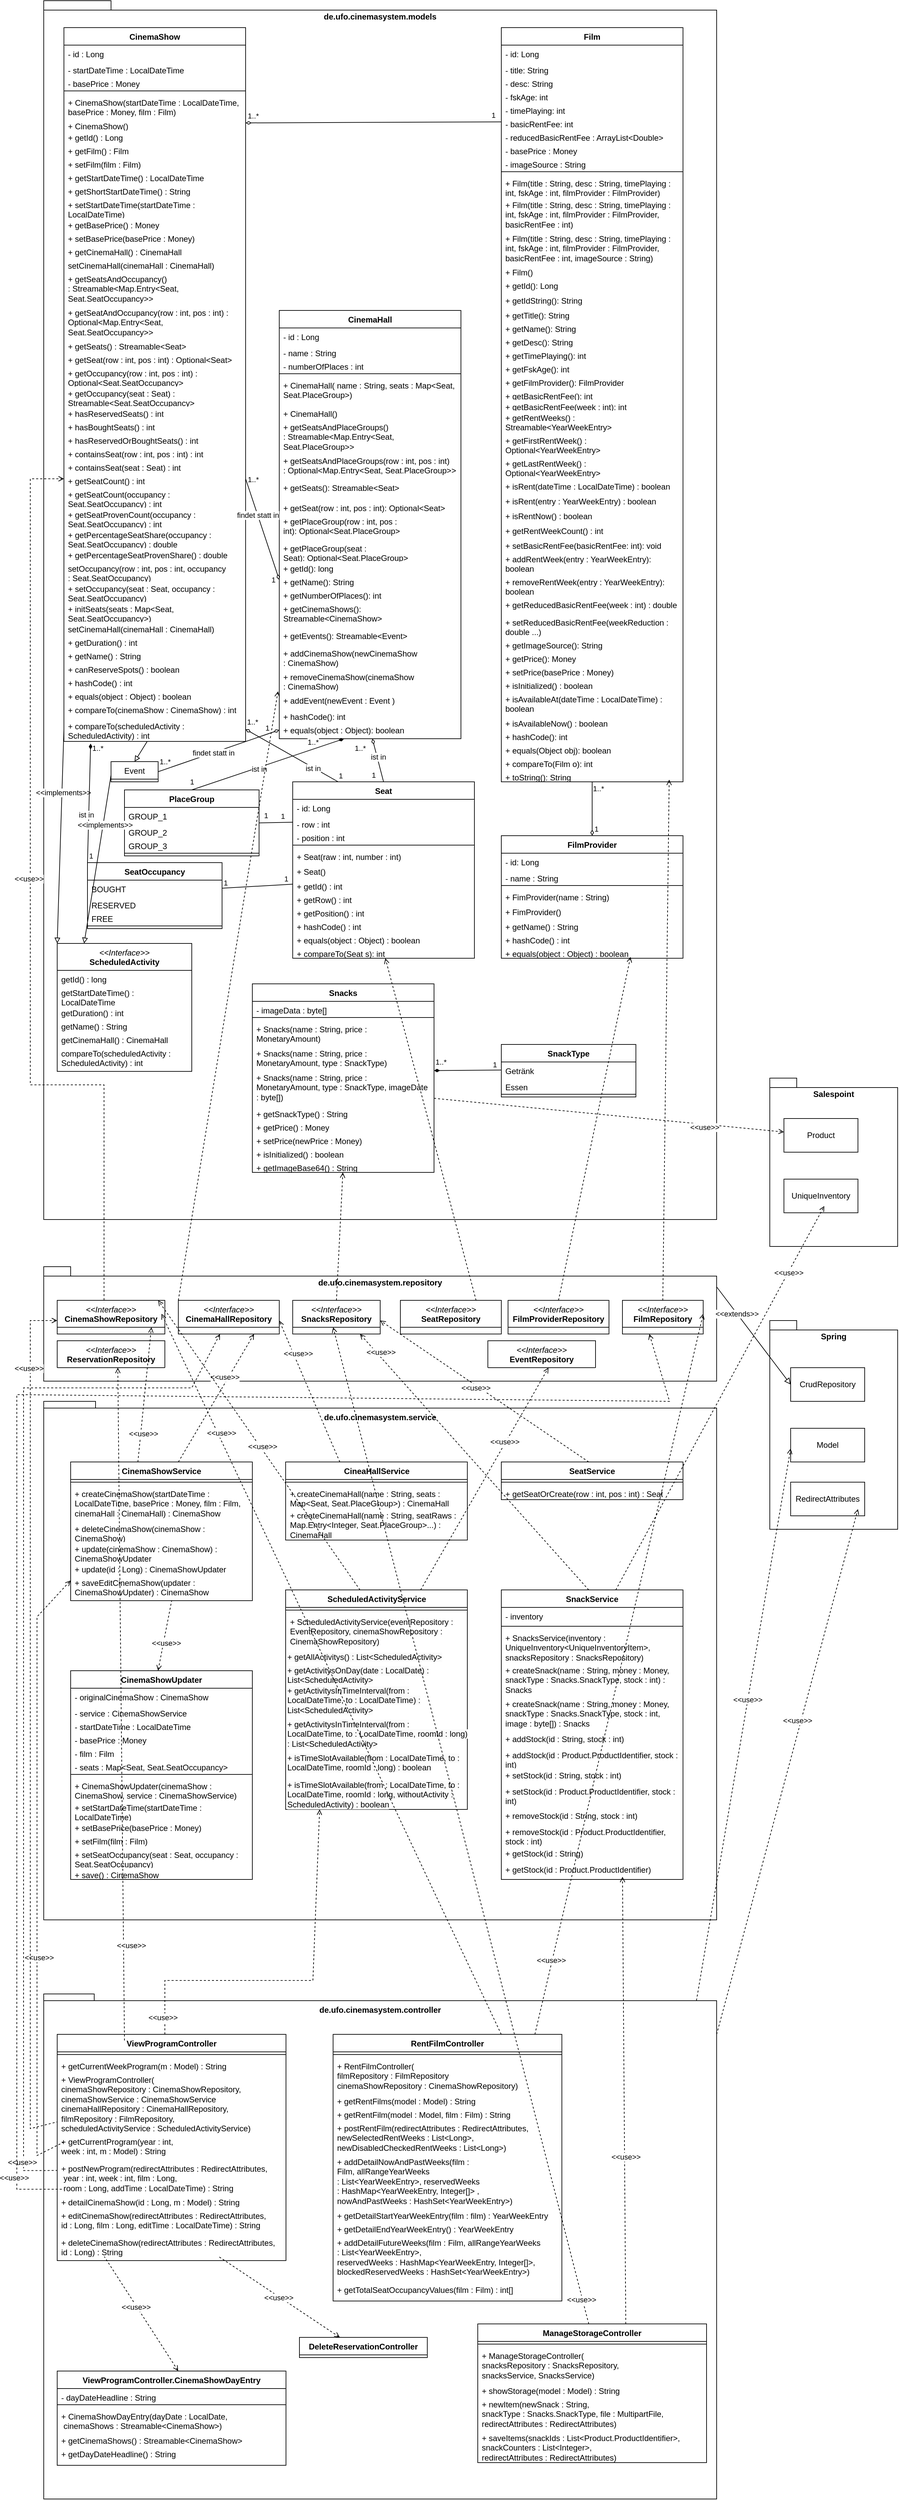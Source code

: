 <mxfile version="24.6.4" type="device">
  <diagram name="Seite-1" id="7CMMoaWeNPvruChrKtmz">
    <mxGraphModel dx="1313" dy="896" grid="1" gridSize="10" guides="1" tooltips="1" connect="1" arrows="1" fold="1" page="1" pageScale="1" pageWidth="1169" pageHeight="827" math="0" shadow="0">
      <root>
        <mxCell id="0" />
        <mxCell id="1" parent="0" />
        <mxCell id="vSigRdS0Bjmpoa3S0awb-1" value="de.ufo.cinemasystem.models" style="shape=folder;fontStyle=1;spacingTop=10;tabWidth=40;tabHeight=14;tabPosition=left;html=1;whiteSpace=wrap;align=center;verticalAlign=top;strokeColor=default;" parent="1" vertex="1">
          <mxGeometry x="90" y="20" width="1000" height="1810" as="geometry" />
        </mxCell>
        <mxCell id="vSigRdS0Bjmpoa3S0awb-2" value="CinemaShow" style="swimlane;fontStyle=1;align=center;verticalAlign=top;childLayout=stackLayout;horizontal=1;startSize=26;horizontalStack=0;resizeParent=1;resizeParentMax=0;resizeLast=0;collapsible=1;marginBottom=0;whiteSpace=wrap;html=1;" parent="1" vertex="1">
          <mxGeometry x="120" y="60" width="270" height="1060" as="geometry">
            <mxRectangle x="640" y="1456" width="110" height="30" as="alternateBounds" />
          </mxGeometry>
        </mxCell>
        <mxCell id="vSigRdS0Bjmpoa3S0awb-3" value="- id : Long" style="text;strokeColor=none;fillColor=none;align=left;verticalAlign=top;spacingLeft=4;spacingRight=4;overflow=hidden;rotatable=0;points=[[0,0.5],[1,0.5]];portConstraint=eastwest;whiteSpace=wrap;html=1;" parent="vSigRdS0Bjmpoa3S0awb-2" vertex="1">
          <mxGeometry y="26" width="270" height="24" as="geometry" />
        </mxCell>
        <mxCell id="vSigRdS0Bjmpoa3S0awb-4" value="- startDateTime : LocalDateTime" style="text;strokeColor=none;fillColor=none;align=left;verticalAlign=top;spacingLeft=4;spacingRight=4;overflow=hidden;rotatable=0;points=[[0,0.5],[1,0.5]];portConstraint=eastwest;whiteSpace=wrap;html=1;" parent="vSigRdS0Bjmpoa3S0awb-2" vertex="1">
          <mxGeometry y="50" width="270" height="20" as="geometry" />
        </mxCell>
        <mxCell id="vSigRdS0Bjmpoa3S0awb-5" value="- basePrice : Money" style="text;strokeColor=none;fillColor=none;align=left;verticalAlign=top;spacingLeft=4;spacingRight=4;overflow=hidden;rotatable=0;points=[[0,0.5],[1,0.5]];portConstraint=eastwest;whiteSpace=wrap;html=1;" parent="vSigRdS0Bjmpoa3S0awb-2" vertex="1">
          <mxGeometry y="70" width="270" height="20" as="geometry" />
        </mxCell>
        <mxCell id="vSigRdS0Bjmpoa3S0awb-6" value="" style="line;strokeWidth=1;fillColor=none;align=left;verticalAlign=middle;spacingTop=-1;spacingLeft=3;spacingRight=3;rotatable=0;labelPosition=right;points=[];portConstraint=eastwest;strokeColor=inherit;" parent="vSigRdS0Bjmpoa3S0awb-2" vertex="1">
          <mxGeometry y="90" width="270" height="8" as="geometry" />
        </mxCell>
        <mxCell id="vSigRdS0Bjmpoa3S0awb-7" value="+ CinemaShow(startDateTime : LocalDateTime,&lt;div&gt;basePrice : Money, film : Film)&lt;/div&gt;" style="text;strokeColor=none;fillColor=none;align=left;verticalAlign=top;spacingLeft=4;spacingRight=4;overflow=hidden;rotatable=0;points=[[0,0.5],[1,0.5]];portConstraint=eastwest;whiteSpace=wrap;html=1;" parent="vSigRdS0Bjmpoa3S0awb-2" vertex="1">
          <mxGeometry y="98" width="270" height="35" as="geometry" />
        </mxCell>
        <mxCell id="vSigRdS0Bjmpoa3S0awb-8" value="+ CinemaShow(&lt;span style=&quot;background-color: initial;&quot;&gt;)&lt;/span&gt;" style="text;strokeColor=none;fillColor=none;align=left;verticalAlign=top;spacingLeft=4;spacingRight=4;overflow=hidden;rotatable=0;points=[[0,0.5],[1,0.5]];portConstraint=eastwest;whiteSpace=wrap;html=1;" parent="vSigRdS0Bjmpoa3S0awb-2" vertex="1">
          <mxGeometry y="133" width="270" height="17" as="geometry" />
        </mxCell>
        <mxCell id="vSigRdS0Bjmpoa3S0awb-9" value="+ getId() : Long" style="text;strokeColor=none;fillColor=none;align=left;verticalAlign=top;spacingLeft=4;spacingRight=4;overflow=hidden;rotatable=0;points=[[0,0.5],[1,0.5]];portConstraint=eastwest;whiteSpace=wrap;html=1;" parent="vSigRdS0Bjmpoa3S0awb-2" vertex="1">
          <mxGeometry y="150" width="270" height="20" as="geometry" />
        </mxCell>
        <mxCell id="vSigRdS0Bjmpoa3S0awb-10" value="+ getFilm() : Film" style="text;strokeColor=none;fillColor=none;align=left;verticalAlign=top;spacingLeft=4;spacingRight=4;overflow=hidden;rotatable=0;points=[[0,0.5],[1,0.5]];portConstraint=eastwest;whiteSpace=wrap;html=1;" parent="vSigRdS0Bjmpoa3S0awb-2" vertex="1">
          <mxGeometry y="170" width="270" height="20" as="geometry" />
        </mxCell>
        <mxCell id="vSigRdS0Bjmpoa3S0awb-11" value="+ setFilm(film : Film)" style="text;strokeColor=none;fillColor=none;align=left;verticalAlign=top;spacingLeft=4;spacingRight=4;overflow=hidden;rotatable=0;points=[[0,0.5],[1,0.5]];portConstraint=eastwest;whiteSpace=wrap;html=1;" parent="vSigRdS0Bjmpoa3S0awb-2" vertex="1">
          <mxGeometry y="190" width="270" height="20" as="geometry" />
        </mxCell>
        <mxCell id="vSigRdS0Bjmpoa3S0awb-12" value="+ getStartDateTime() : LocalDateTime" style="text;strokeColor=none;fillColor=none;align=left;verticalAlign=top;spacingLeft=4;spacingRight=4;overflow=hidden;rotatable=0;points=[[0,0.5],[1,0.5]];portConstraint=eastwest;whiteSpace=wrap;html=1;" parent="vSigRdS0Bjmpoa3S0awb-2" vertex="1">
          <mxGeometry y="210" width="270" height="20" as="geometry" />
        </mxCell>
        <mxCell id="vSigRdS0Bjmpoa3S0awb-13" value="+ getShortStartDateTime() : String" style="text;strokeColor=none;fillColor=none;align=left;verticalAlign=top;spacingLeft=4;spacingRight=4;overflow=hidden;rotatable=0;points=[[0,0.5],[1,0.5]];portConstraint=eastwest;whiteSpace=wrap;html=1;" parent="vSigRdS0Bjmpoa3S0awb-2" vertex="1">
          <mxGeometry y="230" width="270" height="20" as="geometry" />
        </mxCell>
        <mxCell id="vSigRdS0Bjmpoa3S0awb-14" value="+ setStartDateTime(startDateTime : LocalDateTime)" style="text;strokeColor=none;fillColor=none;align=left;verticalAlign=top;spacingLeft=4;spacingRight=4;overflow=hidden;rotatable=0;points=[[0,0.5],[1,0.5]];portConstraint=eastwest;whiteSpace=wrap;html=1;" parent="vSigRdS0Bjmpoa3S0awb-2" vertex="1">
          <mxGeometry y="250" width="270" height="30" as="geometry" />
        </mxCell>
        <mxCell id="vSigRdS0Bjmpoa3S0awb-15" value="+ getBasePrice() : Money" style="text;strokeColor=none;fillColor=none;align=left;verticalAlign=top;spacingLeft=4;spacingRight=4;overflow=hidden;rotatable=0;points=[[0,0.5],[1,0.5]];portConstraint=eastwest;whiteSpace=wrap;html=1;" parent="vSigRdS0Bjmpoa3S0awb-2" vertex="1">
          <mxGeometry y="280" width="270" height="20" as="geometry" />
        </mxCell>
        <mxCell id="vSigRdS0Bjmpoa3S0awb-16" value="+ setBasePrice(basePrice : Money)" style="text;strokeColor=none;fillColor=none;align=left;verticalAlign=top;spacingLeft=4;spacingRight=4;overflow=hidden;rotatable=0;points=[[0,0.5],[1,0.5]];portConstraint=eastwest;whiteSpace=wrap;html=1;" parent="vSigRdS0Bjmpoa3S0awb-2" vertex="1">
          <mxGeometry y="300" width="270" height="20" as="geometry" />
        </mxCell>
        <mxCell id="vSigRdS0Bjmpoa3S0awb-17" value="+ getCinemaHall() : CinemaHall" style="text;strokeColor=none;fillColor=none;align=left;verticalAlign=top;spacingLeft=4;spacingRight=4;overflow=hidden;rotatable=0;points=[[0,0.5],[1,0.5]];portConstraint=eastwest;whiteSpace=wrap;html=1;" parent="vSigRdS0Bjmpoa3S0awb-2" vertex="1">
          <mxGeometry y="320" width="270" height="20" as="geometry" />
        </mxCell>
        <mxCell id="vSigRdS0Bjmpoa3S0awb-18" value="setCinemaHall(cinemaHall : CinemaHall)" style="text;strokeColor=none;fillColor=none;align=left;verticalAlign=top;spacingLeft=4;spacingRight=4;overflow=hidden;rotatable=0;points=[[0,0.5],[1,0.5]];portConstraint=eastwest;whiteSpace=wrap;html=1;" parent="vSigRdS0Bjmpoa3S0awb-2" vertex="1">
          <mxGeometry y="340" width="270" height="20" as="geometry" />
        </mxCell>
        <mxCell id="vSigRdS0Bjmpoa3S0awb-19" value="+&amp;nbsp;getSeatsAndOccupancy() :&amp;nbsp;Streamable&amp;lt;Map.Entry&amp;lt;Seat, Seat.SeatOccupancy&amp;gt;&amp;gt;" style="text;strokeColor=none;fillColor=none;align=left;verticalAlign=top;spacingLeft=4;spacingRight=4;overflow=hidden;rotatable=0;points=[[0,0.5],[1,0.5]];portConstraint=eastwest;whiteSpace=wrap;html=1;" parent="vSigRdS0Bjmpoa3S0awb-2" vertex="1">
          <mxGeometry y="360" width="270" height="50" as="geometry" />
        </mxCell>
        <mxCell id="vSigRdS0Bjmpoa3S0awb-20" value="+&amp;nbsp;getSeatAndOccupancy(row : int, pos : int) : Optional&amp;lt;Map.Entry&amp;lt;Seat, Seat.SeatOccupancy&amp;gt;&amp;gt;" style="text;strokeColor=none;fillColor=none;align=left;verticalAlign=top;spacingLeft=4;spacingRight=4;overflow=hidden;rotatable=0;points=[[0,0.5],[1,0.5]];portConstraint=eastwest;whiteSpace=wrap;html=1;" parent="vSigRdS0Bjmpoa3S0awb-2" vertex="1">
          <mxGeometry y="410" width="270" height="50" as="geometry" />
        </mxCell>
        <mxCell id="vSigRdS0Bjmpoa3S0awb-21" value="+ getSeats() : Streamable&amp;lt;Seat&amp;gt;" style="text;strokeColor=none;fillColor=none;align=left;verticalAlign=top;spacingLeft=4;spacingRight=4;overflow=hidden;rotatable=0;points=[[0,0.5],[1,0.5]];portConstraint=eastwest;whiteSpace=wrap;html=1;" parent="vSigRdS0Bjmpoa3S0awb-2" vertex="1">
          <mxGeometry y="460" width="270" height="20" as="geometry" />
        </mxCell>
        <mxCell id="vSigRdS0Bjmpoa3S0awb-22" value="+ getSeat(row : int, pos : int) : Optional&amp;lt;Seat&amp;gt;" style="text;strokeColor=none;fillColor=none;align=left;verticalAlign=top;spacingLeft=4;spacingRight=4;overflow=hidden;rotatable=0;points=[[0,0.5],[1,0.5]];portConstraint=eastwest;whiteSpace=wrap;html=1;" parent="vSigRdS0Bjmpoa3S0awb-2" vertex="1">
          <mxGeometry y="480" width="270" height="20" as="geometry" />
        </mxCell>
        <mxCell id="vSigRdS0Bjmpoa3S0awb-23" value="+ getOccupancy(row : int, pos : int) : Optional&amp;lt;Seat.SeatOccupancy&amp;gt;" style="text;strokeColor=none;fillColor=none;align=left;verticalAlign=top;spacingLeft=4;spacingRight=4;overflow=hidden;rotatable=0;points=[[0,0.5],[1,0.5]];portConstraint=eastwest;whiteSpace=wrap;html=1;" parent="vSigRdS0Bjmpoa3S0awb-2" vertex="1">
          <mxGeometry y="500" width="270" height="30" as="geometry" />
        </mxCell>
        <mxCell id="vSigRdS0Bjmpoa3S0awb-24" value="+ getOccupancy(seat : Seat) : Streamable&amp;lt;Seat.SeatOccupancy&amp;gt;" style="text;strokeColor=none;fillColor=none;align=left;verticalAlign=top;spacingLeft=4;spacingRight=4;overflow=hidden;rotatable=0;points=[[0,0.5],[1,0.5]];portConstraint=eastwest;whiteSpace=wrap;html=1;" parent="vSigRdS0Bjmpoa3S0awb-2" vertex="1">
          <mxGeometry y="530" width="270" height="30" as="geometry" />
        </mxCell>
        <mxCell id="vSigRdS0Bjmpoa3S0awb-25" value="+&amp;nbsp;hasReservedSeats() : int" style="text;strokeColor=none;fillColor=none;align=left;verticalAlign=top;spacingLeft=4;spacingRight=4;overflow=hidden;rotatable=0;points=[[0,0.5],[1,0.5]];portConstraint=eastwest;whiteSpace=wrap;html=1;" parent="vSigRdS0Bjmpoa3S0awb-2" vertex="1">
          <mxGeometry y="560" width="270" height="20" as="geometry" />
        </mxCell>
        <mxCell id="vSigRdS0Bjmpoa3S0awb-26" value="+&amp;nbsp;hasBoughtSeats() : int" style="text;strokeColor=none;fillColor=none;align=left;verticalAlign=top;spacingLeft=4;spacingRight=4;overflow=hidden;rotatable=0;points=[[0,0.5],[1,0.5]];portConstraint=eastwest;whiteSpace=wrap;html=1;" parent="vSigRdS0Bjmpoa3S0awb-2" vertex="1">
          <mxGeometry y="580" width="270" height="20" as="geometry" />
        </mxCell>
        <mxCell id="vSigRdS0Bjmpoa3S0awb-27" value="+&amp;nbsp;hasReservedOrBoughtSeats() : int" style="text;strokeColor=none;fillColor=none;align=left;verticalAlign=top;spacingLeft=4;spacingRight=4;overflow=hidden;rotatable=0;points=[[0,0.5],[1,0.5]];portConstraint=eastwest;whiteSpace=wrap;html=1;" parent="vSigRdS0Bjmpoa3S0awb-2" vertex="1">
          <mxGeometry y="600" width="270" height="20" as="geometry" />
        </mxCell>
        <mxCell id="vSigRdS0Bjmpoa3S0awb-28" value="+&amp;nbsp;containsSeat(row : int, pos : int) : int" style="text;strokeColor=none;fillColor=none;align=left;verticalAlign=top;spacingLeft=4;spacingRight=4;overflow=hidden;rotatable=0;points=[[0,0.5],[1,0.5]];portConstraint=eastwest;whiteSpace=wrap;html=1;" parent="vSigRdS0Bjmpoa3S0awb-2" vertex="1">
          <mxGeometry y="620" width="270" height="20" as="geometry" />
        </mxCell>
        <mxCell id="vSigRdS0Bjmpoa3S0awb-29" value="+&amp;nbsp;containsSeat(seat : Seat) : int" style="text;strokeColor=none;fillColor=none;align=left;verticalAlign=top;spacingLeft=4;spacingRight=4;overflow=hidden;rotatable=0;points=[[0,0.5],[1,0.5]];portConstraint=eastwest;whiteSpace=wrap;html=1;" parent="vSigRdS0Bjmpoa3S0awb-2" vertex="1">
          <mxGeometry y="640" width="270" height="20" as="geometry" />
        </mxCell>
        <mxCell id="vSigRdS0Bjmpoa3S0awb-30" value="+&amp;nbsp;getSeatCount() : int" style="text;strokeColor=none;fillColor=none;align=left;verticalAlign=top;spacingLeft=4;spacingRight=4;overflow=hidden;rotatable=0;points=[[0,0.5],[1,0.5]];portConstraint=eastwest;whiteSpace=wrap;html=1;" parent="vSigRdS0Bjmpoa3S0awb-2" vertex="1">
          <mxGeometry y="660" width="270" height="20" as="geometry" />
        </mxCell>
        <mxCell id="vSigRdS0Bjmpoa3S0awb-31" value="+&amp;nbsp;getSeatCount(occupancy : Seat.SeatOccupancy) : int" style="text;strokeColor=none;fillColor=none;align=left;verticalAlign=top;spacingLeft=4;spacingRight=4;overflow=hidden;rotatable=0;points=[[0,0.5],[1,0.5]];portConstraint=eastwest;whiteSpace=wrap;html=1;" parent="vSigRdS0Bjmpoa3S0awb-2" vertex="1">
          <mxGeometry y="680" width="270" height="30" as="geometry" />
        </mxCell>
        <mxCell id="vSigRdS0Bjmpoa3S0awb-32" value="+&amp;nbsp;getSeatProvenCount(occupancy : Seat.SeatOccupancy) : int" style="text;strokeColor=none;fillColor=none;align=left;verticalAlign=top;spacingLeft=4;spacingRight=4;overflow=hidden;rotatable=0;points=[[0,0.5],[1,0.5]];portConstraint=eastwest;whiteSpace=wrap;html=1;" parent="vSigRdS0Bjmpoa3S0awb-2" vertex="1">
          <mxGeometry y="710" width="270" height="30" as="geometry" />
        </mxCell>
        <mxCell id="vSigRdS0Bjmpoa3S0awb-33" value="+&amp;nbsp;getPercentageSeatShare(occupancy : Seat.SeatOccupancy) : double" style="text;strokeColor=none;fillColor=none;align=left;verticalAlign=top;spacingLeft=4;spacingRight=4;overflow=hidden;rotatable=0;points=[[0,0.5],[1,0.5]];portConstraint=eastwest;whiteSpace=wrap;html=1;" parent="vSigRdS0Bjmpoa3S0awb-2" vertex="1">
          <mxGeometry y="740" width="270" height="30" as="geometry" />
        </mxCell>
        <mxCell id="vSigRdS0Bjmpoa3S0awb-34" value="+&amp;nbsp;getPercentageSeatProvenShare() : double" style="text;strokeColor=none;fillColor=none;align=left;verticalAlign=top;spacingLeft=4;spacingRight=4;overflow=hidden;rotatable=0;points=[[0,0.5],[1,0.5]];portConstraint=eastwest;whiteSpace=wrap;html=1;" parent="vSigRdS0Bjmpoa3S0awb-2" vertex="1">
          <mxGeometry y="770" width="270" height="20" as="geometry" />
        </mxCell>
        <mxCell id="vSigRdS0Bjmpoa3S0awb-35" value="setOccupancy(row : int, pos : int, occupancy :&amp;nbsp;Seat.SeatOccupancy)" style="text;strokeColor=none;fillColor=none;align=left;verticalAlign=top;spacingLeft=4;spacingRight=4;overflow=hidden;rotatable=0;points=[[0,0.5],[1,0.5]];portConstraint=eastwest;whiteSpace=wrap;html=1;" parent="vSigRdS0Bjmpoa3S0awb-2" vertex="1">
          <mxGeometry y="790" width="270" height="30" as="geometry" />
        </mxCell>
        <mxCell id="vSigRdS0Bjmpoa3S0awb-36" value="+&amp;nbsp;setOccupancy(seat : Seat, occupancy : Seat.SeatOccupancy)" style="text;strokeColor=none;fillColor=none;align=left;verticalAlign=top;spacingLeft=4;spacingRight=4;overflow=hidden;rotatable=0;points=[[0,0.5],[1,0.5]];portConstraint=eastwest;whiteSpace=wrap;html=1;" parent="vSigRdS0Bjmpoa3S0awb-2" vertex="1">
          <mxGeometry y="820" width="270" height="30" as="geometry" />
        </mxCell>
        <mxCell id="vSigRdS0Bjmpoa3S0awb-37" value="+&amp;nbsp;initSeats(seats : Map&amp;lt;Seat, Seat.SeatOccupancy&amp;gt;)" style="text;strokeColor=none;fillColor=none;align=left;verticalAlign=top;spacingLeft=4;spacingRight=4;overflow=hidden;rotatable=0;points=[[0,0.5],[1,0.5]];portConstraint=eastwest;whiteSpace=wrap;html=1;" parent="vSigRdS0Bjmpoa3S0awb-2" vertex="1">
          <mxGeometry y="850" width="270" height="30" as="geometry" />
        </mxCell>
        <mxCell id="vSigRdS0Bjmpoa3S0awb-38" value="setCinemaHall(cinemaHall : CinemaHall)" style="text;strokeColor=none;fillColor=none;align=left;verticalAlign=top;spacingLeft=4;spacingRight=4;overflow=hidden;rotatable=0;points=[[0,0.5],[1,0.5]];portConstraint=eastwest;whiteSpace=wrap;html=1;" parent="vSigRdS0Bjmpoa3S0awb-2" vertex="1">
          <mxGeometry y="880" width="270" height="20" as="geometry" />
        </mxCell>
        <mxCell id="vSigRdS0Bjmpoa3S0awb-39" value="+ getDuration() : int" style="text;strokeColor=none;fillColor=none;align=left;verticalAlign=top;spacingLeft=4;spacingRight=4;overflow=hidden;rotatable=0;points=[[0,0.5],[1,0.5]];portConstraint=eastwest;whiteSpace=wrap;html=1;" parent="vSigRdS0Bjmpoa3S0awb-2" vertex="1">
          <mxGeometry y="900" width="270" height="20" as="geometry" />
        </mxCell>
        <mxCell id="vSigRdS0Bjmpoa3S0awb-40" value="+&amp;nbsp;getName() : String" style="text;strokeColor=none;fillColor=none;align=left;verticalAlign=top;spacingLeft=4;spacingRight=4;overflow=hidden;rotatable=0;points=[[0,0.5],[1,0.5]];portConstraint=eastwest;whiteSpace=wrap;html=1;" parent="vSigRdS0Bjmpoa3S0awb-2" vertex="1">
          <mxGeometry y="920" width="270" height="20" as="geometry" />
        </mxCell>
        <mxCell id="vSigRdS0Bjmpoa3S0awb-41" value="+ canReserveSpots() : boolean" style="text;strokeColor=none;fillColor=none;align=left;verticalAlign=top;spacingLeft=4;spacingRight=4;overflow=hidden;rotatable=0;points=[[0,0.5],[1,0.5]];portConstraint=eastwest;whiteSpace=wrap;html=1;" parent="vSigRdS0Bjmpoa3S0awb-2" vertex="1">
          <mxGeometry y="940" width="270" height="20" as="geometry" />
        </mxCell>
        <mxCell id="vSigRdS0Bjmpoa3S0awb-42" value="+ hashCode() : int" style="text;strokeColor=none;fillColor=none;align=left;verticalAlign=top;spacingLeft=4;spacingRight=4;overflow=hidden;rotatable=0;points=[[0,0.5],[1,0.5]];portConstraint=eastwest;whiteSpace=wrap;html=1;" parent="vSigRdS0Bjmpoa3S0awb-2" vertex="1">
          <mxGeometry y="960" width="270" height="20" as="geometry" />
        </mxCell>
        <mxCell id="vSigRdS0Bjmpoa3S0awb-43" value="+ equals(object : Object) : boolean" style="text;strokeColor=none;fillColor=none;align=left;verticalAlign=top;spacingLeft=4;spacingRight=4;overflow=hidden;rotatable=0;points=[[0,0.5],[1,0.5]];portConstraint=eastwest;whiteSpace=wrap;html=1;" parent="vSigRdS0Bjmpoa3S0awb-2" vertex="1">
          <mxGeometry y="980" width="270" height="20" as="geometry" />
        </mxCell>
        <mxCell id="vSigRdS0Bjmpoa3S0awb-44" value="+ compareTo(cinemaShow : CinemaShow) : int" style="text;strokeColor=none;fillColor=none;align=left;verticalAlign=top;spacingLeft=4;spacingRight=4;overflow=hidden;rotatable=0;points=[[0,0.5],[1,0.5]];portConstraint=eastwest;whiteSpace=wrap;html=1;" parent="vSigRdS0Bjmpoa3S0awb-2" vertex="1">
          <mxGeometry y="1000" width="270" height="24" as="geometry" />
        </mxCell>
        <mxCell id="vSigRdS0Bjmpoa3S0awb-45" value="+ compareTo(scheduledActivity : ScheduledActivity) : int" style="text;strokeColor=none;fillColor=none;align=left;verticalAlign=top;spacingLeft=4;spacingRight=4;overflow=hidden;rotatable=0;points=[[0,0.5],[1,0.5]];portConstraint=eastwest;whiteSpace=wrap;html=1;" parent="vSigRdS0Bjmpoa3S0awb-2" vertex="1">
          <mxGeometry y="1024" width="270" height="36" as="geometry" />
        </mxCell>
        <mxCell id="vSigRdS0Bjmpoa3S0awb-46" value="CinemaHall" style="swimlane;fontStyle=1;align=center;verticalAlign=top;childLayout=stackLayout;horizontal=1;startSize=26;horizontalStack=0;resizeParent=1;resizeParentMax=0;resizeLast=0;collapsible=1;marginBottom=0;whiteSpace=wrap;html=1;" parent="1" vertex="1">
          <mxGeometry x="440" y="480" width="270" height="636" as="geometry" />
        </mxCell>
        <mxCell id="vSigRdS0Bjmpoa3S0awb-47" value="- id : Long" style="text;strokeColor=none;fillColor=none;align=left;verticalAlign=top;spacingLeft=4;spacingRight=4;overflow=hidden;rotatable=0;points=[[0,0.5],[1,0.5]];portConstraint=eastwest;whiteSpace=wrap;html=1;" parent="vSigRdS0Bjmpoa3S0awb-46" vertex="1">
          <mxGeometry y="26" width="270" height="24" as="geometry" />
        </mxCell>
        <mxCell id="vSigRdS0Bjmpoa3S0awb-48" value="- name : String" style="text;strokeColor=none;fillColor=none;align=left;verticalAlign=top;spacingLeft=4;spacingRight=4;overflow=hidden;rotatable=0;points=[[0,0.5],[1,0.5]];portConstraint=eastwest;whiteSpace=wrap;html=1;" parent="vSigRdS0Bjmpoa3S0awb-46" vertex="1">
          <mxGeometry y="50" width="270" height="20" as="geometry" />
        </mxCell>
        <mxCell id="vSigRdS0Bjmpoa3S0awb-49" value="&lt;font face=&quot;ywTWA3tYlKPthzdufxkg&quot;&gt;-&lt;/font&gt;&lt;font face=&quot;Helvetica&quot;&gt;&amp;nbsp;numberOfPlaces : int&lt;/font&gt;" style="text;strokeColor=none;fillColor=none;align=left;verticalAlign=top;spacingLeft=4;spacingRight=4;overflow=hidden;rotatable=0;points=[[0,0.5],[1,0.5]];portConstraint=eastwest;whiteSpace=wrap;html=1;" parent="vSigRdS0Bjmpoa3S0awb-46" vertex="1">
          <mxGeometry y="70" width="270" height="20" as="geometry" />
        </mxCell>
        <mxCell id="vSigRdS0Bjmpoa3S0awb-50" value="" style="line;strokeWidth=1;fillColor=none;align=left;verticalAlign=middle;spacingTop=-1;spacingLeft=3;spacingRight=3;rotatable=0;labelPosition=right;points=[];portConstraint=eastwest;strokeColor=inherit;" parent="vSigRdS0Bjmpoa3S0awb-46" vertex="1">
          <mxGeometry y="90" width="270" height="8" as="geometry" />
        </mxCell>
        <mxCell id="vSigRdS0Bjmpoa3S0awb-51" value="+&amp;nbsp;CinemaHall( name :&amp;nbsp;String, seats : Map&amp;lt;Seat, Seat.PlaceGroup&amp;gt;)&lt;div&gt;&lt;br&gt;&lt;/div&gt;" style="text;strokeColor=none;fillColor=none;align=left;verticalAlign=top;spacingLeft=4;spacingRight=4;overflow=hidden;rotatable=0;points=[[0,0.5],[1,0.5]];portConstraint=eastwest;whiteSpace=wrap;html=1;" parent="vSigRdS0Bjmpoa3S0awb-46" vertex="1">
          <mxGeometry y="98" width="270" height="42" as="geometry" />
        </mxCell>
        <mxCell id="vSigRdS0Bjmpoa3S0awb-52" value="+&amp;nbsp;CinemaHall()" style="text;strokeColor=none;fillColor=none;align=left;verticalAlign=top;spacingLeft=4;spacingRight=4;overflow=hidden;rotatable=0;points=[[0,0.5],[1,0.5]];portConstraint=eastwest;whiteSpace=wrap;html=1;" parent="vSigRdS0Bjmpoa3S0awb-46" vertex="1">
          <mxGeometry y="140" width="270" height="20" as="geometry" />
        </mxCell>
        <mxCell id="vSigRdS0Bjmpoa3S0awb-53" value="+&amp;nbsp;getSeatsAndPlaceGroups() :&amp;nbsp;Streamable&amp;lt;Map.Entry&amp;lt;Seat, Seat.PlaceGroup&amp;gt;&amp;gt;" style="text;strokeColor=none;fillColor=none;align=left;verticalAlign=top;spacingLeft=4;spacingRight=4;overflow=hidden;rotatable=0;points=[[0,0.5],[1,0.5]];portConstraint=eastwest;whiteSpace=wrap;html=1;" parent="vSigRdS0Bjmpoa3S0awb-46" vertex="1">
          <mxGeometry y="160" width="270" height="50" as="geometry" />
        </mxCell>
        <mxCell id="vSigRdS0Bjmpoa3S0awb-54" value="+&amp;nbsp;getSeatsAndPlaceGroups(row : int, pos : int) :&amp;nbsp;Optional&amp;lt;Map.Entry&amp;lt;Seat, Seat.PlaceGroup&amp;gt;&amp;gt;" style="text;strokeColor=none;fillColor=none;align=left;verticalAlign=top;spacingLeft=4;spacingRight=4;overflow=hidden;rotatable=0;points=[[0,0.5],[1,0.5]];portConstraint=eastwest;whiteSpace=wrap;html=1;" parent="vSigRdS0Bjmpoa3S0awb-46" vertex="1">
          <mxGeometry y="210" width="270" height="40" as="geometry" />
        </mxCell>
        <mxCell id="vSigRdS0Bjmpoa3S0awb-55" value="+&amp;nbsp;getSeats():&amp;nbsp;Streamable&amp;lt;Seat&amp;gt;" style="text;strokeColor=none;fillColor=none;align=left;verticalAlign=top;spacingLeft=4;spacingRight=4;overflow=hidden;rotatable=0;points=[[0,0.5],[1,0.5]];portConstraint=eastwest;whiteSpace=wrap;html=1;" parent="vSigRdS0Bjmpoa3S0awb-46" vertex="1">
          <mxGeometry y="250" width="270" height="30" as="geometry" />
        </mxCell>
        <mxCell id="vSigRdS0Bjmpoa3S0awb-56" value="+&amp;nbsp;getSeat(row : int, pos : int):&amp;nbsp;Optional&amp;lt;Seat&amp;gt;" style="text;strokeColor=none;fillColor=none;align=left;verticalAlign=top;spacingLeft=4;spacingRight=4;overflow=hidden;rotatable=0;points=[[0,0.5],[1,0.5]];portConstraint=eastwest;whiteSpace=wrap;html=1;" parent="vSigRdS0Bjmpoa3S0awb-46" vertex="1">
          <mxGeometry y="280" width="270" height="20" as="geometry" />
        </mxCell>
        <mxCell id="vSigRdS0Bjmpoa3S0awb-57" value="+&amp;nbsp;getPlaceGroup(row : int, pos : int):&amp;nbsp;Optional&amp;lt;Seat.PlaceGroup&amp;gt;" style="text;strokeColor=none;fillColor=none;align=left;verticalAlign=top;spacingLeft=4;spacingRight=4;overflow=hidden;rotatable=0;points=[[0,0.5],[1,0.5]];portConstraint=eastwest;whiteSpace=wrap;html=1;" parent="vSigRdS0Bjmpoa3S0awb-46" vertex="1">
          <mxGeometry y="300" width="270" height="40" as="geometry" />
        </mxCell>
        <mxCell id="vSigRdS0Bjmpoa3S0awb-58" value="+&amp;nbsp;getPlaceGroup(seat : Seat):&amp;nbsp;Optional&amp;lt;Seat.PlaceGroup&amp;gt;" style="text;strokeColor=none;fillColor=none;align=left;verticalAlign=top;spacingLeft=4;spacingRight=4;overflow=hidden;rotatable=0;points=[[0,0.5],[1,0.5]];portConstraint=eastwest;whiteSpace=wrap;html=1;" parent="vSigRdS0Bjmpoa3S0awb-46" vertex="1">
          <mxGeometry y="340" width="270" height="30" as="geometry" />
        </mxCell>
        <mxCell id="vSigRdS0Bjmpoa3S0awb-59" value="+ getId(): long" style="text;strokeColor=none;fillColor=none;align=left;verticalAlign=top;spacingLeft=4;spacingRight=4;overflow=hidden;rotatable=0;points=[[0,0.5],[1,0.5]];portConstraint=eastwest;whiteSpace=wrap;html=1;" parent="vSigRdS0Bjmpoa3S0awb-46" vertex="1">
          <mxGeometry y="370" width="270" height="20" as="geometry" />
        </mxCell>
        <mxCell id="vSigRdS0Bjmpoa3S0awb-60" value="+ getName(): String" style="text;strokeColor=none;fillColor=none;align=left;verticalAlign=top;spacingLeft=4;spacingRight=4;overflow=hidden;rotatable=0;points=[[0,0.5],[1,0.5]];portConstraint=eastwest;whiteSpace=wrap;html=1;" parent="vSigRdS0Bjmpoa3S0awb-46" vertex="1">
          <mxGeometry y="390" width="270" height="20" as="geometry" />
        </mxCell>
        <mxCell id="vSigRdS0Bjmpoa3S0awb-61" value="+ getNumberOfPlaces(): int" style="text;strokeColor=none;fillColor=none;align=left;verticalAlign=top;spacingLeft=4;spacingRight=4;overflow=hidden;rotatable=0;points=[[0,0.5],[1,0.5]];portConstraint=eastwest;whiteSpace=wrap;html=1;" parent="vSigRdS0Bjmpoa3S0awb-46" vertex="1">
          <mxGeometry y="410" width="270" height="20" as="geometry" />
        </mxCell>
        <mxCell id="vSigRdS0Bjmpoa3S0awb-62" value="+ getCinemaShows():&amp;nbsp;&lt;div&gt;Streamable&amp;lt;CinemaShow&amp;gt;&lt;/div&gt;" style="text;strokeColor=none;fillColor=none;align=left;verticalAlign=top;spacingLeft=4;spacingRight=4;overflow=hidden;rotatable=0;points=[[0,0.5],[1,0.5]];portConstraint=eastwest;whiteSpace=wrap;html=1;" parent="vSigRdS0Bjmpoa3S0awb-46" vertex="1">
          <mxGeometry y="430" width="270" height="40" as="geometry" />
        </mxCell>
        <mxCell id="vSigRdS0Bjmpoa3S0awb-63" value="+&amp;nbsp;getEvents():&amp;nbsp;Streamable&amp;lt;Event&amp;gt;" style="text;strokeColor=none;fillColor=none;align=left;verticalAlign=top;spacingLeft=4;spacingRight=4;overflow=hidden;rotatable=0;points=[[0,0.5],[1,0.5]];portConstraint=eastwest;whiteSpace=wrap;html=1;" parent="vSigRdS0Bjmpoa3S0awb-46" vertex="1">
          <mxGeometry y="470" width="270" height="26" as="geometry" />
        </mxCell>
        <mxCell id="vSigRdS0Bjmpoa3S0awb-64" value="+&amp;nbsp;addCinemaShow(newCinemaShow :&amp;nbsp;CinemaShow)" style="text;strokeColor=none;fillColor=none;align=left;verticalAlign=top;spacingLeft=4;spacingRight=4;overflow=hidden;rotatable=0;points=[[0,0.5],[1,0.5]];portConstraint=eastwest;whiteSpace=wrap;html=1;" parent="vSigRdS0Bjmpoa3S0awb-46" vertex="1">
          <mxGeometry y="496" width="270" height="35" as="geometry" />
        </mxCell>
        <mxCell id="vSigRdS0Bjmpoa3S0awb-65" value="+ removeCinemaShow(cinemaShow :&amp;nbsp;CinemaShow)" style="text;strokeColor=none;fillColor=none;align=left;verticalAlign=top;spacingLeft=4;spacingRight=4;overflow=hidden;rotatable=0;points=[[0,0.5],[1,0.5]];portConstraint=eastwest;whiteSpace=wrap;html=1;" parent="vSigRdS0Bjmpoa3S0awb-46" vertex="1">
          <mxGeometry y="531" width="270" height="35" as="geometry" />
        </mxCell>
        <mxCell id="vSigRdS0Bjmpoa3S0awb-66" value="+&amp;nbsp;addEvent(newEvent :&amp;nbsp;Event&amp;nbsp;)" style="text;strokeColor=none;fillColor=none;align=left;verticalAlign=top;spacingLeft=4;spacingRight=4;overflow=hidden;rotatable=0;points=[[0,0.5],[1,0.5]];portConstraint=eastwest;whiteSpace=wrap;html=1;" parent="vSigRdS0Bjmpoa3S0awb-46" vertex="1">
          <mxGeometry y="566" width="270" height="24" as="geometry" />
        </mxCell>
        <mxCell id="vSigRdS0Bjmpoa3S0awb-67" value="+ hashCode(): int" style="text;strokeColor=none;fillColor=none;align=left;verticalAlign=top;spacingLeft=4;spacingRight=4;overflow=hidden;rotatable=0;points=[[0,0.5],[1,0.5]];portConstraint=eastwest;whiteSpace=wrap;html=1;" parent="vSigRdS0Bjmpoa3S0awb-46" vertex="1">
          <mxGeometry y="590" width="270" height="20" as="geometry" />
        </mxCell>
        <mxCell id="vSigRdS0Bjmpoa3S0awb-68" value="+ equals(object : Object): boolean" style="text;strokeColor=none;fillColor=none;align=left;verticalAlign=top;spacingLeft=4;spacingRight=4;overflow=hidden;rotatable=0;points=[[0,0.5],[1,0.5]];portConstraint=eastwest;whiteSpace=wrap;html=1;" parent="vSigRdS0Bjmpoa3S0awb-46" vertex="1">
          <mxGeometry y="610" width="270" height="26" as="geometry" />
        </mxCell>
        <mxCell id="vSigRdS0Bjmpoa3S0awb-69" value="Film" style="swimlane;fontStyle=1;align=center;verticalAlign=top;childLayout=stackLayout;horizontal=1;startSize=26;horizontalStack=0;resizeParent=1;resizeParentMax=0;resizeLast=0;collapsible=1;marginBottom=0;whiteSpace=wrap;html=1;" parent="1" vertex="1">
          <mxGeometry x="770" y="60" width="270" height="1120" as="geometry" />
        </mxCell>
        <mxCell id="vSigRdS0Bjmpoa3S0awb-70" value="- id: Long" style="text;strokeColor=none;fillColor=none;align=left;verticalAlign=top;spacingLeft=4;spacingRight=4;overflow=hidden;rotatable=0;points=[[0,0.5],[1,0.5]];portConstraint=eastwest;whiteSpace=wrap;html=1;" parent="vSigRdS0Bjmpoa3S0awb-69" vertex="1">
          <mxGeometry y="26" width="270" height="24" as="geometry" />
        </mxCell>
        <mxCell id="vSigRdS0Bjmpoa3S0awb-71" value="- title: String" style="text;strokeColor=none;fillColor=none;align=left;verticalAlign=top;spacingLeft=4;spacingRight=4;overflow=hidden;rotatable=0;points=[[0,0.5],[1,0.5]];portConstraint=eastwest;whiteSpace=wrap;html=1;" parent="vSigRdS0Bjmpoa3S0awb-69" vertex="1">
          <mxGeometry y="50" width="270" height="20" as="geometry" />
        </mxCell>
        <mxCell id="vSigRdS0Bjmpoa3S0awb-72" value="- desc: String" style="text;strokeColor=none;fillColor=none;align=left;verticalAlign=top;spacingLeft=4;spacingRight=4;overflow=hidden;rotatable=0;points=[[0,0.5],[1,0.5]];portConstraint=eastwest;whiteSpace=wrap;html=1;" parent="vSigRdS0Bjmpoa3S0awb-69" vertex="1">
          <mxGeometry y="70" width="270" height="20" as="geometry" />
        </mxCell>
        <mxCell id="vSigRdS0Bjmpoa3S0awb-73" value="- fskAge: int" style="text;strokeColor=none;fillColor=none;align=left;verticalAlign=top;spacingLeft=4;spacingRight=4;overflow=hidden;rotatable=0;points=[[0,0.5],[1,0.5]];portConstraint=eastwest;whiteSpace=wrap;html=1;" parent="vSigRdS0Bjmpoa3S0awb-69" vertex="1">
          <mxGeometry y="90" width="270" height="20" as="geometry" />
        </mxCell>
        <mxCell id="vSigRdS0Bjmpoa3S0awb-74" value="- timePlaying: int" style="text;strokeColor=none;fillColor=none;align=left;verticalAlign=top;spacingLeft=4;spacingRight=4;overflow=hidden;rotatable=0;points=[[0,0.5],[1,0.5]];portConstraint=eastwest;whiteSpace=wrap;html=1;" parent="vSigRdS0Bjmpoa3S0awb-69" vertex="1">
          <mxGeometry y="110" width="270" height="20" as="geometry" />
        </mxCell>
        <mxCell id="vSigRdS0Bjmpoa3S0awb-75" value="- basicRentFee: int" style="text;strokeColor=none;fillColor=none;align=left;verticalAlign=top;spacingLeft=4;spacingRight=4;overflow=hidden;rotatable=0;points=[[0,0.5],[1,0.5]];portConstraint=eastwest;whiteSpace=wrap;html=1;" parent="vSigRdS0Bjmpoa3S0awb-69" vertex="1">
          <mxGeometry y="130" width="270" height="20" as="geometry" />
        </mxCell>
        <mxCell id="vSigRdS0Bjmpoa3S0awb-76" value="- reducedBasicRentFee : ArrayList&amp;lt;Double&amp;gt;&lt;span style=&quot;background-color: initial;&quot;&gt;&amp;nbsp;&lt;/span&gt;" style="text;strokeColor=none;fillColor=none;align=left;verticalAlign=top;spacingLeft=4;spacingRight=4;overflow=hidden;rotatable=0;points=[[0,0.5],[1,0.5]];portConstraint=eastwest;whiteSpace=wrap;html=1;" parent="vSigRdS0Bjmpoa3S0awb-69" vertex="1">
          <mxGeometry y="150" width="270" height="20" as="geometry" />
        </mxCell>
        <mxCell id="vSigRdS0Bjmpoa3S0awb-77" value="- basePrice : Money" style="text;strokeColor=none;fillColor=none;align=left;verticalAlign=top;spacingLeft=4;spacingRight=4;overflow=hidden;rotatable=0;points=[[0,0.5],[1,0.5]];portConstraint=eastwest;whiteSpace=wrap;html=1;" parent="vSigRdS0Bjmpoa3S0awb-69" vertex="1">
          <mxGeometry y="170" width="270" height="20" as="geometry" />
        </mxCell>
        <mxCell id="vSigRdS0Bjmpoa3S0awb-78" value="- imageSource : String" style="text;strokeColor=none;fillColor=none;align=left;verticalAlign=top;spacingLeft=4;spacingRight=4;overflow=hidden;rotatable=0;points=[[0,0.5],[1,0.5]];portConstraint=eastwest;whiteSpace=wrap;html=1;" parent="vSigRdS0Bjmpoa3S0awb-69" vertex="1">
          <mxGeometry y="190" width="270" height="20" as="geometry" />
        </mxCell>
        <mxCell id="vSigRdS0Bjmpoa3S0awb-79" value="" style="line;strokeWidth=1;fillColor=none;align=left;verticalAlign=middle;spacingTop=-1;spacingLeft=3;spacingRight=3;rotatable=0;labelPosition=right;points=[];portConstraint=eastwest;strokeColor=inherit;" parent="vSigRdS0Bjmpoa3S0awb-69" vertex="1">
          <mxGeometry y="210" width="270" height="8" as="geometry" />
        </mxCell>
        <mxCell id="vSigRdS0Bjmpoa3S0awb-80" value="+ Film(title : String, desc : String, timePlaying : int, fskAge : int, filmProvider : FilmProvider)" style="text;strokeColor=none;fillColor=none;align=left;verticalAlign=top;spacingLeft=4;spacingRight=4;overflow=hidden;rotatable=0;points=[[0,0.5],[1,0.5]];portConstraint=eastwest;whiteSpace=wrap;html=1;" parent="vSigRdS0Bjmpoa3S0awb-69" vertex="1">
          <mxGeometry y="218" width="270" height="32" as="geometry" />
        </mxCell>
        <mxCell id="vSigRdS0Bjmpoa3S0awb-81" value="+ Film(title : String, desc : String, timePlaying : int, fskAge : int, filmProvider : FilmProvider, basicRentFee : int)" style="text;strokeColor=none;fillColor=none;align=left;verticalAlign=top;spacingLeft=4;spacingRight=4;overflow=hidden;rotatable=0;points=[[0,0.5],[1,0.5]];portConstraint=eastwest;whiteSpace=wrap;html=1;" parent="vSigRdS0Bjmpoa3S0awb-69" vertex="1">
          <mxGeometry y="250" width="270" height="50" as="geometry" />
        </mxCell>
        <mxCell id="vSigRdS0Bjmpoa3S0awb-82" value="+ Film(title : String, desc : String, timePlaying : int, fskAge : int, filmProvider : FilmProvider, basicRentFee : int, imageSource : String)" style="text;strokeColor=none;fillColor=none;align=left;verticalAlign=top;spacingLeft=4;spacingRight=4;overflow=hidden;rotatable=0;points=[[0,0.5],[1,0.5]];portConstraint=eastwest;whiteSpace=wrap;html=1;" parent="vSigRdS0Bjmpoa3S0awb-69" vertex="1">
          <mxGeometry y="300" width="270" height="50" as="geometry" />
        </mxCell>
        <mxCell id="vSigRdS0Bjmpoa3S0awb-83" value="+ Film()" style="text;strokeColor=none;fillColor=none;align=left;verticalAlign=top;spacingLeft=4;spacingRight=4;overflow=hidden;rotatable=0;points=[[0,0.5],[1,0.5]];portConstraint=eastwest;whiteSpace=wrap;html=1;" parent="vSigRdS0Bjmpoa3S0awb-69" vertex="1">
          <mxGeometry y="350" width="270" height="20" as="geometry" />
        </mxCell>
        <mxCell id="vSigRdS0Bjmpoa3S0awb-84" value="+ getId(): Long" style="text;strokeColor=none;fillColor=none;align=left;verticalAlign=top;spacingLeft=4;spacingRight=4;overflow=hidden;rotatable=0;points=[[0,0.5],[1,0.5]];portConstraint=eastwest;whiteSpace=wrap;html=1;" parent="vSigRdS0Bjmpoa3S0awb-69" vertex="1">
          <mxGeometry y="370" width="270" height="22" as="geometry" />
        </mxCell>
        <mxCell id="vSigRdS0Bjmpoa3S0awb-85" value="+ getIdString(): String" style="text;strokeColor=none;fillColor=none;align=left;verticalAlign=top;spacingLeft=4;spacingRight=4;overflow=hidden;rotatable=0;points=[[0,0.5],[1,0.5]];portConstraint=eastwest;whiteSpace=wrap;html=1;" parent="vSigRdS0Bjmpoa3S0awb-69" vertex="1">
          <mxGeometry y="392" width="270" height="22" as="geometry" />
        </mxCell>
        <mxCell id="vSigRdS0Bjmpoa3S0awb-86" value="+ getTitle(): String" style="text;strokeColor=none;fillColor=none;align=left;verticalAlign=top;spacingLeft=4;spacingRight=4;overflow=hidden;rotatable=0;points=[[0,0.5],[1,0.5]];portConstraint=eastwest;whiteSpace=wrap;html=1;" parent="vSigRdS0Bjmpoa3S0awb-69" vertex="1">
          <mxGeometry y="414" width="270" height="20" as="geometry" />
        </mxCell>
        <mxCell id="vSigRdS0Bjmpoa3S0awb-87" value="+ getName(): String" style="text;strokeColor=none;fillColor=none;align=left;verticalAlign=top;spacingLeft=4;spacingRight=4;overflow=hidden;rotatable=0;points=[[0,0.5],[1,0.5]];portConstraint=eastwest;whiteSpace=wrap;html=1;" parent="vSigRdS0Bjmpoa3S0awb-69" vertex="1">
          <mxGeometry y="434" width="270" height="20" as="geometry" />
        </mxCell>
        <mxCell id="vSigRdS0Bjmpoa3S0awb-88" value="+ getDesc(): String" style="text;strokeColor=none;fillColor=none;align=left;verticalAlign=top;spacingLeft=4;spacingRight=4;overflow=hidden;rotatable=0;points=[[0,0.5],[1,0.5]];portConstraint=eastwest;whiteSpace=wrap;html=1;" parent="vSigRdS0Bjmpoa3S0awb-69" vertex="1">
          <mxGeometry y="454" width="270" height="20" as="geometry" />
        </mxCell>
        <mxCell id="vSigRdS0Bjmpoa3S0awb-89" value="+ getTimePlaying(): int" style="text;strokeColor=none;fillColor=none;align=left;verticalAlign=top;spacingLeft=4;spacingRight=4;overflow=hidden;rotatable=0;points=[[0,0.5],[1,0.5]];portConstraint=eastwest;whiteSpace=wrap;html=1;" parent="vSigRdS0Bjmpoa3S0awb-69" vertex="1">
          <mxGeometry y="474" width="270" height="20" as="geometry" />
        </mxCell>
        <mxCell id="vSigRdS0Bjmpoa3S0awb-90" value="+ getFskAge(): int" style="text;strokeColor=none;fillColor=none;align=left;verticalAlign=top;spacingLeft=4;spacingRight=4;overflow=hidden;rotatable=0;points=[[0,0.5],[1,0.5]];portConstraint=eastwest;whiteSpace=wrap;html=1;" parent="vSigRdS0Bjmpoa3S0awb-69" vertex="1">
          <mxGeometry y="494" width="270" height="20" as="geometry" />
        </mxCell>
        <mxCell id="vSigRdS0Bjmpoa3S0awb-91" value="+ getFilmProvider(): FilmProvider" style="text;strokeColor=none;fillColor=none;align=left;verticalAlign=top;spacingLeft=4;spacingRight=4;overflow=hidden;rotatable=0;points=[[0,0.5],[1,0.5]];portConstraint=eastwest;whiteSpace=wrap;html=1;" parent="vSigRdS0Bjmpoa3S0awb-69" vertex="1">
          <mxGeometry y="514" width="270" height="20" as="geometry" />
        </mxCell>
        <mxCell id="vSigRdS0Bjmpoa3S0awb-92" value="+ getBasicRentFee(): int" style="text;strokeColor=none;fillColor=none;align=left;verticalAlign=top;spacingLeft=4;spacingRight=4;overflow=hidden;rotatable=0;points=[[0,0.5],[1,0.5]];portConstraint=eastwest;whiteSpace=wrap;html=1;" parent="vSigRdS0Bjmpoa3S0awb-69" vertex="1">
          <mxGeometry y="534" width="270" height="16" as="geometry" />
        </mxCell>
        <mxCell id="vSigRdS0Bjmpoa3S0awb-93" value="+ getBasicRentFee(week : int): int" style="text;strokeColor=none;fillColor=none;align=left;verticalAlign=top;spacingLeft=4;spacingRight=4;overflow=hidden;rotatable=0;points=[[0,0.5],[1,0.5]];portConstraint=eastwest;whiteSpace=wrap;html=1;" parent="vSigRdS0Bjmpoa3S0awb-69" vertex="1">
          <mxGeometry y="550" width="270" height="16" as="geometry" />
        </mxCell>
        <mxCell id="vSigRdS0Bjmpoa3S0awb-94" value="+ getRentWeeks() : Streamable&amp;lt;YearWeekEntry&amp;gt;" style="text;strokeColor=none;fillColor=none;align=left;verticalAlign=top;spacingLeft=4;spacingRight=4;overflow=hidden;rotatable=0;points=[[0,0.5],[1,0.5]];portConstraint=eastwest;whiteSpace=wrap;html=1;" parent="vSigRdS0Bjmpoa3S0awb-69" vertex="1">
          <mxGeometry y="566" width="270" height="34" as="geometry" />
        </mxCell>
        <mxCell id="vSigRdS0Bjmpoa3S0awb-95" value="+ getFirstRentWeek() : Optional&amp;lt;YearWeekEntry&amp;gt;" style="text;strokeColor=none;fillColor=none;align=left;verticalAlign=top;spacingLeft=4;spacingRight=4;overflow=hidden;rotatable=0;points=[[0,0.5],[1,0.5]];portConstraint=eastwest;whiteSpace=wrap;html=1;" parent="vSigRdS0Bjmpoa3S0awb-69" vertex="1">
          <mxGeometry y="600" width="270" height="34" as="geometry" />
        </mxCell>
        <mxCell id="vSigRdS0Bjmpoa3S0awb-96" value="+ getLastRentWeek() : Optional&amp;lt;YearWeekEntry&amp;gt;" style="text;strokeColor=none;fillColor=none;align=left;verticalAlign=top;spacingLeft=4;spacingRight=4;overflow=hidden;rotatable=0;points=[[0,0.5],[1,0.5]];portConstraint=eastwest;whiteSpace=wrap;html=1;" parent="vSigRdS0Bjmpoa3S0awb-69" vertex="1">
          <mxGeometry y="634" width="270" height="34" as="geometry" />
        </mxCell>
        <mxCell id="vSigRdS0Bjmpoa3S0awb-97" value="+ isRent(dateTime : LocalDateTime) : boolean" style="text;strokeColor=none;fillColor=none;align=left;verticalAlign=top;spacingLeft=4;spacingRight=4;overflow=hidden;rotatable=0;points=[[0,0.5],[1,0.5]];portConstraint=eastwest;whiteSpace=wrap;html=1;" parent="vSigRdS0Bjmpoa3S0awb-69" vertex="1">
          <mxGeometry y="668" width="270" height="22" as="geometry" />
        </mxCell>
        <mxCell id="vSigRdS0Bjmpoa3S0awb-98" value="+ isRent(entry : YearWeekEntry) : boolean" style="text;strokeColor=none;fillColor=none;align=left;verticalAlign=top;spacingLeft=4;spacingRight=4;overflow=hidden;rotatable=0;points=[[0,0.5],[1,0.5]];portConstraint=eastwest;whiteSpace=wrap;html=1;" parent="vSigRdS0Bjmpoa3S0awb-69" vertex="1">
          <mxGeometry y="690" width="270" height="22" as="geometry" />
        </mxCell>
        <mxCell id="vSigRdS0Bjmpoa3S0awb-99" value="+ isRentNow() : boolean" style="text;strokeColor=none;fillColor=none;align=left;verticalAlign=top;spacingLeft=4;spacingRight=4;overflow=hidden;rotatable=0;points=[[0,0.5],[1,0.5]];portConstraint=eastwest;whiteSpace=wrap;html=1;" parent="vSigRdS0Bjmpoa3S0awb-69" vertex="1">
          <mxGeometry y="712" width="270" height="22" as="geometry" />
        </mxCell>
        <mxCell id="vSigRdS0Bjmpoa3S0awb-100" value="+ getRentWeekCount() : int" style="text;strokeColor=none;fillColor=none;align=left;verticalAlign=top;spacingLeft=4;spacingRight=4;overflow=hidden;rotatable=0;points=[[0,0.5],[1,0.5]];portConstraint=eastwest;whiteSpace=wrap;html=1;" parent="vSigRdS0Bjmpoa3S0awb-69" vertex="1">
          <mxGeometry y="734" width="270" height="22" as="geometry" />
        </mxCell>
        <mxCell id="vSigRdS0Bjmpoa3S0awb-101" value="+ setBasicRentFee(basicRentFee: int): void" style="text;strokeColor=none;fillColor=none;align=left;verticalAlign=top;spacingLeft=4;spacingRight=4;overflow=hidden;rotatable=0;points=[[0,0.5],[1,0.5]];portConstraint=eastwest;whiteSpace=wrap;html=1;" parent="vSigRdS0Bjmpoa3S0awb-69" vertex="1">
          <mxGeometry y="756" width="270" height="20" as="geometry" />
        </mxCell>
        <mxCell id="vSigRdS0Bjmpoa3S0awb-102" value="+ addRentWeek(entry : YearWeekEntry): boolean" style="text;strokeColor=none;fillColor=none;align=left;verticalAlign=top;spacingLeft=4;spacingRight=4;overflow=hidden;rotatable=0;points=[[0,0.5],[1,0.5]];portConstraint=eastwest;whiteSpace=wrap;html=1;" parent="vSigRdS0Bjmpoa3S0awb-69" vertex="1">
          <mxGeometry y="776" width="270" height="34" as="geometry" />
        </mxCell>
        <mxCell id="vSigRdS0Bjmpoa3S0awb-103" value="+ removeRentWeek(entry : YearWeekEntry): boolean" style="text;strokeColor=none;fillColor=none;align=left;verticalAlign=top;spacingLeft=4;spacingRight=4;overflow=hidden;rotatable=0;points=[[0,0.5],[1,0.5]];portConstraint=eastwest;whiteSpace=wrap;html=1;" parent="vSigRdS0Bjmpoa3S0awb-69" vertex="1">
          <mxGeometry y="810" width="270" height="34" as="geometry" />
        </mxCell>
        <mxCell id="vSigRdS0Bjmpoa3S0awb-104" value="+ getReducedBasicRentFee(week : int) : double&amp;nbsp;" style="text;strokeColor=none;fillColor=none;align=left;verticalAlign=top;spacingLeft=4;spacingRight=4;overflow=hidden;rotatable=0;points=[[0,0.5],[1,0.5]];portConstraint=eastwest;whiteSpace=wrap;html=1;" parent="vSigRdS0Bjmpoa3S0awb-69" vertex="1">
          <mxGeometry y="844" width="270" height="26" as="geometry" />
        </mxCell>
        <mxCell id="vSigRdS0Bjmpoa3S0awb-105" value="+ setReducedBasicRentFee(weekReduction : double ...)" style="text;strokeColor=none;fillColor=none;align=left;verticalAlign=top;spacingLeft=4;spacingRight=4;overflow=hidden;rotatable=0;points=[[0,0.5],[1,0.5]];portConstraint=eastwest;whiteSpace=wrap;html=1;" parent="vSigRdS0Bjmpoa3S0awb-69" vertex="1">
          <mxGeometry y="870" width="270" height="34" as="geometry" />
        </mxCell>
        <mxCell id="vSigRdS0Bjmpoa3S0awb-106" value="+ getImageSource(): String" style="text;strokeColor=none;fillColor=none;align=left;verticalAlign=top;spacingLeft=4;spacingRight=4;overflow=hidden;rotatable=0;points=[[0,0.5],[1,0.5]];portConstraint=eastwest;whiteSpace=wrap;html=1;" parent="vSigRdS0Bjmpoa3S0awb-69" vertex="1">
          <mxGeometry y="904" width="270" height="20" as="geometry" />
        </mxCell>
        <mxCell id="vSigRdS0Bjmpoa3S0awb-107" value="+ getPrice(): Money" style="text;strokeColor=none;fillColor=none;align=left;verticalAlign=top;spacingLeft=4;spacingRight=4;overflow=hidden;rotatable=0;points=[[0,0.5],[1,0.5]];portConstraint=eastwest;whiteSpace=wrap;html=1;" parent="vSigRdS0Bjmpoa3S0awb-69" vertex="1">
          <mxGeometry y="924" width="270" height="20" as="geometry" />
        </mxCell>
        <mxCell id="vSigRdS0Bjmpoa3S0awb-108" value="+ setPrice(basePrice : Money)" style="text;strokeColor=none;fillColor=none;align=left;verticalAlign=top;spacingLeft=4;spacingRight=4;overflow=hidden;rotatable=0;points=[[0,0.5],[1,0.5]];portConstraint=eastwest;whiteSpace=wrap;html=1;" parent="vSigRdS0Bjmpoa3S0awb-69" vertex="1">
          <mxGeometry y="944" width="270" height="20" as="geometry" />
        </mxCell>
        <mxCell id="vSigRdS0Bjmpoa3S0awb-109" value="+ isInitialized() : boolean" style="text;strokeColor=none;fillColor=none;align=left;verticalAlign=top;spacingLeft=4;spacingRight=4;overflow=hidden;rotatable=0;points=[[0,0.5],[1,0.5]];portConstraint=eastwest;whiteSpace=wrap;html=1;" parent="vSigRdS0Bjmpoa3S0awb-69" vertex="1">
          <mxGeometry y="964" width="270" height="20" as="geometry" />
        </mxCell>
        <mxCell id="vSigRdS0Bjmpoa3S0awb-110" value="+ isAvailableAt(dateTime : LocalDateTime) : boolean" style="text;strokeColor=none;fillColor=none;align=left;verticalAlign=top;spacingLeft=4;spacingRight=4;overflow=hidden;rotatable=0;points=[[0,0.5],[1,0.5]];portConstraint=eastwest;whiteSpace=wrap;html=1;" parent="vSigRdS0Bjmpoa3S0awb-69" vertex="1">
          <mxGeometry y="984" width="270" height="36" as="geometry" />
        </mxCell>
        <mxCell id="vSigRdS0Bjmpoa3S0awb-111" value="+ isAvailableNow() : boolean" style="text;strokeColor=none;fillColor=none;align=left;verticalAlign=top;spacingLeft=4;spacingRight=4;overflow=hidden;rotatable=0;points=[[0,0.5],[1,0.5]];portConstraint=eastwest;whiteSpace=wrap;html=1;" parent="vSigRdS0Bjmpoa3S0awb-69" vertex="1">
          <mxGeometry y="1020" width="270" height="20" as="geometry" />
        </mxCell>
        <mxCell id="vSigRdS0Bjmpoa3S0awb-112" value="+ hashCode(): int" style="text;strokeColor=none;fillColor=none;align=left;verticalAlign=top;spacingLeft=4;spacingRight=4;overflow=hidden;rotatable=0;points=[[0,0.5],[1,0.5]];portConstraint=eastwest;whiteSpace=wrap;html=1;" parent="vSigRdS0Bjmpoa3S0awb-69" vertex="1">
          <mxGeometry y="1040" width="270" height="20" as="geometry" />
        </mxCell>
        <mxCell id="vSigRdS0Bjmpoa3S0awb-113" value="+ equals(Object obj): boolean" style="text;strokeColor=none;fillColor=none;align=left;verticalAlign=top;spacingLeft=4;spacingRight=4;overflow=hidden;rotatable=0;points=[[0,0.5],[1,0.5]];portConstraint=eastwest;whiteSpace=wrap;html=1;" parent="vSigRdS0Bjmpoa3S0awb-69" vertex="1">
          <mxGeometry y="1060" width="270" height="20" as="geometry" />
        </mxCell>
        <mxCell id="vSigRdS0Bjmpoa3S0awb-114" value="+ compareTo(Film o): int" style="text;strokeColor=none;fillColor=none;align=left;verticalAlign=top;spacingLeft=4;spacingRight=4;overflow=hidden;rotatable=0;points=[[0,0.5],[1,0.5]];portConstraint=eastwest;whiteSpace=wrap;html=1;" parent="vSigRdS0Bjmpoa3S0awb-69" vertex="1">
          <mxGeometry y="1080" width="270" height="20" as="geometry" />
        </mxCell>
        <mxCell id="vSigRdS0Bjmpoa3S0awb-115" value="+ toString(): String" style="text;strokeColor=none;fillColor=none;align=left;verticalAlign=top;spacingLeft=4;spacingRight=4;overflow=hidden;rotatable=0;points=[[0,0.5],[1,0.5]];portConstraint=eastwest;whiteSpace=wrap;html=1;" parent="vSigRdS0Bjmpoa3S0awb-69" vertex="1">
          <mxGeometry y="1100" width="270" height="20" as="geometry" />
        </mxCell>
        <mxCell id="vSigRdS0Bjmpoa3S0awb-116" value="FilmProvider" style="swimlane;fontStyle=1;align=center;verticalAlign=top;childLayout=stackLayout;horizontal=1;startSize=26;horizontalStack=0;resizeParent=1;resizeParentMax=0;resizeLast=0;collapsible=1;marginBottom=0;whiteSpace=wrap;html=1;" parent="1" vertex="1">
          <mxGeometry x="770" y="1260" width="270" height="182" as="geometry" />
        </mxCell>
        <mxCell id="vSigRdS0Bjmpoa3S0awb-117" value="- id: Long" style="text;strokeColor=none;fillColor=none;align=left;verticalAlign=top;spacingLeft=4;spacingRight=4;overflow=hidden;rotatable=0;points=[[0,0.5],[1,0.5]];portConstraint=eastwest;whiteSpace=wrap;html=1;" parent="vSigRdS0Bjmpoa3S0awb-116" vertex="1">
          <mxGeometry y="26" width="270" height="24" as="geometry" />
        </mxCell>
        <mxCell id="vSigRdS0Bjmpoa3S0awb-118" value="- name : String" style="text;strokeColor=none;fillColor=none;align=left;verticalAlign=top;spacingLeft=4;spacingRight=4;overflow=hidden;rotatable=0;points=[[0,0.5],[1,0.5]];portConstraint=eastwest;whiteSpace=wrap;html=1;" parent="vSigRdS0Bjmpoa3S0awb-116" vertex="1">
          <mxGeometry y="50" width="270" height="20" as="geometry" />
        </mxCell>
        <mxCell id="vSigRdS0Bjmpoa3S0awb-119" value="" style="line;strokeWidth=1;fillColor=none;align=left;verticalAlign=middle;spacingTop=-1;spacingLeft=3;spacingRight=3;rotatable=0;labelPosition=right;points=[];portConstraint=eastwest;strokeColor=inherit;" parent="vSigRdS0Bjmpoa3S0awb-116" vertex="1">
          <mxGeometry y="70" width="270" height="8" as="geometry" />
        </mxCell>
        <mxCell id="vSigRdS0Bjmpoa3S0awb-120" value="+ FimProvider(name : String)" style="text;strokeColor=none;fillColor=none;align=left;verticalAlign=top;spacingLeft=4;spacingRight=4;overflow=hidden;rotatable=0;points=[[0,0.5],[1,0.5]];portConstraint=eastwest;whiteSpace=wrap;html=1;" parent="vSigRdS0Bjmpoa3S0awb-116" vertex="1">
          <mxGeometry y="78" width="270" height="22" as="geometry" />
        </mxCell>
        <mxCell id="vSigRdS0Bjmpoa3S0awb-121" value="+ FimProvider()" style="text;strokeColor=none;fillColor=none;align=left;verticalAlign=top;spacingLeft=4;spacingRight=4;overflow=hidden;rotatable=0;points=[[0,0.5],[1,0.5]];portConstraint=eastwest;whiteSpace=wrap;html=1;" parent="vSigRdS0Bjmpoa3S0awb-116" vertex="1">
          <mxGeometry y="100" width="270" height="22" as="geometry" />
        </mxCell>
        <mxCell id="vSigRdS0Bjmpoa3S0awb-122" value="+ getName() : String" style="text;strokeColor=none;fillColor=none;align=left;verticalAlign=top;spacingLeft=4;spacingRight=4;overflow=hidden;rotatable=0;points=[[0,0.5],[1,0.5]];portConstraint=eastwest;whiteSpace=wrap;html=1;" parent="vSigRdS0Bjmpoa3S0awb-116" vertex="1">
          <mxGeometry y="122" width="270" height="20" as="geometry" />
        </mxCell>
        <mxCell id="vSigRdS0Bjmpoa3S0awb-123" value="+ hashCode() : int" style="text;strokeColor=none;fillColor=none;align=left;verticalAlign=top;spacingLeft=4;spacingRight=4;overflow=hidden;rotatable=0;points=[[0,0.5],[1,0.5]];portConstraint=eastwest;whiteSpace=wrap;html=1;" parent="vSigRdS0Bjmpoa3S0awb-116" vertex="1">
          <mxGeometry y="142" width="270" height="20" as="geometry" />
        </mxCell>
        <mxCell id="vSigRdS0Bjmpoa3S0awb-124" value="+ equals(object : Object) : boolean" style="text;strokeColor=none;fillColor=none;align=left;verticalAlign=top;spacingLeft=4;spacingRight=4;overflow=hidden;rotatable=0;points=[[0,0.5],[1,0.5]];portConstraint=eastwest;whiteSpace=wrap;html=1;" parent="vSigRdS0Bjmpoa3S0awb-116" vertex="1">
          <mxGeometry y="162" width="270" height="20" as="geometry" />
        </mxCell>
        <mxCell id="vSigRdS0Bjmpoa3S0awb-125" value="Snacks" style="swimlane;fontStyle=1;align=center;verticalAlign=top;childLayout=stackLayout;horizontal=1;startSize=26;horizontalStack=0;resizeParent=1;resizeParentMax=0;resizeLast=0;collapsible=1;marginBottom=0;whiteSpace=wrap;html=1;" parent="1" vertex="1">
          <mxGeometry x="400" y="1480" width="270" height="280" as="geometry" />
        </mxCell>
        <mxCell id="vSigRdS0Bjmpoa3S0awb-126" value="- imageData : byte[]" style="text;strokeColor=none;fillColor=none;align=left;verticalAlign=top;spacingLeft=4;spacingRight=4;overflow=hidden;rotatable=0;points=[[0,0.5],[1,0.5]];portConstraint=eastwest;whiteSpace=wrap;html=1;" parent="vSigRdS0Bjmpoa3S0awb-125" vertex="1">
          <mxGeometry y="26" width="270" height="20" as="geometry" />
        </mxCell>
        <mxCell id="vSigRdS0Bjmpoa3S0awb-127" value="" style="line;strokeWidth=1;fillColor=none;align=left;verticalAlign=middle;spacingTop=-1;spacingLeft=3;spacingRight=3;rotatable=0;labelPosition=right;points=[];portConstraint=eastwest;strokeColor=inherit;" parent="vSigRdS0Bjmpoa3S0awb-125" vertex="1">
          <mxGeometry y="46" width="270" height="8" as="geometry" />
        </mxCell>
        <mxCell id="vSigRdS0Bjmpoa3S0awb-128" value="+ Snacks(name : String, price : MonetaryAmount)" style="text;strokeColor=none;fillColor=none;align=left;verticalAlign=top;spacingLeft=4;spacingRight=4;overflow=hidden;rotatable=0;points=[[0,0.5],[1,0.5]];portConstraint=eastwest;whiteSpace=wrap;html=1;" parent="vSigRdS0Bjmpoa3S0awb-125" vertex="1">
          <mxGeometry y="54" width="270" height="36" as="geometry" />
        </mxCell>
        <mxCell id="vSigRdS0Bjmpoa3S0awb-129" value="+ Snacks(name : String, price : MonetaryAmount, type : SnackType)" style="text;strokeColor=none;fillColor=none;align=left;verticalAlign=top;spacingLeft=4;spacingRight=4;overflow=hidden;rotatable=0;points=[[0,0.5],[1,0.5]];portConstraint=eastwest;whiteSpace=wrap;html=1;" parent="vSigRdS0Bjmpoa3S0awb-125" vertex="1">
          <mxGeometry y="90" width="270" height="36" as="geometry" />
        </mxCell>
        <mxCell id="vSigRdS0Bjmpoa3S0awb-130" value="+ Snacks(name : String, price : MonetaryAmount, type : SnackType, imageDate : byte[])" style="text;strokeColor=none;fillColor=none;align=left;verticalAlign=top;spacingLeft=4;spacingRight=4;overflow=hidden;rotatable=0;points=[[0,0.5],[1,0.5]];portConstraint=eastwest;whiteSpace=wrap;html=1;" parent="vSigRdS0Bjmpoa3S0awb-125" vertex="1">
          <mxGeometry y="126" width="270" height="54" as="geometry" />
        </mxCell>
        <mxCell id="vSigRdS0Bjmpoa3S0awb-131" value="+ getSnackType() : String" style="text;strokeColor=none;fillColor=none;align=left;verticalAlign=top;spacingLeft=4;spacingRight=4;overflow=hidden;rotatable=0;points=[[0,0.5],[1,0.5]];portConstraint=eastwest;whiteSpace=wrap;html=1;" parent="vSigRdS0Bjmpoa3S0awb-125" vertex="1">
          <mxGeometry y="180" width="270" height="20" as="geometry" />
        </mxCell>
        <mxCell id="vSigRdS0Bjmpoa3S0awb-132" value="+ getPrice() : Money" style="text;strokeColor=none;fillColor=none;align=left;verticalAlign=top;spacingLeft=4;spacingRight=4;overflow=hidden;rotatable=0;points=[[0,0.5],[1,0.5]];portConstraint=eastwest;whiteSpace=wrap;html=1;" parent="vSigRdS0Bjmpoa3S0awb-125" vertex="1">
          <mxGeometry y="200" width="270" height="20" as="geometry" />
        </mxCell>
        <mxCell id="vSigRdS0Bjmpoa3S0awb-133" value="+ setPrice(newPrice : Money)" style="text;strokeColor=none;fillColor=none;align=left;verticalAlign=top;spacingLeft=4;spacingRight=4;overflow=hidden;rotatable=0;points=[[0,0.5],[1,0.5]];portConstraint=eastwest;whiteSpace=wrap;html=1;" parent="vSigRdS0Bjmpoa3S0awb-125" vertex="1">
          <mxGeometry y="220" width="270" height="20" as="geometry" />
        </mxCell>
        <mxCell id="vSigRdS0Bjmpoa3S0awb-134" value="+ isInitialized() : boolean" style="text;strokeColor=none;fillColor=none;align=left;verticalAlign=top;spacingLeft=4;spacingRight=4;overflow=hidden;rotatable=0;points=[[0,0.5],[1,0.5]];portConstraint=eastwest;whiteSpace=wrap;html=1;" parent="vSigRdS0Bjmpoa3S0awb-125" vertex="1">
          <mxGeometry y="240" width="270" height="20" as="geometry" />
        </mxCell>
        <mxCell id="vSigRdS0Bjmpoa3S0awb-135" value="+ getImageBase64() : String" style="text;strokeColor=none;fillColor=none;align=left;verticalAlign=top;spacingLeft=4;spacingRight=4;overflow=hidden;rotatable=0;points=[[0,0.5],[1,0.5]];portConstraint=eastwest;whiteSpace=wrap;html=1;" parent="vSigRdS0Bjmpoa3S0awb-125" vertex="1">
          <mxGeometry y="260" width="270" height="20" as="geometry" />
        </mxCell>
        <mxCell id="vSigRdS0Bjmpoa3S0awb-136" value="&lt;span style=&quot;font-weight: normal;&quot;&gt;&lt;i&gt;&amp;lt;&amp;lt;Interface&amp;gt;&amp;gt;&lt;/i&gt;&lt;/span&gt;&lt;div&gt;ScheduledActivity&lt;/div&gt;" style="swimlane;fontStyle=1;align=center;verticalAlign=top;childLayout=stackLayout;horizontal=1;startSize=40;horizontalStack=0;resizeParent=1;resizeParentMax=0;resizeLast=0;collapsible=1;marginBottom=0;whiteSpace=wrap;html=1;" parent="1" vertex="1">
          <mxGeometry x="110" y="1420" width="200" height="190" as="geometry">
            <mxRectangle x="430" y="1880" width="160" height="40" as="alternateBounds" />
          </mxGeometry>
        </mxCell>
        <mxCell id="vSigRdS0Bjmpoa3S0awb-137" value="getId() : long" style="text;strokeColor=none;fillColor=none;align=left;verticalAlign=top;spacingLeft=4;spacingRight=4;overflow=hidden;rotatable=0;points=[[0,0.5],[1,0.5]];portConstraint=eastwest;whiteSpace=wrap;html=1;" parent="vSigRdS0Bjmpoa3S0awb-136" vertex="1">
          <mxGeometry y="40" width="200" height="20" as="geometry" />
        </mxCell>
        <mxCell id="vSigRdS0Bjmpoa3S0awb-138" value="getStartDateTime() : LocalDateTime" style="text;strokeColor=none;fillColor=none;align=left;verticalAlign=top;spacingLeft=4;spacingRight=4;overflow=hidden;rotatable=0;points=[[0,0.5],[1,0.5]];portConstraint=eastwest;whiteSpace=wrap;html=1;" parent="vSigRdS0Bjmpoa3S0awb-136" vertex="1">
          <mxGeometry y="60" width="200" height="30" as="geometry" />
        </mxCell>
        <mxCell id="vSigRdS0Bjmpoa3S0awb-139" value="getDuration() : int" style="text;strokeColor=none;fillColor=none;align=left;verticalAlign=top;spacingLeft=4;spacingRight=4;overflow=hidden;rotatable=0;points=[[0,0.5],[1,0.5]];portConstraint=eastwest;whiteSpace=wrap;html=1;" parent="vSigRdS0Bjmpoa3S0awb-136" vertex="1">
          <mxGeometry y="90" width="200" height="20" as="geometry" />
        </mxCell>
        <mxCell id="vSigRdS0Bjmpoa3S0awb-140" value="getName() : String" style="text;strokeColor=none;fillColor=none;align=left;verticalAlign=top;spacingLeft=4;spacingRight=4;overflow=hidden;rotatable=0;points=[[0,0.5],[1,0.5]];portConstraint=eastwest;whiteSpace=wrap;html=1;" parent="vSigRdS0Bjmpoa3S0awb-136" vertex="1">
          <mxGeometry y="110" width="200" height="20" as="geometry" />
        </mxCell>
        <mxCell id="vSigRdS0Bjmpoa3S0awb-141" value="getCinemaHall() : CinemaHall" style="text;strokeColor=none;fillColor=none;align=left;verticalAlign=top;spacingLeft=4;spacingRight=4;overflow=hidden;rotatable=0;points=[[0,0.5],[1,0.5]];portConstraint=eastwest;whiteSpace=wrap;html=1;" parent="vSigRdS0Bjmpoa3S0awb-136" vertex="1">
          <mxGeometry y="130" width="200" height="20" as="geometry" />
        </mxCell>
        <mxCell id="vSigRdS0Bjmpoa3S0awb-142" value="compareTo(scheduledActivity : ScheduledActivity) : int" style="text;strokeColor=none;fillColor=none;align=left;verticalAlign=top;spacingLeft=4;spacingRight=4;overflow=hidden;rotatable=0;points=[[0,0.5],[1,0.5]];portConstraint=eastwest;whiteSpace=wrap;html=1;" parent="vSigRdS0Bjmpoa3S0awb-136" vertex="1">
          <mxGeometry y="150" width="200" height="40" as="geometry" />
        </mxCell>
        <mxCell id="vSigRdS0Bjmpoa3S0awb-143" value="SeatOccupancy" style="swimlane;fontStyle=1;align=center;verticalAlign=top;childLayout=stackLayout;horizontal=1;startSize=26;horizontalStack=0;resizeParent=1;resizeParentMax=0;resizeLast=0;collapsible=1;marginBottom=0;whiteSpace=wrap;html=1;" parent="1" vertex="1">
          <mxGeometry x="155" y="1300" width="200" height="98" as="geometry" />
        </mxCell>
        <mxCell id="vSigRdS0Bjmpoa3S0awb-144" value="BOUGHT" style="text;strokeColor=none;fillColor=none;align=left;verticalAlign=top;spacingLeft=4;spacingRight=4;overflow=hidden;rotatable=0;points=[[0,0.5],[1,0.5]];portConstraint=eastwest;whiteSpace=wrap;html=1;" parent="vSigRdS0Bjmpoa3S0awb-143" vertex="1">
          <mxGeometry y="26" width="200" height="24" as="geometry" />
        </mxCell>
        <mxCell id="vSigRdS0Bjmpoa3S0awb-145" value="RESERVED" style="text;strokeColor=none;fillColor=none;align=left;verticalAlign=top;spacingLeft=4;spacingRight=4;overflow=hidden;rotatable=0;points=[[0,0.5],[1,0.5]];portConstraint=eastwest;whiteSpace=wrap;html=1;" parent="vSigRdS0Bjmpoa3S0awb-143" vertex="1">
          <mxGeometry y="50" width="200" height="20" as="geometry" />
        </mxCell>
        <mxCell id="vSigRdS0Bjmpoa3S0awb-146" value="FREE" style="text;strokeColor=none;fillColor=none;align=left;verticalAlign=top;spacingLeft=4;spacingRight=4;overflow=hidden;rotatable=0;points=[[0,0.5],[1,0.5]];portConstraint=eastwest;whiteSpace=wrap;html=1;" parent="vSigRdS0Bjmpoa3S0awb-143" vertex="1">
          <mxGeometry y="70" width="200" height="20" as="geometry" />
        </mxCell>
        <mxCell id="vSigRdS0Bjmpoa3S0awb-147" value="" style="line;strokeWidth=1;fillColor=none;align=left;verticalAlign=middle;spacingTop=-1;spacingLeft=3;spacingRight=3;rotatable=0;labelPosition=right;points=[];portConstraint=eastwest;strokeColor=inherit;" parent="vSigRdS0Bjmpoa3S0awb-143" vertex="1">
          <mxGeometry y="90" width="200" height="8" as="geometry" />
        </mxCell>
        <mxCell id="vSigRdS0Bjmpoa3S0awb-148" value="PlaceGroup" style="swimlane;fontStyle=1;align=center;verticalAlign=top;childLayout=stackLayout;horizontal=1;startSize=26;horizontalStack=0;resizeParent=1;resizeParentMax=0;resizeLast=0;collapsible=1;marginBottom=0;whiteSpace=wrap;html=1;" parent="1" vertex="1">
          <mxGeometry x="210" y="1192" width="200" height="98" as="geometry" />
        </mxCell>
        <mxCell id="vSigRdS0Bjmpoa3S0awb-149" value="GROUP_1" style="text;strokeColor=none;fillColor=none;align=left;verticalAlign=top;spacingLeft=4;spacingRight=4;overflow=hidden;rotatable=0;points=[[0,0.5],[1,0.5]];portConstraint=eastwest;whiteSpace=wrap;html=1;" parent="vSigRdS0Bjmpoa3S0awb-148" vertex="1">
          <mxGeometry y="26" width="200" height="24" as="geometry" />
        </mxCell>
        <mxCell id="vSigRdS0Bjmpoa3S0awb-150" value="GROUP_2" style="text;strokeColor=none;fillColor=none;align=left;verticalAlign=top;spacingLeft=4;spacingRight=4;overflow=hidden;rotatable=0;points=[[0,0.5],[1,0.5]];portConstraint=eastwest;whiteSpace=wrap;html=1;" parent="vSigRdS0Bjmpoa3S0awb-148" vertex="1">
          <mxGeometry y="50" width="200" height="20" as="geometry" />
        </mxCell>
        <mxCell id="vSigRdS0Bjmpoa3S0awb-151" value="GROUP_3" style="text;strokeColor=none;fillColor=none;align=left;verticalAlign=top;spacingLeft=4;spacingRight=4;overflow=hidden;rotatable=0;points=[[0,0.5],[1,0.5]];portConstraint=eastwest;whiteSpace=wrap;html=1;" parent="vSigRdS0Bjmpoa3S0awb-148" vertex="1">
          <mxGeometry y="70" width="200" height="20" as="geometry" />
        </mxCell>
        <mxCell id="vSigRdS0Bjmpoa3S0awb-152" value="" style="line;strokeWidth=1;fillColor=none;align=left;verticalAlign=middle;spacingTop=-1;spacingLeft=3;spacingRight=3;rotatable=0;labelPosition=right;points=[];portConstraint=eastwest;strokeColor=inherit;" parent="vSigRdS0Bjmpoa3S0awb-148" vertex="1">
          <mxGeometry y="90" width="200" height="8" as="geometry" />
        </mxCell>
        <mxCell id="vSigRdS0Bjmpoa3S0awb-153" value="SnackType" style="swimlane;fontStyle=1;align=center;verticalAlign=top;childLayout=stackLayout;horizontal=1;startSize=26;horizontalStack=0;resizeParent=1;resizeParentMax=0;resizeLast=0;collapsible=1;marginBottom=0;whiteSpace=wrap;html=1;" parent="1" vertex="1">
          <mxGeometry x="770" y="1570" width="200" height="78" as="geometry" />
        </mxCell>
        <mxCell id="vSigRdS0Bjmpoa3S0awb-154" value="Getränk" style="text;strokeColor=none;fillColor=none;align=left;verticalAlign=top;spacingLeft=4;spacingRight=4;overflow=hidden;rotatable=0;points=[[0,0.5],[1,0.5]];portConstraint=eastwest;whiteSpace=wrap;html=1;" parent="vSigRdS0Bjmpoa3S0awb-153" vertex="1">
          <mxGeometry y="26" width="200" height="24" as="geometry" />
        </mxCell>
        <mxCell id="vSigRdS0Bjmpoa3S0awb-155" value="Essen" style="text;strokeColor=none;fillColor=none;align=left;verticalAlign=top;spacingLeft=4;spacingRight=4;overflow=hidden;rotatable=0;points=[[0,0.5],[1,0.5]];portConstraint=eastwest;whiteSpace=wrap;html=1;" parent="vSigRdS0Bjmpoa3S0awb-153" vertex="1">
          <mxGeometry y="50" width="200" height="20" as="geometry" />
        </mxCell>
        <mxCell id="vSigRdS0Bjmpoa3S0awb-156" value="" style="line;strokeWidth=1;fillColor=none;align=left;verticalAlign=middle;spacingTop=-1;spacingLeft=3;spacingRight=3;rotatable=0;labelPosition=right;points=[];portConstraint=eastwest;strokeColor=inherit;" parent="vSigRdS0Bjmpoa3S0awb-153" vertex="1">
          <mxGeometry y="70" width="200" height="8" as="geometry" />
        </mxCell>
        <mxCell id="vSigRdS0Bjmpoa3S0awb-157" value="Seat" style="swimlane;fontStyle=1;align=center;verticalAlign=top;childLayout=stackLayout;horizontal=1;startSize=26;horizontalStack=0;resizeParent=1;resizeParentMax=0;resizeLast=0;collapsible=1;marginBottom=0;whiteSpace=wrap;html=1;" parent="1" vertex="1">
          <mxGeometry x="460" y="1180" width="270" height="262" as="geometry" />
        </mxCell>
        <mxCell id="vSigRdS0Bjmpoa3S0awb-158" value="- id: Long" style="text;strokeColor=none;fillColor=none;align=left;verticalAlign=top;spacingLeft=4;spacingRight=4;overflow=hidden;rotatable=0;points=[[0,0.5],[1,0.5]];portConstraint=eastwest;whiteSpace=wrap;html=1;" parent="vSigRdS0Bjmpoa3S0awb-157" vertex="1">
          <mxGeometry y="26" width="270" height="24" as="geometry" />
        </mxCell>
        <mxCell id="vSigRdS0Bjmpoa3S0awb-159" value="- row : int" style="text;strokeColor=none;fillColor=none;align=left;verticalAlign=top;spacingLeft=4;spacingRight=4;overflow=hidden;rotatable=0;points=[[0,0.5],[1,0.5]];portConstraint=eastwest;whiteSpace=wrap;html=1;" parent="vSigRdS0Bjmpoa3S0awb-157" vertex="1">
          <mxGeometry y="50" width="270" height="20" as="geometry" />
        </mxCell>
        <mxCell id="vSigRdS0Bjmpoa3S0awb-160" value="- position : int" style="text;strokeColor=none;fillColor=none;align=left;verticalAlign=top;spacingLeft=4;spacingRight=4;overflow=hidden;rotatable=0;points=[[0,0.5],[1,0.5]];portConstraint=eastwest;whiteSpace=wrap;html=1;" parent="vSigRdS0Bjmpoa3S0awb-157" vertex="1">
          <mxGeometry y="70" width="270" height="20" as="geometry" />
        </mxCell>
        <mxCell id="vSigRdS0Bjmpoa3S0awb-161" value="" style="line;strokeWidth=1;fillColor=none;align=left;verticalAlign=middle;spacingTop=-1;spacingLeft=3;spacingRight=3;rotatable=0;labelPosition=right;points=[];portConstraint=eastwest;strokeColor=inherit;" parent="vSigRdS0Bjmpoa3S0awb-157" vertex="1">
          <mxGeometry y="90" width="270" height="8" as="geometry" />
        </mxCell>
        <mxCell id="vSigRdS0Bjmpoa3S0awb-162" value="+ Seat(raw : int, number : int)" style="text;strokeColor=none;fillColor=none;align=left;verticalAlign=top;spacingLeft=4;spacingRight=4;overflow=hidden;rotatable=0;points=[[0,0.5],[1,0.5]];portConstraint=eastwest;whiteSpace=wrap;html=1;" parent="vSigRdS0Bjmpoa3S0awb-157" vertex="1">
          <mxGeometry y="98" width="270" height="22" as="geometry" />
        </mxCell>
        <mxCell id="vSigRdS0Bjmpoa3S0awb-163" value="+ Seat()" style="text;strokeColor=none;fillColor=none;align=left;verticalAlign=top;spacingLeft=4;spacingRight=4;overflow=hidden;rotatable=0;points=[[0,0.5],[1,0.5]];portConstraint=eastwest;whiteSpace=wrap;html=1;" parent="vSigRdS0Bjmpoa3S0awb-157" vertex="1">
          <mxGeometry y="120" width="270" height="22" as="geometry" />
        </mxCell>
        <mxCell id="vSigRdS0Bjmpoa3S0awb-164" value="+ getId() : int" style="text;strokeColor=none;fillColor=none;align=left;verticalAlign=top;spacingLeft=4;spacingRight=4;overflow=hidden;rotatable=0;points=[[0,0.5],[1,0.5]];portConstraint=eastwest;whiteSpace=wrap;html=1;" parent="vSigRdS0Bjmpoa3S0awb-157" vertex="1">
          <mxGeometry y="142" width="270" height="20" as="geometry" />
        </mxCell>
        <mxCell id="vSigRdS0Bjmpoa3S0awb-165" value="+ getRow() : int" style="text;strokeColor=none;fillColor=none;align=left;verticalAlign=top;spacingLeft=4;spacingRight=4;overflow=hidden;rotatable=0;points=[[0,0.5],[1,0.5]];portConstraint=eastwest;whiteSpace=wrap;html=1;" parent="vSigRdS0Bjmpoa3S0awb-157" vertex="1">
          <mxGeometry y="162" width="270" height="20" as="geometry" />
        </mxCell>
        <mxCell id="vSigRdS0Bjmpoa3S0awb-166" value="+ getPosition() : int" style="text;strokeColor=none;fillColor=none;align=left;verticalAlign=top;spacingLeft=4;spacingRight=4;overflow=hidden;rotatable=0;points=[[0,0.5],[1,0.5]];portConstraint=eastwest;whiteSpace=wrap;html=1;" parent="vSigRdS0Bjmpoa3S0awb-157" vertex="1">
          <mxGeometry y="182" width="270" height="20" as="geometry" />
        </mxCell>
        <mxCell id="vSigRdS0Bjmpoa3S0awb-167" value="+ hashCode() : int" style="text;strokeColor=none;fillColor=none;align=left;verticalAlign=top;spacingLeft=4;spacingRight=4;overflow=hidden;rotatable=0;points=[[0,0.5],[1,0.5]];portConstraint=eastwest;whiteSpace=wrap;html=1;" parent="vSigRdS0Bjmpoa3S0awb-157" vertex="1">
          <mxGeometry y="202" width="270" height="20" as="geometry" />
        </mxCell>
        <mxCell id="vSigRdS0Bjmpoa3S0awb-168" value="+ equals(object : Object) : boolean" style="text;strokeColor=none;fillColor=none;align=left;verticalAlign=top;spacingLeft=4;spacingRight=4;overflow=hidden;rotatable=0;points=[[0,0.5],[1,0.5]];portConstraint=eastwest;whiteSpace=wrap;html=1;" parent="vSigRdS0Bjmpoa3S0awb-157" vertex="1">
          <mxGeometry y="222" width="270" height="20" as="geometry" />
        </mxCell>
        <mxCell id="vSigRdS0Bjmpoa3S0awb-169" value="+ compareTo(Seat s): int" style="text;strokeColor=none;fillColor=none;align=left;verticalAlign=top;spacingLeft=4;spacingRight=4;overflow=hidden;rotatable=0;points=[[0,0.5],[1,0.5]];portConstraint=eastwest;whiteSpace=wrap;html=1;" parent="vSigRdS0Bjmpoa3S0awb-157" vertex="1">
          <mxGeometry y="242" width="270" height="20" as="geometry" />
        </mxCell>
        <mxCell id="vSigRdS0Bjmpoa3S0awb-174" value="" style="endArrow=diamondThin;html=1;rounded=0;endFill=0;exitX=0.5;exitY=0;exitDx=0;exitDy=0;" parent="1" source="vSigRdS0Bjmpoa3S0awb-157" target="vSigRdS0Bjmpoa3S0awb-68" edge="1">
          <mxGeometry width="50" height="50" relative="1" as="geometry">
            <mxPoint x="196" y="617" as="sourcePoint" />
            <mxPoint x="196" y="586" as="targetPoint" />
          </mxGeometry>
        </mxCell>
        <mxCell id="vSigRdS0Bjmpoa3S0awb-175" value="1..*" style="edgeLabel;html=1;align=center;verticalAlign=middle;resizable=0;points=[];" parent="vSigRdS0Bjmpoa3S0awb-174" vertex="1" connectable="0">
          <mxGeometry x="-0.244" y="1" relative="1" as="geometry">
            <mxPoint x="-28" y="-26" as="offset" />
          </mxGeometry>
        </mxCell>
        <mxCell id="vSigRdS0Bjmpoa3S0awb-176" value="1" style="edgeLabel;html=1;align=center;verticalAlign=middle;resizable=0;points=[];" parent="vSigRdS0Bjmpoa3S0awb-174" vertex="1" connectable="0">
          <mxGeometry x="-0.276" y="-3" relative="1" as="geometry">
            <mxPoint x="-12" y="14" as="offset" />
          </mxGeometry>
        </mxCell>
        <mxCell id="vSigRdS0Bjmpoa3S0awb-177" value="ist in" style="edgeLabel;html=1;align=center;verticalAlign=middle;resizable=0;points=[];" parent="vSigRdS0Bjmpoa3S0awb-174" vertex="1" connectable="0">
          <mxGeometry x="0.149" y="-1" relative="1" as="geometry">
            <mxPoint as="offset" />
          </mxGeometry>
        </mxCell>
        <mxCell id="vSigRdS0Bjmpoa3S0awb-178" value="" style="endArrow=diamondThin;html=1;rounded=0;endFill=1;exitX=0.5;exitY=0;exitDx=0;exitDy=0;" parent="1" source="vSigRdS0Bjmpoa3S0awb-148" target="vSigRdS0Bjmpoa3S0awb-68" edge="1">
          <mxGeometry width="50" height="50" relative="1" as="geometry">
            <mxPoint x="480" y="730" as="sourcePoint" />
            <mxPoint x="231" y="576" as="targetPoint" />
          </mxGeometry>
        </mxCell>
        <mxCell id="vSigRdS0Bjmpoa3S0awb-179" value="1..*" style="edgeLabel;html=1;align=center;verticalAlign=middle;resizable=0;points=[];" parent="vSigRdS0Bjmpoa3S0awb-178" vertex="1" connectable="0">
          <mxGeometry x="-0.244" y="1" relative="1" as="geometry">
            <mxPoint x="95" y="-42" as="offset" />
          </mxGeometry>
        </mxCell>
        <mxCell id="vSigRdS0Bjmpoa3S0awb-181" value="ist in" style="edgeLabel;html=1;align=center;verticalAlign=middle;resizable=0;points=[];" parent="vSigRdS0Bjmpoa3S0awb-178" vertex="1" connectable="0">
          <mxGeometry x="0.149" y="-1" relative="1" as="geometry">
            <mxPoint x="-30" y="11" as="offset" />
          </mxGeometry>
        </mxCell>
        <mxCell id="vSigRdS0Bjmpoa3S0awb-182" value="1" style="edgeLabel;html=1;align=center;verticalAlign=middle;resizable=0;points=[];" parent="vSigRdS0Bjmpoa3S0awb-178" vertex="1" connectable="0">
          <mxGeometry x="-0.673" y="3" relative="1" as="geometry">
            <mxPoint x="-36" y="3" as="offset" />
          </mxGeometry>
        </mxCell>
        <mxCell id="vSigRdS0Bjmpoa3S0awb-183" value="" style="endArrow=none;html=1;rounded=0;entryX=1;entryY=0.5;entryDx=0;entryDy=0;exitX=0;exitY=0.5;exitDx=0;exitDy=0;" parent="1" source="vSigRdS0Bjmpoa3S0awb-159" target="vSigRdS0Bjmpoa3S0awb-148" edge="1">
          <mxGeometry width="50" height="50" relative="1" as="geometry">
            <mxPoint x="440" y="1370" as="sourcePoint" />
            <mxPoint x="490" y="1320" as="targetPoint" />
          </mxGeometry>
        </mxCell>
        <mxCell id="vSigRdS0Bjmpoa3S0awb-184" value="1" style="edgeLabel;html=1;align=center;verticalAlign=middle;resizable=0;points=[];" parent="vSigRdS0Bjmpoa3S0awb-183" vertex="1" connectable="0">
          <mxGeometry x="0.391" y="-1" relative="1" as="geometry">
            <mxPoint x="-5" y="-10" as="offset" />
          </mxGeometry>
        </mxCell>
        <mxCell id="vSigRdS0Bjmpoa3S0awb-186" value="1" style="edgeLabel;html=1;align=center;verticalAlign=middle;resizable=0;points=[];" parent="vSigRdS0Bjmpoa3S0awb-183" vertex="1" connectable="0">
          <mxGeometry x="-0.408" relative="1" as="geometry">
            <mxPoint y="-10" as="offset" />
          </mxGeometry>
        </mxCell>
        <mxCell id="vSigRdS0Bjmpoa3S0awb-187" value="&lt;span style=&quot;font-weight: 400; text-wrap: nowrap;&quot;&gt;Event&lt;/span&gt;" style="swimlane;fontStyle=1;align=center;verticalAlign=top;childLayout=stackLayout;horizontal=1;startSize=26;horizontalStack=0;resizeParent=1;resizeParentMax=0;resizeLast=0;collapsible=1;marginBottom=0;whiteSpace=wrap;html=1;" parent="1" vertex="1" collapsed="1">
          <mxGeometry x="190" y="1150" width="70" height="30" as="geometry">
            <mxRectangle x="480" y="660" width="190" height="34" as="alternateBounds" />
          </mxGeometry>
        </mxCell>
        <mxCell id="vSigRdS0Bjmpoa3S0awb-188" value="" style="line;strokeWidth=1;fillColor=none;align=left;verticalAlign=middle;spacingTop=-1;spacingLeft=3;spacingRight=3;rotatable=0;labelPosition=right;points=[];portConstraint=eastwest;strokeColor=inherit;" parent="vSigRdS0Bjmpoa3S0awb-187" vertex="1">
          <mxGeometry y="26" width="190" height="8" as="geometry" />
        </mxCell>
        <mxCell id="vSigRdS0Bjmpoa3S0awb-189" value="" style="endArrow=none;html=1;rounded=0;exitX=0.5;exitY=0;exitDx=0;exitDy=0;endFill=0;startArrow=block;startFill=0;" parent="1" source="vSigRdS0Bjmpoa3S0awb-187" target="vSigRdS0Bjmpoa3S0awb-45" edge="1">
          <mxGeometry width="50" height="50" relative="1" as="geometry">
            <mxPoint x="180" y="1150" as="sourcePoint" />
            <mxPoint x="230" y="1100" as="targetPoint" />
          </mxGeometry>
        </mxCell>
        <mxCell id="vSigRdS0Bjmpoa3S0awb-190" value="" style="endArrow=none;html=1;rounded=0;exitX=0;exitY=0;exitDx=0;exitDy=0;entryX=0;entryY=0.5;entryDx=0;entryDy=0;startArrow=block;startFill=0;" parent="1" source="vSigRdS0Bjmpoa3S0awb-136" target="vSigRdS0Bjmpoa3S0awb-45" edge="1">
          <mxGeometry width="50" height="50" relative="1" as="geometry">
            <mxPoint x="110" y="1200" as="sourcePoint" />
            <mxPoint x="160" y="1150" as="targetPoint" />
          </mxGeometry>
        </mxCell>
        <mxCell id="cAdyDzs4y7MCXtZ6E1Bc-177" value="&amp;lt;&amp;lt;implements&amp;gt;&amp;gt;" style="edgeLabel;html=1;align=center;verticalAlign=middle;resizable=0;points=[];" vertex="1" connectable="0" parent="vSigRdS0Bjmpoa3S0awb-190">
          <mxGeometry x="0.418" y="-2" relative="1" as="geometry">
            <mxPoint y="1" as="offset" />
          </mxGeometry>
        </mxCell>
        <mxCell id="vSigRdS0Bjmpoa3S0awb-191" value="" style="endArrow=diamondThin;html=1;rounded=0;exitX=1;exitY=0.5;exitDx=0;exitDy=0;entryX=0;entryY=0.5;entryDx=0;entryDy=0;endFill=0;" parent="1" source="vSigRdS0Bjmpoa3S0awb-187" target="vSigRdS0Bjmpoa3S0awb-68" edge="1">
          <mxGeometry width="50" height="50" relative="1" as="geometry">
            <mxPoint x="285" y="1180" as="sourcePoint" />
            <mxPoint x="335" y="1130" as="targetPoint" />
          </mxGeometry>
        </mxCell>
        <mxCell id="vSigRdS0Bjmpoa3S0awb-192" value="1" style="edgeLabel;html=1;align=center;verticalAlign=middle;resizable=0;points=[];" parent="vSigRdS0Bjmpoa3S0awb-191" vertex="1" connectable="0">
          <mxGeometry x="0.809" y="2" relative="1" as="geometry">
            <mxPoint y="-7" as="offset" />
          </mxGeometry>
        </mxCell>
        <mxCell id="vSigRdS0Bjmpoa3S0awb-193" value="1..*" style="edgeLabel;html=1;align=center;verticalAlign=middle;resizable=0;points=[];" parent="vSigRdS0Bjmpoa3S0awb-191" vertex="1" connectable="0">
          <mxGeometry x="-0.845" y="-1" relative="1" as="geometry">
            <mxPoint x="-5" y="-11" as="offset" />
          </mxGeometry>
        </mxCell>
        <mxCell id="vSigRdS0Bjmpoa3S0awb-194" value="findet statt in" style="edgeLabel;html=1;align=center;verticalAlign=middle;resizable=0;points=[];" parent="vSigRdS0Bjmpoa3S0awb-191" vertex="1" connectable="0">
          <mxGeometry x="-0.098" relative="1" as="geometry">
            <mxPoint as="offset" />
          </mxGeometry>
        </mxCell>
        <mxCell id="vSigRdS0Bjmpoa3S0awb-195" value="" style="endArrow=diamondThin;html=1;rounded=0;exitX=1;exitY=0.5;exitDx=0;exitDy=0;entryX=0;entryY=0.5;entryDx=0;entryDy=0;endFill=0;" parent="1" source="vSigRdS0Bjmpoa3S0awb-30" target="vSigRdS0Bjmpoa3S0awb-60" edge="1">
          <mxGeometry width="50" height="50" relative="1" as="geometry">
            <mxPoint x="440" y="740" as="sourcePoint" />
            <mxPoint x="490" y="690" as="targetPoint" />
          </mxGeometry>
        </mxCell>
        <mxCell id="vSigRdS0Bjmpoa3S0awb-196" value="findet statt in" style="edgeLabel;html=1;align=center;verticalAlign=middle;resizable=0;points=[];" parent="vSigRdS0Bjmpoa3S0awb-195" vertex="1" connectable="0">
          <mxGeometry x="-0.279" relative="1" as="geometry">
            <mxPoint as="offset" />
          </mxGeometry>
        </mxCell>
        <mxCell id="vSigRdS0Bjmpoa3S0awb-198" value="1" style="edgeLabel;html=1;align=center;verticalAlign=middle;resizable=0;points=[];" parent="vSigRdS0Bjmpoa3S0awb-195" vertex="1" connectable="0">
          <mxGeometry x="0.657" y="1" relative="1" as="geometry">
            <mxPoint x="-2" y="26" as="offset" />
          </mxGeometry>
        </mxCell>
        <mxCell id="vSigRdS0Bjmpoa3S0awb-199" value="1..*" style="edgeLabel;html=1;align=center;verticalAlign=middle;resizable=0;points=[];" parent="vSigRdS0Bjmpoa3S0awb-195" vertex="1" connectable="0">
          <mxGeometry x="-0.855" relative="1" as="geometry">
            <mxPoint x="7" y="-10" as="offset" />
          </mxGeometry>
        </mxCell>
        <mxCell id="vSigRdS0Bjmpoa3S0awb-200" value="" style="endArrow=none;html=1;rounded=0;exitX=1;exitY=0.5;exitDx=0;exitDy=0;entryX=0;entryY=0.5;entryDx=0;entryDy=0;startArrow=diamondThin;startFill=0;" parent="1" source="vSigRdS0Bjmpoa3S0awb-8" target="vSigRdS0Bjmpoa3S0awb-75" edge="1">
          <mxGeometry width="50" height="50" relative="1" as="geometry">
            <mxPoint x="440" y="240" as="sourcePoint" />
            <mxPoint x="490" y="190" as="targetPoint" />
          </mxGeometry>
        </mxCell>
        <mxCell id="vSigRdS0Bjmpoa3S0awb-201" value="1..*" style="edgeLabel;html=1;align=center;verticalAlign=middle;resizable=0;points=[];" parent="vSigRdS0Bjmpoa3S0awb-200" vertex="1" connectable="0">
          <mxGeometry x="-0.941" y="4" relative="1" as="geometry">
            <mxPoint y="-7" as="offset" />
          </mxGeometry>
        </mxCell>
        <mxCell id="vSigRdS0Bjmpoa3S0awb-202" value="1" style="edgeLabel;html=1;align=center;verticalAlign=middle;resizable=0;points=[];" parent="vSigRdS0Bjmpoa3S0awb-200" vertex="1" connectable="0">
          <mxGeometry x="0.938" relative="1" as="geometry">
            <mxPoint y="-10" as="offset" />
          </mxGeometry>
        </mxCell>
        <mxCell id="vSigRdS0Bjmpoa3S0awb-203" value="" style="endArrow=none;html=1;rounded=0;exitX=0.5;exitY=0;exitDx=0;exitDy=0;startArrow=diamondThin;startFill=0;" parent="1" source="vSigRdS0Bjmpoa3S0awb-116" target="vSigRdS0Bjmpoa3S0awb-115" edge="1">
          <mxGeometry width="50" height="50" relative="1" as="geometry">
            <mxPoint x="850" y="1242" as="sourcePoint" />
            <mxPoint x="900" y="1192" as="targetPoint" />
          </mxGeometry>
        </mxCell>
        <mxCell id="vSigRdS0Bjmpoa3S0awb-204" value="1..*" style="edgeLabel;html=1;align=center;verticalAlign=middle;resizable=0;points=[];" parent="vSigRdS0Bjmpoa3S0awb-203" vertex="1" connectable="0">
          <mxGeometry x="0.57" y="-1" relative="1" as="geometry">
            <mxPoint x="8" y="-7" as="offset" />
          </mxGeometry>
        </mxCell>
        <mxCell id="vSigRdS0Bjmpoa3S0awb-205" value="1" style="edgeLabel;html=1;align=center;verticalAlign=middle;resizable=0;points=[];" parent="vSigRdS0Bjmpoa3S0awb-203" vertex="1" connectable="0">
          <mxGeometry x="-0.614" relative="1" as="geometry">
            <mxPoint x="6" y="5" as="offset" />
          </mxGeometry>
        </mxCell>
        <mxCell id="vSigRdS0Bjmpoa3S0awb-206" value="" style="endArrow=diamondThin;html=1;rounded=0;endFill=0;exitX=0.25;exitY=0;exitDx=0;exitDy=0;entryX=1;entryY=0.5;entryDx=0;entryDy=0;" parent="1" source="vSigRdS0Bjmpoa3S0awb-157" target="vSigRdS0Bjmpoa3S0awb-45" edge="1">
          <mxGeometry width="50" height="50" relative="1" as="geometry">
            <mxPoint x="440" y="1364" as="sourcePoint" />
            <mxPoint x="423" y="1300" as="targetPoint" />
          </mxGeometry>
        </mxCell>
        <mxCell id="vSigRdS0Bjmpoa3S0awb-207" value="1..*" style="edgeLabel;html=1;align=center;verticalAlign=middle;resizable=0;points=[];" parent="vSigRdS0Bjmpoa3S0awb-206" vertex="1" connectable="0">
          <mxGeometry x="-0.244" y="1" relative="1" as="geometry">
            <mxPoint x="-75" y="-61" as="offset" />
          </mxGeometry>
        </mxCell>
        <mxCell id="vSigRdS0Bjmpoa3S0awb-208" value="1" style="edgeLabel;html=1;align=center;verticalAlign=middle;resizable=0;points=[];" parent="vSigRdS0Bjmpoa3S0awb-206" vertex="1" connectable="0">
          <mxGeometry x="-0.276" y="-3" relative="1" as="geometry">
            <mxPoint x="51" y="21" as="offset" />
          </mxGeometry>
        </mxCell>
        <mxCell id="vSigRdS0Bjmpoa3S0awb-209" value="ist in" style="edgeLabel;html=1;align=center;verticalAlign=middle;resizable=0;points=[];" parent="vSigRdS0Bjmpoa3S0awb-206" vertex="1" connectable="0">
          <mxGeometry x="0.149" y="-1" relative="1" as="geometry">
            <mxPoint x="41" y="26" as="offset" />
          </mxGeometry>
        </mxCell>
        <mxCell id="vSigRdS0Bjmpoa3S0awb-210" value="" style="endArrow=diamondThin;html=1;rounded=0;endFill=1;exitX=0;exitY=0;exitDx=0;exitDy=0;entryX=0.147;entryY=1.089;entryDx=0;entryDy=0;entryPerimeter=0;" parent="1" source="vSigRdS0Bjmpoa3S0awb-143" target="vSigRdS0Bjmpoa3S0awb-45" edge="1">
          <mxGeometry width="50" height="50" relative="1" as="geometry">
            <mxPoint x="197" y="1466" as="sourcePoint" />
            <mxPoint x="423" y="1390" as="targetPoint" />
          </mxGeometry>
        </mxCell>
        <mxCell id="vSigRdS0Bjmpoa3S0awb-211" value="1..*" style="edgeLabel;html=1;align=center;verticalAlign=middle;resizable=0;points=[];" parent="vSigRdS0Bjmpoa3S0awb-210" vertex="1" connectable="0">
          <mxGeometry x="-0.244" y="1" relative="1" as="geometry">
            <mxPoint x="14" y="-103" as="offset" />
          </mxGeometry>
        </mxCell>
        <mxCell id="vSigRdS0Bjmpoa3S0awb-212" value="ist in" style="edgeLabel;html=1;align=center;verticalAlign=middle;resizable=0;points=[];" parent="vSigRdS0Bjmpoa3S0awb-210" vertex="1" connectable="0">
          <mxGeometry x="0.149" y="-1" relative="1" as="geometry">
            <mxPoint x="-6" y="30" as="offset" />
          </mxGeometry>
        </mxCell>
        <mxCell id="vSigRdS0Bjmpoa3S0awb-213" value="1" style="edgeLabel;html=1;align=center;verticalAlign=middle;resizable=0;points=[];" parent="vSigRdS0Bjmpoa3S0awb-210" vertex="1" connectable="0">
          <mxGeometry x="-0.673" y="3" relative="1" as="geometry">
            <mxPoint x="7" y="19" as="offset" />
          </mxGeometry>
        </mxCell>
        <mxCell id="vSigRdS0Bjmpoa3S0awb-214" value="" style="endArrow=none;html=1;rounded=0;entryX=1;entryY=0.5;entryDx=0;entryDy=0;exitX=0;exitY=0.5;exitDx=0;exitDy=0;" parent="1" source="vSigRdS0Bjmpoa3S0awb-164" target="vSigRdS0Bjmpoa3S0awb-144" edge="1">
          <mxGeometry width="50" height="50" relative="1" as="geometry">
            <mxPoint x="420" y="1348.5" as="sourcePoint" />
            <mxPoint x="370" y="1349.5" as="targetPoint" />
          </mxGeometry>
        </mxCell>
        <mxCell id="vSigRdS0Bjmpoa3S0awb-215" value="1" style="edgeLabel;html=1;align=center;verticalAlign=middle;resizable=0;points=[];" parent="vSigRdS0Bjmpoa3S0awb-214" vertex="1" connectable="0">
          <mxGeometry x="0.391" y="-1" relative="1" as="geometry">
            <mxPoint x="-27" y="-5" as="offset" />
          </mxGeometry>
        </mxCell>
        <mxCell id="vSigRdS0Bjmpoa3S0awb-216" value="1" style="edgeLabel;html=1;align=center;verticalAlign=middle;resizable=0;points=[];" parent="vSigRdS0Bjmpoa3S0awb-214" vertex="1" connectable="0">
          <mxGeometry x="-0.408" relative="1" as="geometry">
            <mxPoint x="21" y="-10" as="offset" />
          </mxGeometry>
        </mxCell>
        <mxCell id="vSigRdS0Bjmpoa3S0awb-218" value="" style="endArrow=diamondThin;html=1;rounded=0;entryX=1;entryY=0.052;entryDx=0;entryDy=0;exitX=0;exitY=0.5;exitDx=0;exitDy=0;entryPerimeter=0;endFill=1;" parent="1" source="vSigRdS0Bjmpoa3S0awb-154" target="vSigRdS0Bjmpoa3S0awb-130" edge="1">
          <mxGeometry width="50" height="50" relative="1" as="geometry">
            <mxPoint x="670" y="1690" as="sourcePoint" />
            <mxPoint x="720" y="1640" as="targetPoint" />
          </mxGeometry>
        </mxCell>
        <mxCell id="vSigRdS0Bjmpoa3S0awb-219" value="1..*" style="edgeLabel;html=1;align=center;verticalAlign=middle;resizable=0;points=[];" parent="vSigRdS0Bjmpoa3S0awb-218" vertex="1" connectable="0">
          <mxGeometry x="0.568" relative="1" as="geometry">
            <mxPoint x="-12" y="-13" as="offset" />
          </mxGeometry>
        </mxCell>
        <mxCell id="vSigRdS0Bjmpoa3S0awb-220" value="1" style="edgeLabel;html=1;align=center;verticalAlign=middle;resizable=0;points=[];" parent="vSigRdS0Bjmpoa3S0awb-218" vertex="1" connectable="0">
          <mxGeometry x="-0.733" y="-4" relative="1" as="geometry">
            <mxPoint x="3" y="-4" as="offset" />
          </mxGeometry>
        </mxCell>
        <mxCell id="vSigRdS0Bjmpoa3S0awb-221" value="de.ufo.cinemasystem.service" style="shape=folder;fontStyle=1;spacingTop=10;tabWidth=50;tabHeight=10;tabPosition=left;html=1;whiteSpace=wrap;verticalAlign=top;" parent="1" vertex="1">
          <mxGeometry x="90" y="2100" width="1000" height="770" as="geometry" />
        </mxCell>
        <mxCell id="vSigRdS0Bjmpoa3S0awb-222" value="de.ufo.cinemasystem.controller" style="shape=folder;fontStyle=1;spacingTop=10;tabWidth=50;tabHeight=10;tabPosition=left;html=1;whiteSpace=wrap;verticalAlign=top;" parent="1" vertex="1">
          <mxGeometry x="90" y="2980" width="1000" height="750" as="geometry" />
        </mxCell>
        <mxCell id="vSigRdS0Bjmpoa3S0awb-223" value="de.ufo.cinemasystem.repository" style="shape=folder;fontStyle=1;spacingTop=10;tabWidth=40;tabHeight=14;tabPosition=left;html=1;whiteSpace=wrap;align=center;verticalAlign=top;strokeColor=default;" parent="1" vertex="1">
          <mxGeometry x="90" y="1900" width="1000" height="170" as="geometry" />
        </mxCell>
        <mxCell id="vSigRdS0Bjmpoa3S0awb-224" value="&lt;span style=&quot;font-weight: normal;&quot;&gt;&lt;i&gt;&amp;lt;&amp;lt;Interface&amp;gt;&amp;gt;&lt;/i&gt;&lt;/span&gt;&lt;div&gt;CinemaHallRepository&lt;/div&gt;" style="swimlane;fontStyle=1;align=center;verticalAlign=top;childLayout=stackLayout;horizontal=1;startSize=40;horizontalStack=0;resizeParent=1;resizeParentMax=0;resizeLast=0;collapsible=1;marginBottom=0;whiteSpace=wrap;html=1;" parent="1" vertex="1">
          <mxGeometry x="290" y="1950" width="150" height="50" as="geometry">
            <mxRectangle x="430" y="1880" width="160" height="40" as="alternateBounds" />
          </mxGeometry>
        </mxCell>
        <mxCell id="vSigRdS0Bjmpoa3S0awb-225" value="&lt;span style=&quot;font-weight: normal;&quot;&gt;&lt;i&gt;&amp;lt;&amp;lt;Interface&amp;gt;&amp;gt;&lt;/i&gt;&lt;/span&gt;&lt;div&gt;CinemaShowRepository&lt;/div&gt;" style="swimlane;fontStyle=1;align=center;verticalAlign=top;childLayout=stackLayout;horizontal=1;startSize=40;horizontalStack=0;resizeParent=1;resizeParentMax=0;resizeLast=0;collapsible=1;marginBottom=0;whiteSpace=wrap;html=1;" parent="1" vertex="1">
          <mxGeometry x="110" y="1950" width="160" height="50" as="geometry">
            <mxRectangle x="430" y="1880" width="160" height="40" as="alternateBounds" />
          </mxGeometry>
        </mxCell>
        <mxCell id="vSigRdS0Bjmpoa3S0awb-226" value="&lt;span style=&quot;font-weight: normal;&quot;&gt;&lt;i&gt;&amp;lt;&amp;lt;Interface&amp;gt;&amp;gt;&lt;/i&gt;&lt;/span&gt;&lt;div&gt;SnacksRepository&lt;/div&gt;" style="swimlane;fontStyle=1;align=center;verticalAlign=top;childLayout=stackLayout;horizontal=1;startSize=40;horizontalStack=0;resizeParent=1;resizeParentMax=0;resizeLast=0;collapsible=1;marginBottom=0;whiteSpace=wrap;html=1;" parent="1" vertex="1">
          <mxGeometry x="460" y="1950" width="130" height="50" as="geometry">
            <mxRectangle x="430" y="1880" width="160" height="40" as="alternateBounds" />
          </mxGeometry>
        </mxCell>
        <mxCell id="vSigRdS0Bjmpoa3S0awb-227" value="&lt;span style=&quot;font-weight: normal;&quot;&gt;&lt;i&gt;&amp;lt;&amp;lt;Interface&amp;gt;&amp;gt;&lt;/i&gt;&lt;/span&gt;&lt;div&gt;FilmRepository&lt;/div&gt;" style="swimlane;fontStyle=1;align=center;verticalAlign=top;childLayout=stackLayout;horizontal=1;startSize=40;horizontalStack=0;resizeParent=1;resizeParentMax=0;resizeLast=0;collapsible=1;marginBottom=0;whiteSpace=wrap;html=1;" parent="1" vertex="1">
          <mxGeometry x="950" y="1950" width="120" height="50" as="geometry">
            <mxRectangle x="430" y="1880" width="160" height="40" as="alternateBounds" />
          </mxGeometry>
        </mxCell>
        <mxCell id="vSigRdS0Bjmpoa3S0awb-228" value="&lt;span style=&quot;font-weight: normal;&quot;&gt;&lt;i&gt;&amp;lt;&amp;lt;Interface&amp;gt;&amp;gt;&lt;/i&gt;&lt;/span&gt;&lt;div&gt;FilmProviderRepository&lt;/div&gt;" style="swimlane;fontStyle=1;align=center;verticalAlign=top;childLayout=stackLayout;horizontal=1;startSize=40;horizontalStack=0;resizeParent=1;resizeParentMax=0;resizeLast=0;collapsible=1;marginBottom=0;whiteSpace=wrap;html=1;" parent="1" vertex="1">
          <mxGeometry x="780" y="1950" width="150" height="50" as="geometry">
            <mxRectangle x="430" y="1880" width="160" height="40" as="alternateBounds" />
          </mxGeometry>
        </mxCell>
        <mxCell id="vSigRdS0Bjmpoa3S0awb-229" value="&lt;span style=&quot;font-weight: normal;&quot;&gt;&lt;i&gt;&amp;lt;&amp;lt;Interface&amp;gt;&amp;gt;&lt;/i&gt;&lt;/span&gt;&lt;div&gt;SeatRepository&lt;/div&gt;" style="swimlane;fontStyle=1;align=center;verticalAlign=top;childLayout=stackLayout;horizontal=1;startSize=40;horizontalStack=0;resizeParent=1;resizeParentMax=0;resizeLast=0;collapsible=1;marginBottom=0;whiteSpace=wrap;html=1;" parent="1" vertex="1">
          <mxGeometry x="620" y="1950" width="150" height="50" as="geometry">
            <mxRectangle x="430" y="1880" width="160" height="40" as="alternateBounds" />
          </mxGeometry>
        </mxCell>
        <mxCell id="vSigRdS0Bjmpoa3S0awb-230" style="edgeStyle=orthogonalEdgeStyle;rounded=0;orthogonalLoop=1;jettySize=auto;html=1;dashed=1;endArrow=none;endFill=0;entryX=0.435;entryY=0.056;entryDx=0;entryDy=0;entryPerimeter=0;exitX=0;exitY=0.5;exitDx=0;exitDy=0;startArrow=open;startFill=0;" parent="1" source="vSigRdS0Bjmpoa3S0awb-30" target="vSigRdS0Bjmpoa3S0awb-225" edge="1">
          <mxGeometry relative="1" as="geometry">
            <mxPoint x="80" y="730" as="sourcePoint" />
            <mxPoint x="179" y="1711" as="targetPoint" />
            <Array as="points">
              <mxPoint x="70" y="730" />
              <mxPoint x="70" y="1630" />
              <mxPoint x="180" y="1630" />
            </Array>
          </mxGeometry>
        </mxCell>
        <mxCell id="vSigRdS0Bjmpoa3S0awb-231" value="&amp;lt;&amp;lt;use&amp;gt;&amp;gt;" style="edgeLabel;html=1;align=center;verticalAlign=middle;resizable=0;points=[];" parent="vSigRdS0Bjmpoa3S0awb-230" vertex="1" connectable="0">
          <mxGeometry x="-0.069" y="-3" relative="1" as="geometry">
            <mxPoint x="1" as="offset" />
          </mxGeometry>
        </mxCell>
        <mxCell id="vSigRdS0Bjmpoa3S0awb-233" value="" style="endArrow=open;dashed=1;html=1;rounded=0;exitX=0;exitY=0;exitDx=0;exitDy=0;entryX=-0.007;entryY=-0.017;entryDx=0;entryDy=0;entryPerimeter=0;endFill=0;" parent="1" source="vSigRdS0Bjmpoa3S0awb-224" target="vSigRdS0Bjmpoa3S0awb-66" edge="1">
          <mxGeometry width="50" height="50" relative="1" as="geometry">
            <mxPoint x="320" y="1910" as="sourcePoint" />
            <mxPoint x="370" y="1860" as="targetPoint" />
          </mxGeometry>
        </mxCell>
        <mxCell id="vSigRdS0Bjmpoa3S0awb-234" value="" style="endArrow=open;dashed=1;html=1;rounded=0;exitX=0.5;exitY=0;exitDx=0;exitDy=0;endFill=0;" parent="1" source="vSigRdS0Bjmpoa3S0awb-226" target="vSigRdS0Bjmpoa3S0awb-135" edge="1">
          <mxGeometry width="50" height="50" relative="1" as="geometry">
            <mxPoint x="400" y="1720" as="sourcePoint" />
            <mxPoint x="450" y="1670" as="targetPoint" />
          </mxGeometry>
        </mxCell>
        <mxCell id="vSigRdS0Bjmpoa3S0awb-235" value="" style="endArrow=open;dashed=1;html=1;rounded=0;exitX=0.75;exitY=0;exitDx=0;exitDy=0;endFill=0;" parent="1" source="vSigRdS0Bjmpoa3S0awb-229" target="vSigRdS0Bjmpoa3S0awb-169" edge="1">
          <mxGeometry width="50" height="50" relative="1" as="geometry">
            <mxPoint x="750" y="1620" as="sourcePoint" />
            <mxPoint x="730" y="1420" as="targetPoint" />
          </mxGeometry>
        </mxCell>
        <mxCell id="vSigRdS0Bjmpoa3S0awb-236" value="" style="endArrow=open;dashed=1;html=1;rounded=0;entryX=0.711;entryY=0.9;entryDx=0;entryDy=0;entryPerimeter=0;exitX=0.5;exitY=0;exitDx=0;exitDy=0;endFill=0;" parent="1" source="vSigRdS0Bjmpoa3S0awb-228" target="vSigRdS0Bjmpoa3S0awb-124" edge="1">
          <mxGeometry width="50" height="50" relative="1" as="geometry">
            <mxPoint x="750" y="1780" as="sourcePoint" />
            <mxPoint x="800" y="1730" as="targetPoint" />
          </mxGeometry>
        </mxCell>
        <mxCell id="vSigRdS0Bjmpoa3S0awb-237" value="" style="endArrow=open;dashed=1;html=1;rounded=0;exitX=0.5;exitY=0;exitDx=0;exitDy=0;entryX=0.924;entryY=0.84;entryDx=0;entryDy=0;entryPerimeter=0;endFill=0;" parent="1" source="vSigRdS0Bjmpoa3S0awb-227" target="vSigRdS0Bjmpoa3S0awb-115" edge="1">
          <mxGeometry width="50" height="50" relative="1" as="geometry">
            <mxPoint x="990" y="1760" as="sourcePoint" />
            <mxPoint x="1040" y="1710" as="targetPoint" />
          </mxGeometry>
        </mxCell>
        <mxCell id="cAdyDzs4y7MCXtZ6E1Bc-1" value="ViewProgramController" style="swimlane;fontStyle=1;align=center;verticalAlign=top;childLayout=stackLayout;horizontal=1;startSize=26;horizontalStack=0;resizeParent=1;resizeParentMax=0;resizeLast=0;collapsible=1;marginBottom=0;whiteSpace=wrap;html=1;" vertex="1" parent="1">
          <mxGeometry x="110" y="3040" width="340" height="336" as="geometry" />
        </mxCell>
        <mxCell id="cAdyDzs4y7MCXtZ6E1Bc-9" value="" style="line;strokeWidth=1;fillColor=none;align=left;verticalAlign=middle;spacingTop=-1;spacingLeft=3;spacingRight=3;rotatable=0;labelPosition=right;points=[];portConstraint=eastwest;strokeColor=inherit;" vertex="1" parent="cAdyDzs4y7MCXtZ6E1Bc-1">
          <mxGeometry y="26" width="340" height="8" as="geometry" />
        </mxCell>
        <mxCell id="cAdyDzs4y7MCXtZ6E1Bc-11" value="+ getCurrentWeekProgram(m : Model) : String" style="text;strokeColor=none;fillColor=none;align=left;verticalAlign=top;spacingLeft=4;spacingRight=4;overflow=hidden;rotatable=0;points=[[0,0.5],[1,0.5]];portConstraint=eastwest;whiteSpace=wrap;html=1;" vertex="1" parent="cAdyDzs4y7MCXtZ6E1Bc-1">
          <mxGeometry y="34" width="340" height="20" as="geometry" />
        </mxCell>
        <mxCell id="cAdyDzs4y7MCXtZ6E1Bc-10" value="&lt;span style=&quot;text-wrap: nowrap;&quot;&gt;+ ViewProgramController(&lt;/span&gt;&lt;div style=&quot;text-wrap: nowrap;&quot;&gt;cinemaShowRepository : CinemaShowRepository,&amp;nbsp;&lt;/div&gt;&lt;div style=&quot;text-wrap: nowrap;&quot;&gt;cinemaShowService : CinemaShowService&lt;/div&gt;&lt;div style=&quot;text-wrap: nowrap;&quot;&gt;cinemaHallRepository : CinemaHallRepository,&lt;/div&gt;&lt;div style=&quot;text-wrap: nowrap;&quot;&gt;filmRepository : FilmRepository,&lt;/div&gt;&lt;div style=&quot;text-wrap: nowrap;&quot;&gt;&lt;span style=&quot;background-color: initial; text-wrap: wrap;&quot;&gt;scheduledActivityService : ScheduledActivityService&lt;/span&gt;)&lt;/div&gt;" style="text;strokeColor=none;fillColor=none;align=left;verticalAlign=top;spacingLeft=4;spacingRight=4;overflow=hidden;rotatable=0;points=[[0,0.5],[1,0.5]];portConstraint=eastwest;whiteSpace=wrap;html=1;" vertex="1" parent="cAdyDzs4y7MCXtZ6E1Bc-1">
          <mxGeometry y="54" width="340" height="92" as="geometry" />
        </mxCell>
        <mxCell id="cAdyDzs4y7MCXtZ6E1Bc-12" value="&lt;span style=&quot;text-wrap: nowrap;&quot;&gt;+ getCurrentProgram(year : int,&amp;nbsp;&lt;/span&gt;&lt;div style=&quot;text-wrap: nowrap;&quot;&gt;week : int, m : Model) : String&lt;/div&gt;" style="text;strokeColor=none;fillColor=none;align=left;verticalAlign=top;spacingLeft=4;spacingRight=4;overflow=hidden;rotatable=0;points=[[0,0.5],[1,0.5]];portConstraint=eastwest;whiteSpace=wrap;html=1;" vertex="1" parent="cAdyDzs4y7MCXtZ6E1Bc-1">
          <mxGeometry y="146" width="340" height="40" as="geometry" />
        </mxCell>
        <mxCell id="cAdyDzs4y7MCXtZ6E1Bc-13" value="&lt;span style=&quot;text-wrap: nowrap;&quot;&gt;+ postNewProgram(redirectAttributes : RedirectAttributes,&lt;/span&gt;&lt;div&gt;&lt;span style=&quot;text-wrap: nowrap;&quot;&gt;&amp;nbsp;year : int, week : int,&amp;nbsp;&lt;/span&gt;&lt;span style=&quot;text-wrap: nowrap; background-color: initial;&quot;&gt;film : Long,&lt;/span&gt;&lt;div style=&quot;text-wrap: nowrap;&quot;&gt;&lt;span style=&quot;background-color: initial;&quot;&gt;&amp;nbsp;room : Long, addTime : LocalDateTime) : String&lt;/span&gt;&lt;/div&gt;&lt;/div&gt;" style="text;strokeColor=none;fillColor=none;align=left;verticalAlign=top;spacingLeft=4;spacingRight=4;overflow=hidden;rotatable=0;points=[[0,0.5],[1,0.5]];portConstraint=eastwest;whiteSpace=wrap;html=1;" vertex="1" parent="cAdyDzs4y7MCXtZ6E1Bc-1">
          <mxGeometry y="186" width="340" height="50" as="geometry" />
        </mxCell>
        <mxCell id="cAdyDzs4y7MCXtZ6E1Bc-14" value="+ detailCinemaShow(id : Long, m : Model) : String" style="text;strokeColor=none;fillColor=none;align=left;verticalAlign=top;spacingLeft=4;spacingRight=4;overflow=hidden;rotatable=0;points=[[0,0.5],[1,0.5]];portConstraint=eastwest;whiteSpace=wrap;html=1;" vertex="1" parent="cAdyDzs4y7MCXtZ6E1Bc-1">
          <mxGeometry y="236" width="340" height="20" as="geometry" />
        </mxCell>
        <mxCell id="cAdyDzs4y7MCXtZ6E1Bc-15" value="+ editCinemaShow(&lt;span style=&quot;text-wrap: nowrap;&quot;&gt;redirectAttributes : RedirectAttributes,&lt;/span&gt;&lt;div&gt;id : Long, film : Long, editTime : LocalDateTime) : String&lt;/div&gt;" style="text;strokeColor=none;fillColor=none;align=left;verticalAlign=top;spacingLeft=4;spacingRight=4;overflow=hidden;rotatable=0;points=[[0,0.5],[1,0.5]];portConstraint=eastwest;whiteSpace=wrap;html=1;" vertex="1" parent="cAdyDzs4y7MCXtZ6E1Bc-1">
          <mxGeometry y="256" width="340" height="40" as="geometry" />
        </mxCell>
        <mxCell id="cAdyDzs4y7MCXtZ6E1Bc-16" value="+ deleteCinemaShow(&lt;span style=&quot;text-wrap: nowrap;&quot;&gt;redirectAttributes : RedirectAttributes,&lt;/span&gt;&lt;div&gt;id : Long) : String&lt;/div&gt;" style="text;strokeColor=none;fillColor=none;align=left;verticalAlign=top;spacingLeft=4;spacingRight=4;overflow=hidden;rotatable=0;points=[[0,0.5],[1,0.5]];portConstraint=eastwest;whiteSpace=wrap;html=1;" vertex="1" parent="cAdyDzs4y7MCXtZ6E1Bc-1">
          <mxGeometry y="296" width="340" height="40" as="geometry" />
        </mxCell>
        <mxCell id="cAdyDzs4y7MCXtZ6E1Bc-17" value="CinemaShowUpdater" style="swimlane;fontStyle=1;align=center;verticalAlign=top;childLayout=stackLayout;horizontal=1;startSize=26;horizontalStack=0;resizeParent=1;resizeParentMax=0;resizeLast=0;collapsible=1;marginBottom=0;whiteSpace=wrap;html=1;" vertex="1" parent="1">
          <mxGeometry x="130" y="2500" width="270" height="310" as="geometry" />
        </mxCell>
        <mxCell id="cAdyDzs4y7MCXtZ6E1Bc-18" value="- originalCinemaShow : CinemaShow" style="text;strokeColor=none;fillColor=none;align=left;verticalAlign=top;spacingLeft=4;spacingRight=4;overflow=hidden;rotatable=0;points=[[0,0.5],[1,0.5]];portConstraint=eastwest;whiteSpace=wrap;html=1;" vertex="1" parent="cAdyDzs4y7MCXtZ6E1Bc-17">
          <mxGeometry y="26" width="270" height="24" as="geometry" />
        </mxCell>
        <mxCell id="cAdyDzs4y7MCXtZ6E1Bc-19" value="- service : CinemaShowService" style="text;strokeColor=none;fillColor=none;align=left;verticalAlign=top;spacingLeft=4;spacingRight=4;overflow=hidden;rotatable=0;points=[[0,0.5],[1,0.5]];portConstraint=eastwest;whiteSpace=wrap;html=1;" vertex="1" parent="cAdyDzs4y7MCXtZ6E1Bc-17">
          <mxGeometry y="50" width="270" height="20" as="geometry" />
        </mxCell>
        <mxCell id="cAdyDzs4y7MCXtZ6E1Bc-20" value="- startDateTime : LocalDateTime" style="text;strokeColor=none;fillColor=none;align=left;verticalAlign=top;spacingLeft=4;spacingRight=4;overflow=hidden;rotatable=0;points=[[0,0.5],[1,0.5]];portConstraint=eastwest;whiteSpace=wrap;html=1;" vertex="1" parent="cAdyDzs4y7MCXtZ6E1Bc-17">
          <mxGeometry y="70" width="270" height="20" as="geometry" />
        </mxCell>
        <mxCell id="cAdyDzs4y7MCXtZ6E1Bc-21" value="- basePrice : Money" style="text;strokeColor=none;fillColor=none;align=left;verticalAlign=top;spacingLeft=4;spacingRight=4;overflow=hidden;rotatable=0;points=[[0,0.5],[1,0.5]];portConstraint=eastwest;whiteSpace=wrap;html=1;" vertex="1" parent="cAdyDzs4y7MCXtZ6E1Bc-17">
          <mxGeometry y="90" width="270" height="20" as="geometry" />
        </mxCell>
        <mxCell id="cAdyDzs4y7MCXtZ6E1Bc-22" value="- film : Film" style="text;strokeColor=none;fillColor=none;align=left;verticalAlign=top;spacingLeft=4;spacingRight=4;overflow=hidden;rotatable=0;points=[[0,0.5],[1,0.5]];portConstraint=eastwest;whiteSpace=wrap;html=1;" vertex="1" parent="cAdyDzs4y7MCXtZ6E1Bc-17">
          <mxGeometry y="110" width="270" height="20" as="geometry" />
        </mxCell>
        <mxCell id="cAdyDzs4y7MCXtZ6E1Bc-23" value="- seats : Map&amp;lt;Seat, Seat.SeatOccupancy&amp;gt;" style="text;strokeColor=none;fillColor=none;align=left;verticalAlign=top;spacingLeft=4;spacingRight=4;overflow=hidden;rotatable=0;points=[[0,0.5],[1,0.5]];portConstraint=eastwest;whiteSpace=wrap;html=1;" vertex="1" parent="cAdyDzs4y7MCXtZ6E1Bc-17">
          <mxGeometry y="130" width="270" height="20" as="geometry" />
        </mxCell>
        <mxCell id="cAdyDzs4y7MCXtZ6E1Bc-24" value="" style="line;strokeWidth=1;fillColor=none;align=left;verticalAlign=middle;spacingTop=-1;spacingLeft=3;spacingRight=3;rotatable=0;labelPosition=right;points=[];portConstraint=eastwest;strokeColor=inherit;" vertex="1" parent="cAdyDzs4y7MCXtZ6E1Bc-17">
          <mxGeometry y="150" width="270" height="8" as="geometry" />
        </mxCell>
        <mxCell id="cAdyDzs4y7MCXtZ6E1Bc-25" value="+ CinemaShowUpdater(cinemaShow : CinemaShow, service : CinemaShowService)" style="text;strokeColor=none;fillColor=none;align=left;verticalAlign=top;spacingLeft=4;spacingRight=4;overflow=hidden;rotatable=0;points=[[0,0.5],[1,0.5]];portConstraint=eastwest;whiteSpace=wrap;html=1;" vertex="1" parent="cAdyDzs4y7MCXtZ6E1Bc-17">
          <mxGeometry y="158" width="270" height="32" as="geometry" />
        </mxCell>
        <mxCell id="cAdyDzs4y7MCXtZ6E1Bc-26" value="+ setStartDateTime(startDateTime : LocalDateTime)" style="text;strokeColor=none;fillColor=none;align=left;verticalAlign=top;spacingLeft=4;spacingRight=4;overflow=hidden;rotatable=0;points=[[0,0.5],[1,0.5]];portConstraint=eastwest;whiteSpace=wrap;html=1;" vertex="1" parent="cAdyDzs4y7MCXtZ6E1Bc-17">
          <mxGeometry y="190" width="270" height="30" as="geometry" />
        </mxCell>
        <mxCell id="cAdyDzs4y7MCXtZ6E1Bc-27" value="+ setBasePrice(basePrice : Money)" style="text;strokeColor=none;fillColor=none;align=left;verticalAlign=top;spacingLeft=4;spacingRight=4;overflow=hidden;rotatable=0;points=[[0,0.5],[1,0.5]];portConstraint=eastwest;whiteSpace=wrap;html=1;" vertex="1" parent="cAdyDzs4y7MCXtZ6E1Bc-17">
          <mxGeometry y="220" width="270" height="20" as="geometry" />
        </mxCell>
        <mxCell id="cAdyDzs4y7MCXtZ6E1Bc-28" value="+ setFilm(film : Film)" style="text;strokeColor=none;fillColor=none;align=left;verticalAlign=top;spacingLeft=4;spacingRight=4;overflow=hidden;rotatable=0;points=[[0,0.5],[1,0.5]];portConstraint=eastwest;whiteSpace=wrap;html=1;" vertex="1" parent="cAdyDzs4y7MCXtZ6E1Bc-17">
          <mxGeometry y="240" width="270" height="20" as="geometry" />
        </mxCell>
        <mxCell id="cAdyDzs4y7MCXtZ6E1Bc-29" value="+ setSeatOccupancy(seat : Seat, occupancy : Seat.SeatOccupancy)" style="text;strokeColor=none;fillColor=none;align=left;verticalAlign=top;spacingLeft=4;spacingRight=4;overflow=hidden;rotatable=0;points=[[0,0.5],[1,0.5]];portConstraint=eastwest;whiteSpace=wrap;html=1;" vertex="1" parent="cAdyDzs4y7MCXtZ6E1Bc-17">
          <mxGeometry y="260" width="270" height="30" as="geometry" />
        </mxCell>
        <mxCell id="cAdyDzs4y7MCXtZ6E1Bc-30" value="+ save() : CinemaShow" style="text;strokeColor=none;fillColor=none;align=left;verticalAlign=top;spacingLeft=4;spacingRight=4;overflow=hidden;rotatable=0;points=[[0,0.5],[1,0.5]];portConstraint=eastwest;whiteSpace=wrap;html=1;" vertex="1" parent="cAdyDzs4y7MCXtZ6E1Bc-17">
          <mxGeometry y="290" width="270" height="20" as="geometry" />
        </mxCell>
        <mxCell id="cAdyDzs4y7MCXtZ6E1Bc-31" value="CinemaShowService" style="swimlane;fontStyle=1;align=center;verticalAlign=top;childLayout=stackLayout;horizontal=1;startSize=26;horizontalStack=0;resizeParent=1;resizeParentMax=0;resizeLast=0;collapsible=1;marginBottom=0;whiteSpace=wrap;html=1;" vertex="1" parent="1">
          <mxGeometry x="130" y="2190" width="270" height="206" as="geometry" />
        </mxCell>
        <mxCell id="cAdyDzs4y7MCXtZ6E1Bc-34" value="" style="line;strokeWidth=1;fillColor=none;align=left;verticalAlign=middle;spacingTop=-1;spacingLeft=3;spacingRight=3;rotatable=0;labelPosition=right;points=[];portConstraint=eastwest;strokeColor=inherit;" vertex="1" parent="cAdyDzs4y7MCXtZ6E1Bc-31">
          <mxGeometry y="26" width="270" height="8" as="geometry" />
        </mxCell>
        <mxCell id="cAdyDzs4y7MCXtZ6E1Bc-35" value="+ createCinemaShow(startDateTime : LocalDateTime, basePrice : Money, film : Film, cinemaHall : CinemaHall) : CinemaShow" style="text;strokeColor=none;fillColor=none;align=left;verticalAlign=top;spacingLeft=4;spacingRight=4;overflow=hidden;rotatable=0;points=[[0,0.5],[1,0.5]];portConstraint=eastwest;whiteSpace=wrap;html=1;" vertex="1" parent="cAdyDzs4y7MCXtZ6E1Bc-31">
          <mxGeometry y="34" width="270" height="52" as="geometry" />
        </mxCell>
        <mxCell id="cAdyDzs4y7MCXtZ6E1Bc-36" value="+ deleteCinemaShow(cinemaShow : CinemaShow)" style="text;strokeColor=none;fillColor=none;align=left;verticalAlign=top;spacingLeft=4;spacingRight=4;overflow=hidden;rotatable=0;points=[[0,0.5],[1,0.5]];portConstraint=eastwest;whiteSpace=wrap;html=1;" vertex="1" parent="cAdyDzs4y7MCXtZ6E1Bc-31">
          <mxGeometry y="86" width="270" height="30" as="geometry" />
        </mxCell>
        <mxCell id="cAdyDzs4y7MCXtZ6E1Bc-37" value="+ update(cinemaShow : CinemaShow) : CinemaShowUpdater" style="text;strokeColor=none;fillColor=none;align=left;verticalAlign=top;spacingLeft=4;spacingRight=4;overflow=hidden;rotatable=0;points=[[0,0.5],[1,0.5]];portConstraint=eastwest;whiteSpace=wrap;html=1;" vertex="1" parent="cAdyDzs4y7MCXtZ6E1Bc-31">
          <mxGeometry y="116" width="270" height="30" as="geometry" />
        </mxCell>
        <mxCell id="cAdyDzs4y7MCXtZ6E1Bc-38" value="+ update(id : Long) : CinemaShowUpdater" style="text;strokeColor=none;fillColor=none;align=left;verticalAlign=top;spacingLeft=4;spacingRight=4;overflow=hidden;rotatable=0;points=[[0,0.5],[1,0.5]];portConstraint=eastwest;whiteSpace=wrap;html=1;" vertex="1" parent="cAdyDzs4y7MCXtZ6E1Bc-31">
          <mxGeometry y="146" width="270" height="20" as="geometry" />
        </mxCell>
        <mxCell id="cAdyDzs4y7MCXtZ6E1Bc-39" value="+ saveEditCinemaShow(updater : CinemaShowUpdater) : CinemaShow" style="text;strokeColor=none;fillColor=none;align=left;verticalAlign=top;spacingLeft=4;spacingRight=4;overflow=hidden;rotatable=0;points=[[0,0.5],[1,0.5]];portConstraint=eastwest;whiteSpace=wrap;html=1;" vertex="1" parent="cAdyDzs4y7MCXtZ6E1Bc-31">
          <mxGeometry y="166" width="270" height="40" as="geometry" />
        </mxCell>
        <mxCell id="cAdyDzs4y7MCXtZ6E1Bc-40" value="ScheduledActivityService" style="swimlane;fontStyle=1;align=center;verticalAlign=top;childLayout=stackLayout;horizontal=1;startSize=26;horizontalStack=0;resizeParent=1;resizeParentMax=0;resizeLast=0;collapsible=1;marginBottom=0;whiteSpace=wrap;html=1;" vertex="1" parent="1">
          <mxGeometry x="449.5" y="2380" width="270" height="326" as="geometry" />
        </mxCell>
        <mxCell id="cAdyDzs4y7MCXtZ6E1Bc-43" value="" style="line;strokeWidth=1;fillColor=none;align=left;verticalAlign=middle;spacingTop=-1;spacingLeft=3;spacingRight=3;rotatable=0;labelPosition=right;points=[];portConstraint=eastwest;strokeColor=inherit;" vertex="1" parent="cAdyDzs4y7MCXtZ6E1Bc-40">
          <mxGeometry y="26" width="270" height="8" as="geometry" />
        </mxCell>
        <mxCell id="cAdyDzs4y7MCXtZ6E1Bc-44" value="+ ScheduledActivityService(eventRepository : EventRepository, cinemaShowRepository : CinemaShowRepository)" style="text;strokeColor=none;fillColor=none;align=left;verticalAlign=top;spacingLeft=4;spacingRight=4;overflow=hidden;rotatable=0;points=[[0,0.5],[1,0.5]];portConstraint=eastwest;whiteSpace=wrap;html=1;" vertex="1" parent="cAdyDzs4y7MCXtZ6E1Bc-40">
          <mxGeometry y="34" width="270" height="52" as="geometry" />
        </mxCell>
        <mxCell id="cAdyDzs4y7MCXtZ6E1Bc-45" value="&lt;span style=&quot;color: rgb(0, 0, 0); font-family: Helvetica; font-size: 12px; font-style: normal; font-variant-ligatures: normal; font-variant-caps: normal; font-weight: 400; letter-spacing: normal; orphans: 2; text-align: left; text-indent: 0px; text-transform: none; widows: 2; word-spacing: 0px; -webkit-text-stroke-width: 0px; white-space: normal; background-color: rgb(251, 251, 251); text-decoration-thickness: initial; text-decoration-style: initial; text-decoration-color: initial; display: inline !important; float: none;&quot;&gt;+ getAllActivitys() : List&amp;lt;ScheduledActivity&amp;gt;&lt;/span&gt;" style="text;whiteSpace=wrap;html=1;" vertex="1" parent="cAdyDzs4y7MCXtZ6E1Bc-40">
          <mxGeometry y="86" width="270" height="20" as="geometry" />
        </mxCell>
        <mxCell id="cAdyDzs4y7MCXtZ6E1Bc-46" value="&lt;span style=&quot;color: rgb(0, 0, 0); font-family: Helvetica; font-size: 12px; font-style: normal; font-variant-ligatures: normal; font-variant-caps: normal; font-weight: 400; letter-spacing: normal; orphans: 2; text-align: left; text-indent: 0px; text-transform: none; widows: 2; word-spacing: 0px; -webkit-text-stroke-width: 0px; white-space: normal; background-color: rgb(251, 251, 251); text-decoration-thickness: initial; text-decoration-style: initial; text-decoration-color: initial; display: inline !important; float: none;&quot;&gt;+ getActivitysOnDay(date : LocalDate) : List&amp;lt;ScheduledActivity&amp;gt;&lt;/span&gt;" style="text;whiteSpace=wrap;html=1;" vertex="1" parent="cAdyDzs4y7MCXtZ6E1Bc-40">
          <mxGeometry y="106" width="270" height="30" as="geometry" />
        </mxCell>
        <mxCell id="cAdyDzs4y7MCXtZ6E1Bc-47" value="&lt;span style=&quot;color: rgb(0, 0, 0); font-family: Helvetica; font-size: 12px; font-style: normal; font-variant-ligatures: normal; font-variant-caps: normal; font-weight: 400; letter-spacing: normal; orphans: 2; text-align: left; text-indent: 0px; text-transform: none; widows: 2; word-spacing: 0px; -webkit-text-stroke-width: 0px; white-space: normal; background-color: rgb(251, 251, 251); text-decoration-thickness: initial; text-decoration-style: initial; text-decoration-color: initial; display: inline !important; float: none;&quot;&gt;+ getActivitysInTimeInterval(from : LocalDateTime, to : LocalDateTime) : List&amp;lt;ScheduledActivity&amp;gt;&lt;/span&gt;" style="text;whiteSpace=wrap;html=1;" vertex="1" parent="cAdyDzs4y7MCXtZ6E1Bc-40">
          <mxGeometry y="136" width="270" height="50" as="geometry" />
        </mxCell>
        <mxCell id="cAdyDzs4y7MCXtZ6E1Bc-48" value="&lt;span style=&quot;color: rgb(0, 0, 0); font-family: Helvetica; font-size: 12px; font-style: normal; font-variant-ligatures: normal; font-variant-caps: normal; font-weight: 400; letter-spacing: normal; orphans: 2; text-align: left; text-indent: 0px; text-transform: none; widows: 2; word-spacing: 0px; -webkit-text-stroke-width: 0px; white-space: normal; background-color: rgb(251, 251, 251); text-decoration-thickness: initial; text-decoration-style: initial; text-decoration-color: initial; display: inline !important; float: none;&quot;&gt;+ getActivitysInTimeInterval(from : LocalDateTime, to : LocalDateTime, roomId : long) : List&amp;lt;ScheduledActivity&amp;gt;&lt;/span&gt;" style="text;whiteSpace=wrap;html=1;" vertex="1" parent="cAdyDzs4y7MCXtZ6E1Bc-40">
          <mxGeometry y="186" width="270" height="50" as="geometry" />
        </mxCell>
        <mxCell id="cAdyDzs4y7MCXtZ6E1Bc-49" value="&lt;span style=&quot;color: rgb(0, 0, 0); font-family: Helvetica; font-size: 12px; font-style: normal; font-variant-ligatures: normal; font-variant-caps: normal; font-weight: 400; letter-spacing: normal; orphans: 2; text-align: left; text-indent: 0px; text-transform: none; widows: 2; word-spacing: 0px; -webkit-text-stroke-width: 0px; white-space: normal; background-color: rgb(251, 251, 251); text-decoration-thickness: initial; text-decoration-style: initial; text-decoration-color: initial; display: inline !important; float: none;&quot;&gt;+ isTimeSlotAvailable(from : LocalDateTime, to : LocalDateTime, roomId : long) : boolean&lt;/span&gt;" style="text;whiteSpace=wrap;html=1;" vertex="1" parent="cAdyDzs4y7MCXtZ6E1Bc-40">
          <mxGeometry y="236" width="270" height="40" as="geometry" />
        </mxCell>
        <mxCell id="cAdyDzs4y7MCXtZ6E1Bc-50" value="&lt;span style=&quot;color: rgb(0, 0, 0); font-family: Helvetica; font-size: 12px; font-style: normal; font-variant-ligatures: normal; font-variant-caps: normal; font-weight: 400; letter-spacing: normal; orphans: 2; text-align: left; text-indent: 0px; text-transform: none; widows: 2; word-spacing: 0px; -webkit-text-stroke-width: 0px; white-space: normal; background-color: rgb(251, 251, 251); text-decoration-thickness: initial; text-decoration-style: initial; text-decoration-color: initial; display: inline !important; float: none;&quot;&gt;+ isTimeSlotAvailable(from : LocalDateTime, to : LocalDateTime, roomId : long, withoutActivity : ScheduledActivity) : boolean&lt;/span&gt;" style="text;whiteSpace=wrap;html=1;" vertex="1" parent="cAdyDzs4y7MCXtZ6E1Bc-40">
          <mxGeometry y="276" width="270" height="50" as="geometry" />
        </mxCell>
        <mxCell id="cAdyDzs4y7MCXtZ6E1Bc-51" value="SeatService" style="swimlane;fontStyle=1;align=center;verticalAlign=top;childLayout=stackLayout;horizontal=1;startSize=26;horizontalStack=0;resizeParent=1;resizeParentMax=0;resizeLast=0;collapsible=1;marginBottom=0;whiteSpace=wrap;html=1;" vertex="1" parent="1">
          <mxGeometry x="770" y="2190" width="270" height="56" as="geometry" />
        </mxCell>
        <mxCell id="cAdyDzs4y7MCXtZ6E1Bc-53" value="" style="line;strokeWidth=1;fillColor=none;align=left;verticalAlign=middle;spacingTop=-1;spacingLeft=3;spacingRight=3;rotatable=0;labelPosition=right;points=[];portConstraint=eastwest;strokeColor=inherit;" vertex="1" parent="cAdyDzs4y7MCXtZ6E1Bc-51">
          <mxGeometry y="26" width="270" height="8" as="geometry" />
        </mxCell>
        <mxCell id="cAdyDzs4y7MCXtZ6E1Bc-54" value="+ getSeatOrCreate(row : int, pos : int) : Seat" style="text;strokeColor=none;fillColor=none;align=left;verticalAlign=top;spacingLeft=4;spacingRight=4;overflow=hidden;rotatable=0;points=[[0,0.5],[1,0.5]];portConstraint=eastwest;whiteSpace=wrap;html=1;" vertex="1" parent="cAdyDzs4y7MCXtZ6E1Bc-51">
          <mxGeometry y="34" width="270" height="22" as="geometry" />
        </mxCell>
        <mxCell id="cAdyDzs4y7MCXtZ6E1Bc-55" value="SnackService" style="swimlane;fontStyle=1;align=center;verticalAlign=top;childLayout=stackLayout;horizontal=1;startSize=26;horizontalStack=0;resizeParent=1;resizeParentMax=0;resizeLast=0;collapsible=1;marginBottom=0;whiteSpace=wrap;html=1;" vertex="1" parent="1">
          <mxGeometry x="770" y="2380" width="270" height="430" as="geometry" />
        </mxCell>
        <mxCell id="cAdyDzs4y7MCXtZ6E1Bc-56" value="- inventory" style="text;strokeColor=none;fillColor=none;align=left;verticalAlign=top;spacingLeft=4;spacingRight=4;overflow=hidden;rotatable=0;points=[[0,0.5],[1,0.5]];portConstraint=eastwest;whiteSpace=wrap;html=1;" vertex="1" parent="cAdyDzs4y7MCXtZ6E1Bc-55">
          <mxGeometry y="26" width="270" height="24" as="geometry" />
        </mxCell>
        <mxCell id="cAdyDzs4y7MCXtZ6E1Bc-58" value="" style="line;strokeWidth=1;fillColor=none;align=left;verticalAlign=middle;spacingTop=-1;spacingLeft=3;spacingRight=3;rotatable=0;labelPosition=right;points=[];portConstraint=eastwest;strokeColor=inherit;" vertex="1" parent="cAdyDzs4y7MCXtZ6E1Bc-55">
          <mxGeometry y="50" width="270" height="8" as="geometry" />
        </mxCell>
        <mxCell id="cAdyDzs4y7MCXtZ6E1Bc-59" value="+ SnacksService(inventory : UniqueInventory&amp;lt;UniqueInventoryItem&amp;gt;, snacksRepository : SnacksRepository)" style="text;strokeColor=none;fillColor=none;align=left;verticalAlign=top;spacingLeft=4;spacingRight=4;overflow=hidden;rotatable=0;points=[[0,0.5],[1,0.5]];portConstraint=eastwest;whiteSpace=wrap;html=1;" vertex="1" parent="cAdyDzs4y7MCXtZ6E1Bc-55">
          <mxGeometry y="58" width="270" height="48" as="geometry" />
        </mxCell>
        <mxCell id="cAdyDzs4y7MCXtZ6E1Bc-60" value="+ createSnack(name : String, money : Money, snackType : Snacks.SnackType, stock : int) : Snacks" style="text;strokeColor=none;fillColor=none;align=left;verticalAlign=top;spacingLeft=4;spacingRight=4;overflow=hidden;rotatable=0;points=[[0,0.5],[1,0.5]];portConstraint=eastwest;whiteSpace=wrap;html=1;" vertex="1" parent="cAdyDzs4y7MCXtZ6E1Bc-55">
          <mxGeometry y="106" width="270" height="50" as="geometry" />
        </mxCell>
        <mxCell id="cAdyDzs4y7MCXtZ6E1Bc-61" value="+ createSnack(name : String, money : Money, snackType : Snacks.SnackType, stock : int, image : byte[]) : Snacks" style="text;strokeColor=none;fillColor=none;align=left;verticalAlign=top;spacingLeft=4;spacingRight=4;overflow=hidden;rotatable=0;points=[[0,0.5],[1,0.5]];portConstraint=eastwest;whiteSpace=wrap;html=1;" vertex="1" parent="cAdyDzs4y7MCXtZ6E1Bc-55">
          <mxGeometry y="156" width="270" height="52" as="geometry" />
        </mxCell>
        <mxCell id="cAdyDzs4y7MCXtZ6E1Bc-62" value="+ addStock(id : String, stock : int)" style="text;strokeColor=none;fillColor=none;align=left;verticalAlign=top;spacingLeft=4;spacingRight=4;overflow=hidden;rotatable=0;points=[[0,0.5],[1,0.5]];portConstraint=eastwest;whiteSpace=wrap;html=1;" vertex="1" parent="cAdyDzs4y7MCXtZ6E1Bc-55">
          <mxGeometry y="208" width="270" height="24" as="geometry" />
        </mxCell>
        <mxCell id="cAdyDzs4y7MCXtZ6E1Bc-63" value="+ addStock(id : Product.ProductIdentifier, stock : int)" style="text;strokeColor=none;fillColor=none;align=left;verticalAlign=top;spacingLeft=4;spacingRight=4;overflow=hidden;rotatable=0;points=[[0,0.5],[1,0.5]];portConstraint=eastwest;whiteSpace=wrap;html=1;" vertex="1" parent="cAdyDzs4y7MCXtZ6E1Bc-55">
          <mxGeometry y="232" width="270" height="30" as="geometry" />
        </mxCell>
        <mxCell id="cAdyDzs4y7MCXtZ6E1Bc-64" value="+ setStock(id : String, stock : int)" style="text;strokeColor=none;fillColor=none;align=left;verticalAlign=top;spacingLeft=4;spacingRight=4;overflow=hidden;rotatable=0;points=[[0,0.5],[1,0.5]];portConstraint=eastwest;whiteSpace=wrap;html=1;" vertex="1" parent="cAdyDzs4y7MCXtZ6E1Bc-55">
          <mxGeometry y="262" width="270" height="24" as="geometry" />
        </mxCell>
        <mxCell id="cAdyDzs4y7MCXtZ6E1Bc-65" value="+ setStock(id : Product.ProductIdentifier, stock : int)" style="text;strokeColor=none;fillColor=none;align=left;verticalAlign=top;spacingLeft=4;spacingRight=4;overflow=hidden;rotatable=0;points=[[0,0.5],[1,0.5]];portConstraint=eastwest;whiteSpace=wrap;html=1;" vertex="1" parent="cAdyDzs4y7MCXtZ6E1Bc-55">
          <mxGeometry y="286" width="270" height="36" as="geometry" />
        </mxCell>
        <mxCell id="cAdyDzs4y7MCXtZ6E1Bc-66" value="+ removeStock(id : String, stock : int)" style="text;strokeColor=none;fillColor=none;align=left;verticalAlign=top;spacingLeft=4;spacingRight=4;overflow=hidden;rotatable=0;points=[[0,0.5],[1,0.5]];portConstraint=eastwest;whiteSpace=wrap;html=1;" vertex="1" parent="cAdyDzs4y7MCXtZ6E1Bc-55">
          <mxGeometry y="322" width="270" height="24" as="geometry" />
        </mxCell>
        <mxCell id="cAdyDzs4y7MCXtZ6E1Bc-67" value="+ removeStock(id : Product.ProductIdentifier, stock : int)" style="text;strokeColor=none;fillColor=none;align=left;verticalAlign=top;spacingLeft=4;spacingRight=4;overflow=hidden;rotatable=0;points=[[0,0.5],[1,0.5]];portConstraint=eastwest;whiteSpace=wrap;html=1;" vertex="1" parent="cAdyDzs4y7MCXtZ6E1Bc-55">
          <mxGeometry y="346" width="270" height="32" as="geometry" />
        </mxCell>
        <mxCell id="cAdyDzs4y7MCXtZ6E1Bc-68" value="+ getStock(id : String)" style="text;strokeColor=none;fillColor=none;align=left;verticalAlign=top;spacingLeft=4;spacingRight=4;overflow=hidden;rotatable=0;points=[[0,0.5],[1,0.5]];portConstraint=eastwest;whiteSpace=wrap;html=1;" vertex="1" parent="cAdyDzs4y7MCXtZ6E1Bc-55">
          <mxGeometry y="378" width="270" height="24" as="geometry" />
        </mxCell>
        <mxCell id="cAdyDzs4y7MCXtZ6E1Bc-69" value="+ getStock(id : Product.ProductIdentifier)" style="text;strokeColor=none;fillColor=none;align=left;verticalAlign=top;spacingLeft=4;spacingRight=4;overflow=hidden;rotatable=0;points=[[0,0.5],[1,0.5]];portConstraint=eastwest;whiteSpace=wrap;html=1;" vertex="1" parent="cAdyDzs4y7MCXtZ6E1Bc-55">
          <mxGeometry y="402" width="270" height="28" as="geometry" />
        </mxCell>
        <mxCell id="cAdyDzs4y7MCXtZ6E1Bc-70" value="CineaHallService" style="swimlane;fontStyle=1;align=center;verticalAlign=top;childLayout=stackLayout;horizontal=1;startSize=26;horizontalStack=0;resizeParent=1;resizeParentMax=0;resizeLast=0;collapsible=1;marginBottom=0;whiteSpace=wrap;html=1;" vertex="1" parent="1">
          <mxGeometry x="449.5" y="2190" width="270" height="116" as="geometry" />
        </mxCell>
        <mxCell id="cAdyDzs4y7MCXtZ6E1Bc-72" value="" style="line;strokeWidth=1;fillColor=none;align=left;verticalAlign=middle;spacingTop=-1;spacingLeft=3;spacingRight=3;rotatable=0;labelPosition=right;points=[];portConstraint=eastwest;strokeColor=inherit;" vertex="1" parent="cAdyDzs4y7MCXtZ6E1Bc-70">
          <mxGeometry y="26" width="270" height="8" as="geometry" />
        </mxCell>
        <mxCell id="cAdyDzs4y7MCXtZ6E1Bc-73" value="+ createCinemaHall(name : String, seats : Map&amp;lt;Seat, Seat.PlaceGroup&amp;gt;) : CinemaHall" style="text;strokeColor=none;fillColor=none;align=left;verticalAlign=top;spacingLeft=4;spacingRight=4;overflow=hidden;rotatable=0;points=[[0,0.5],[1,0.5]];portConstraint=eastwest;whiteSpace=wrap;html=1;" vertex="1" parent="cAdyDzs4y7MCXtZ6E1Bc-70">
          <mxGeometry y="34" width="270" height="32" as="geometry" />
        </mxCell>
        <mxCell id="cAdyDzs4y7MCXtZ6E1Bc-74" value="+ createCinemaHall(name : String, seatRaws : Map.Entry&amp;lt;Integer, Seat.PlaceGroup&amp;gt;...) : CinemaHall" style="text;strokeColor=none;fillColor=none;align=left;verticalAlign=top;spacingLeft=4;spacingRight=4;overflow=hidden;rotatable=0;points=[[0,0.5],[1,0.5]];portConstraint=eastwest;whiteSpace=wrap;html=1;" vertex="1" parent="cAdyDzs4y7MCXtZ6E1Bc-70">
          <mxGeometry y="66" width="270" height="50" as="geometry" />
        </mxCell>
        <mxCell id="cAdyDzs4y7MCXtZ6E1Bc-75" value="ViewProgramController.CinemaShowDayEntry" style="swimlane;fontStyle=1;align=center;verticalAlign=top;childLayout=stackLayout;horizontal=1;startSize=26;horizontalStack=0;resizeParent=1;resizeParentMax=0;resizeLast=0;collapsible=1;marginBottom=0;whiteSpace=wrap;html=1;" vertex="1" parent="1">
          <mxGeometry x="110" y="3540" width="340" height="140" as="geometry" />
        </mxCell>
        <mxCell id="cAdyDzs4y7MCXtZ6E1Bc-76" value="- dayDateHeadline : String" style="text;strokeColor=none;fillColor=none;align=left;verticalAlign=top;spacingLeft=4;spacingRight=4;overflow=hidden;rotatable=0;points=[[0,0.5],[1,0.5]];portConstraint=eastwest;whiteSpace=wrap;html=1;" vertex="1" parent="cAdyDzs4y7MCXtZ6E1Bc-75">
          <mxGeometry y="26" width="340" height="20" as="geometry" />
        </mxCell>
        <mxCell id="cAdyDzs4y7MCXtZ6E1Bc-77" value="" style="line;strokeWidth=1;fillColor=none;align=left;verticalAlign=middle;spacingTop=-1;spacingLeft=3;spacingRight=3;rotatable=0;labelPosition=right;points=[];portConstraint=eastwest;strokeColor=inherit;" vertex="1" parent="cAdyDzs4y7MCXtZ6E1Bc-75">
          <mxGeometry y="46" width="340" height="8" as="geometry" />
        </mxCell>
        <mxCell id="cAdyDzs4y7MCXtZ6E1Bc-78" value="&lt;span style=&quot;text-wrap: nowrap;&quot;&gt;+ CinemaShowDayEntry(dayDate : LocalDate,&lt;/span&gt;&lt;div&gt;&lt;span style=&quot;text-wrap: nowrap;&quot;&gt;&amp;nbsp;cinemaShows : Streamable&amp;lt;CinemaShow&amp;gt;)&lt;/span&gt;&lt;/div&gt;" style="text;strokeColor=none;fillColor=none;align=left;verticalAlign=top;spacingLeft=4;spacingRight=4;overflow=hidden;rotatable=0;points=[[0,0.5],[1,0.5]];portConstraint=eastwest;whiteSpace=wrap;html=1;" vertex="1" parent="cAdyDzs4y7MCXtZ6E1Bc-75">
          <mxGeometry y="54" width="340" height="36" as="geometry" />
        </mxCell>
        <mxCell id="cAdyDzs4y7MCXtZ6E1Bc-79" value="&lt;span style=&quot;text-wrap: nowrap;&quot;&gt;+ getCinemaShows() : Streamable&amp;lt;CinemaShow&amp;gt;&lt;/span&gt;" style="text;strokeColor=none;fillColor=none;align=left;verticalAlign=top;spacingLeft=4;spacingRight=4;overflow=hidden;rotatable=0;points=[[0,0.5],[1,0.5]];portConstraint=eastwest;whiteSpace=wrap;html=1;" vertex="1" parent="cAdyDzs4y7MCXtZ6E1Bc-75">
          <mxGeometry y="90" width="340" height="20" as="geometry" />
        </mxCell>
        <mxCell id="cAdyDzs4y7MCXtZ6E1Bc-80" value="&lt;span style=&quot;text-wrap: nowrap;&quot;&gt;+ getDayDateHeadline() : String&lt;/span&gt;" style="text;strokeColor=none;fillColor=none;align=left;verticalAlign=top;spacingLeft=4;spacingRight=4;overflow=hidden;rotatable=0;points=[[0,0.5],[1,0.5]];portConstraint=eastwest;whiteSpace=wrap;html=1;" vertex="1" parent="cAdyDzs4y7MCXtZ6E1Bc-75">
          <mxGeometry y="110" width="340" height="30" as="geometry" />
        </mxCell>
        <mxCell id="cAdyDzs4y7MCXtZ6E1Bc-81" value="RentFilmController" style="swimlane;fontStyle=1;align=center;verticalAlign=top;childLayout=stackLayout;horizontal=1;startSize=26;horizontalStack=0;resizeParent=1;resizeParentMax=0;resizeLast=0;collapsible=1;marginBottom=0;whiteSpace=wrap;html=1;" vertex="1" parent="1">
          <mxGeometry x="520" y="3040" width="340" height="396" as="geometry" />
        </mxCell>
        <mxCell id="cAdyDzs4y7MCXtZ6E1Bc-84" value="" style="line;strokeWidth=1;fillColor=none;align=left;verticalAlign=middle;spacingTop=-1;spacingLeft=3;spacingRight=3;rotatable=0;labelPosition=right;points=[];portConstraint=eastwest;strokeColor=inherit;" vertex="1" parent="cAdyDzs4y7MCXtZ6E1Bc-81">
          <mxGeometry y="26" width="340" height="8" as="geometry" />
        </mxCell>
        <mxCell id="cAdyDzs4y7MCXtZ6E1Bc-85" value="&lt;span style=&quot;text-wrap: nowrap;&quot;&gt;+ RentFilmController(&lt;/span&gt;&lt;div&gt;&lt;span style=&quot;text-wrap: nowrap;&quot;&gt;filmRepository : FilmRepository&lt;/span&gt;&lt;span style=&quot;text-wrap: nowrap;&quot;&gt;&lt;br&gt;&lt;/span&gt;&lt;div style=&quot;text-wrap: nowrap;&quot;&gt;cinemaShowRepository : CinemaShowRepository&lt;span style=&quot;background-color: initial;&quot;&gt;)&lt;/span&gt;&lt;/div&gt;&lt;/div&gt;" style="text;strokeColor=none;fillColor=none;align=left;verticalAlign=top;spacingLeft=4;spacingRight=4;overflow=hidden;rotatable=0;points=[[0,0.5],[1,0.5]];portConstraint=eastwest;whiteSpace=wrap;html=1;" vertex="1" parent="cAdyDzs4y7MCXtZ6E1Bc-81">
          <mxGeometry y="34" width="340" height="52" as="geometry" />
        </mxCell>
        <mxCell id="cAdyDzs4y7MCXtZ6E1Bc-86" value="+ getRentFilms(model : Model) : String" style="text;strokeColor=none;fillColor=none;align=left;verticalAlign=top;spacingLeft=4;spacingRight=4;overflow=hidden;rotatable=0;points=[[0,0.5],[1,0.5]];portConstraint=eastwest;whiteSpace=wrap;html=1;" vertex="1" parent="cAdyDzs4y7MCXtZ6E1Bc-81">
          <mxGeometry y="86" width="340" height="20" as="geometry" />
        </mxCell>
        <mxCell id="cAdyDzs4y7MCXtZ6E1Bc-87" value="&lt;span style=&quot;text-wrap: nowrap;&quot;&gt;+ getRentFilm(model : Model, film : Film) : String&lt;/span&gt;" style="text;strokeColor=none;fillColor=none;align=left;verticalAlign=top;spacingLeft=4;spacingRight=4;overflow=hidden;rotatable=0;points=[[0,0.5],[1,0.5]];portConstraint=eastwest;whiteSpace=wrap;html=1;" vertex="1" parent="cAdyDzs4y7MCXtZ6E1Bc-81">
          <mxGeometry y="106" width="340" height="20" as="geometry" />
        </mxCell>
        <mxCell id="cAdyDzs4y7MCXtZ6E1Bc-88" value="&lt;span style=&quot;text-wrap: nowrap;&quot;&gt;+ postRentFilm(&lt;/span&gt;&lt;span style=&quot;text-wrap: nowrap;&quot;&gt;redirectAttributes : RedirectAttributes,&lt;/span&gt;&lt;div&gt;&lt;span style=&quot;text-wrap: nowrap;&quot;&gt;newSelectedRentWeeks : List&amp;lt;Long&amp;gt;,&amp;nbsp;&lt;/span&gt;&lt;/div&gt;&lt;div&gt;&lt;span style=&quot;text-wrap: nowrap;&quot;&gt;newDisabledCheckedRentWeeks : List&amp;lt;Long&amp;gt;)&lt;/span&gt;&lt;/div&gt;" style="text;strokeColor=none;fillColor=none;align=left;verticalAlign=top;spacingLeft=4;spacingRight=4;overflow=hidden;rotatable=0;points=[[0,0.5],[1,0.5]];portConstraint=eastwest;whiteSpace=wrap;html=1;" vertex="1" parent="cAdyDzs4y7MCXtZ6E1Bc-81">
          <mxGeometry y="126" width="340" height="50" as="geometry" />
        </mxCell>
        <mxCell id="cAdyDzs4y7MCXtZ6E1Bc-89" value="+ addDetailNowAndPastWeeks(f&lt;span style=&quot;background-color: initial;&quot;&gt;ilm : Film,&amp;nbsp;&lt;/span&gt;allRangeYearWeeks :&amp;nbsp;&lt;span style=&quot;background-color: initial;&quot;&gt;List&amp;lt;YearWeekEntry&amp;gt;,&amp;nbsp;&lt;/span&gt;reservedWeeks :&amp;nbsp;&lt;span style=&quot;background-color: initial;&quot;&gt;HashMap&amp;lt;YearWeekEntry, Integer[]&amp;gt; ,&lt;/span&gt;&lt;span style=&quot;background-color: initial;&quot;&gt;&lt;br&gt;&lt;/span&gt;nowAndPastWeeks :&amp;nbsp;&lt;span style=&quot;white-space: normal;&quot;&gt;&lt;span style=&quot;background-color: initial;&quot;&gt;HashSet&amp;lt;YearWeekEntry&amp;gt;&lt;/span&gt;&lt;/span&gt;)" style="text;strokeColor=none;fillColor=none;align=left;verticalAlign=top;spacingLeft=4;spacingRight=4;overflow=hidden;rotatable=0;points=[[0,0.5],[1,0.5]];portConstraint=eastwest;whiteSpace=wrap;html=1;" vertex="1" parent="cAdyDzs4y7MCXtZ6E1Bc-81">
          <mxGeometry y="176" width="340" height="80" as="geometry" />
        </mxCell>
        <mxCell id="cAdyDzs4y7MCXtZ6E1Bc-90" value="+ getDetailStartYearWeekEntry(film : film) : YearWeekEntry" style="text;strokeColor=none;fillColor=none;align=left;verticalAlign=top;spacingLeft=4;spacingRight=4;overflow=hidden;rotatable=0;points=[[0,0.5],[1,0.5]];portConstraint=eastwest;whiteSpace=wrap;html=1;" vertex="1" parent="cAdyDzs4y7MCXtZ6E1Bc-81">
          <mxGeometry y="256" width="340" height="20" as="geometry" />
        </mxCell>
        <mxCell id="cAdyDzs4y7MCXtZ6E1Bc-91" value="+ getDetailEndYearWeekEntry() : YearWeekEntry" style="text;strokeColor=none;fillColor=none;align=left;verticalAlign=top;spacingLeft=4;spacingRight=4;overflow=hidden;rotatable=0;points=[[0,0.5],[1,0.5]];portConstraint=eastwest;whiteSpace=wrap;html=1;" vertex="1" parent="cAdyDzs4y7MCXtZ6E1Bc-81">
          <mxGeometry y="276" width="340" height="20" as="geometry" />
        </mxCell>
        <mxCell id="cAdyDzs4y7MCXtZ6E1Bc-92" value="&lt;div&gt;+ addDetailFutureWeeks(film : Film,&amp;nbsp;&lt;span style=&quot;background-color: initial;&quot;&gt;allRangeYearWeeks :&amp;nbsp;&lt;/span&gt;&lt;span style=&quot;background-color: initial;&quot;&gt;List&amp;lt;YearWeekEntry&amp;gt;,&lt;/span&gt;&lt;/div&gt;&lt;div&gt;&lt;span style=&quot;background-color: initial;&quot;&gt;reservedWeeks :&amp;nbsp;&lt;/span&gt;HashMap&amp;lt;YearWeekEntry, Integer[]&amp;gt;,&lt;/div&gt;&lt;div&gt;&lt;span style=&quot;background-color: initial;&quot;&gt;blockedReservedWeeks :&amp;nbsp;&lt;/span&gt;HashSet&amp;lt;YearWeekEntry&amp;gt;)&lt;/div&gt;" style="text;strokeColor=none;fillColor=none;align=left;verticalAlign=top;spacingLeft=4;spacingRight=4;overflow=hidden;rotatable=0;points=[[0,0.5],[1,0.5]];portConstraint=eastwest;whiteSpace=wrap;html=1;" vertex="1" parent="cAdyDzs4y7MCXtZ6E1Bc-81">
          <mxGeometry y="296" width="340" height="70" as="geometry" />
        </mxCell>
        <mxCell id="cAdyDzs4y7MCXtZ6E1Bc-93" value="+&amp;nbsp;getTotalSeatOccupancyValues(film : Film) : int[]" style="text;strokeColor=none;fillColor=none;align=left;verticalAlign=top;spacingLeft=4;spacingRight=4;overflow=hidden;rotatable=0;points=[[0,0.5],[1,0.5]];portConstraint=eastwest;whiteSpace=wrap;html=1;" vertex="1" parent="cAdyDzs4y7MCXtZ6E1Bc-81">
          <mxGeometry y="366" width="340" height="30" as="geometry" />
        </mxCell>
        <mxCell id="cAdyDzs4y7MCXtZ6E1Bc-94" value="ManageStorageController" style="swimlane;fontStyle=1;align=center;verticalAlign=top;childLayout=stackLayout;horizontal=1;startSize=26;horizontalStack=0;resizeParent=1;resizeParentMax=0;resizeLast=0;collapsible=1;marginBottom=0;whiteSpace=wrap;html=1;" vertex="1" parent="1">
          <mxGeometry x="735" y="3470" width="340" height="206" as="geometry" />
        </mxCell>
        <mxCell id="cAdyDzs4y7MCXtZ6E1Bc-97" value="" style="line;strokeWidth=1;fillColor=none;align=left;verticalAlign=middle;spacingTop=-1;spacingLeft=3;spacingRight=3;rotatable=0;labelPosition=right;points=[];portConstraint=eastwest;strokeColor=inherit;" vertex="1" parent="cAdyDzs4y7MCXtZ6E1Bc-94">
          <mxGeometry y="26" width="340" height="8" as="geometry" />
        </mxCell>
        <mxCell id="cAdyDzs4y7MCXtZ6E1Bc-98" value="&lt;span style=&quot;text-wrap: nowrap;&quot;&gt;+ ManageStorageController(&lt;/span&gt;&lt;div&gt;&lt;span style=&quot;text-wrap: nowrap;&quot;&gt;snacksRepository : SnacksRepository,&lt;/span&gt;&lt;div&gt;&lt;span style=&quot;text-wrap: nowrap;&quot;&gt;snacksService, SnacksService)&lt;/span&gt;&lt;/div&gt;&lt;/div&gt;" style="text;strokeColor=none;fillColor=none;align=left;verticalAlign=top;spacingLeft=4;spacingRight=4;overflow=hidden;rotatable=0;points=[[0,0.5],[1,0.5]];portConstraint=eastwest;whiteSpace=wrap;html=1;" vertex="1" parent="cAdyDzs4y7MCXtZ6E1Bc-94">
          <mxGeometry y="34" width="340" height="52" as="geometry" />
        </mxCell>
        <mxCell id="cAdyDzs4y7MCXtZ6E1Bc-99" value="+ showStorage(model : Model) : String" style="text;strokeColor=none;fillColor=none;align=left;verticalAlign=top;spacingLeft=4;spacingRight=4;overflow=hidden;rotatable=0;points=[[0,0.5],[1,0.5]];portConstraint=eastwest;whiteSpace=wrap;html=1;" vertex="1" parent="cAdyDzs4y7MCXtZ6E1Bc-94">
          <mxGeometry y="86" width="340" height="20" as="geometry" />
        </mxCell>
        <mxCell id="cAdyDzs4y7MCXtZ6E1Bc-100" value="&lt;span style=&quot;text-wrap: nowrap;&quot;&gt;+ newItem(newSnack : String,&amp;nbsp;&lt;/span&gt;&lt;div&gt;&lt;span style=&quot;text-wrap: nowrap;&quot;&gt;snackType : Snacks.SnackType,&amp;nbsp;&lt;/span&gt;&lt;span style=&quot;background-color: initial; text-wrap: nowrap;&quot;&gt;file : MultipartFile,&amp;nbsp;&lt;/span&gt;&lt;/div&gt;&lt;div&gt;&lt;span style=&quot;background-color: initial; text-wrap: nowrap;&quot;&gt;redirectAttributes : RedirectAttributes&lt;/span&gt;&lt;span style=&quot;background-color: initial; text-wrap: nowrap;&quot;&gt;)&lt;/span&gt;&lt;/div&gt;" style="text;strokeColor=none;fillColor=none;align=left;verticalAlign=top;spacingLeft=4;spacingRight=4;overflow=hidden;rotatable=0;points=[[0,0.5],[1,0.5]];portConstraint=eastwest;whiteSpace=wrap;html=1;" vertex="1" parent="cAdyDzs4y7MCXtZ6E1Bc-94">
          <mxGeometry y="106" width="340" height="50" as="geometry" />
        </mxCell>
        <mxCell id="cAdyDzs4y7MCXtZ6E1Bc-101" value="&lt;span style=&quot;text-wrap: nowrap;&quot;&gt;+ saveItems(snackIds : List&amp;lt;Product.ProductIdentifier&amp;gt;,&amp;nbsp;&lt;/span&gt;&lt;div&gt;&lt;span style=&quot;background-color: initial; text-wrap: nowrap;&quot;&gt;snackCounters : List&amp;lt;Integer&amp;gt;,&amp;nbsp;&lt;/span&gt;&lt;/div&gt;&lt;div&gt;&lt;span style=&quot;background-color: initial; text-wrap: nowrap;&quot;&gt;redirectAttributes : RedirectAttributes&lt;/span&gt;&lt;span style=&quot;background-color: initial; text-wrap: nowrap;&quot;&gt;)&lt;/span&gt;&lt;/div&gt;" style="text;strokeColor=none;fillColor=none;align=left;verticalAlign=top;spacingLeft=4;spacingRight=4;overflow=hidden;rotatable=0;points=[[0,0.5],[1,0.5]];portConstraint=eastwest;whiteSpace=wrap;html=1;" vertex="1" parent="cAdyDzs4y7MCXtZ6E1Bc-94">
          <mxGeometry y="156" width="340" height="50" as="geometry" />
        </mxCell>
        <mxCell id="cAdyDzs4y7MCXtZ6E1Bc-102" value="" style="endArrow=open;dashed=1;html=1;rounded=0;exitX=0.029;exitY=0.35;exitDx=0;exitDy=0;exitPerimeter=0;entryX=0;entryY=0.25;entryDx=0;entryDy=0;entryPerimeter=0;startArrow=none;startFill=0;endFill=0;" edge="1" parent="1" source="cAdyDzs4y7MCXtZ6E1Bc-12" target="cAdyDzs4y7MCXtZ6E1Bc-39">
          <mxGeometry width="50" height="50" relative="1" as="geometry">
            <mxPoint x="130" y="3210" as="sourcePoint" />
            <mxPoint x="80" y="2420" as="targetPoint" />
            <Array as="points">
              <mxPoint x="80" y="3220" />
              <mxPoint x="80" y="2420" />
            </Array>
          </mxGeometry>
        </mxCell>
        <mxCell id="cAdyDzs4y7MCXtZ6E1Bc-104" value="&amp;lt;&amp;lt;use&amp;gt;&amp;gt;" style="edgeLabel;html=1;align=center;verticalAlign=middle;resizable=0;points=[];" vertex="1" connectable="0" parent="cAdyDzs4y7MCXtZ6E1Bc-102">
          <mxGeometry x="-0.263" y="-3" relative="1" as="geometry">
            <mxPoint as="offset" />
          </mxGeometry>
        </mxCell>
        <mxCell id="cAdyDzs4y7MCXtZ6E1Bc-105" value="" style="endArrow=open;dashed=1;html=1;rounded=0;exitX=0.5;exitY=0;exitDx=0;exitDy=0;exitPerimeter=0;entryX=0.187;entryY=1;entryDx=0;entryDy=0;entryPerimeter=0;endFill=0;" edge="1" parent="1" target="cAdyDzs4y7MCXtZ6E1Bc-50">
          <mxGeometry width="50" height="50" relative="1" as="geometry">
            <mxPoint x="270" y="3040" as="sourcePoint" />
            <mxPoint x="490" y="2900" as="targetPoint" />
            <Array as="points">
              <mxPoint x="270" y="2960" />
              <mxPoint x="490" y="2960" />
            </Array>
          </mxGeometry>
        </mxCell>
        <mxCell id="cAdyDzs4y7MCXtZ6E1Bc-106" value="&amp;lt;&amp;lt;use&amp;gt;&amp;gt;" style="edgeLabel;html=1;align=center;verticalAlign=middle;resizable=0;points=[];" vertex="1" connectable="0" parent="cAdyDzs4y7MCXtZ6E1Bc-105">
          <mxGeometry x="-0.909" y="3" relative="1" as="geometry">
            <mxPoint as="offset" />
          </mxGeometry>
        </mxCell>
        <mxCell id="cAdyDzs4y7MCXtZ6E1Bc-107" value="" style="endArrow=open;dashed=1;html=1;rounded=0;exitX=0.647;exitY=0;exitDx=0;exitDy=0;exitPerimeter=0;entryX=0.667;entryY=0.857;entryDx=0;entryDy=0;entryPerimeter=0;endFill=0;" edge="1" parent="1" source="cAdyDzs4y7MCXtZ6E1Bc-94" target="cAdyDzs4y7MCXtZ6E1Bc-69">
          <mxGeometry width="50" height="50" relative="1" as="geometry">
            <mxPoint x="660" y="3300" as="sourcePoint" />
            <mxPoint x="930" y="3050" as="targetPoint" />
          </mxGeometry>
        </mxCell>
        <mxCell id="cAdyDzs4y7MCXtZ6E1Bc-108" value="&amp;lt;&amp;lt;use&amp;gt;&amp;gt;" style="edgeLabel;html=1;align=center;verticalAlign=middle;resizable=0;points=[];" vertex="1" connectable="0" parent="cAdyDzs4y7MCXtZ6E1Bc-107">
          <mxGeometry x="-0.252" y="-2" relative="1" as="geometry">
            <mxPoint as="offset" />
          </mxGeometry>
        </mxCell>
        <mxCell id="cAdyDzs4y7MCXtZ6E1Bc-109" value="" style="endArrow=none;dashed=1;html=1;rounded=0;endFill=0;startArrow=open;startFill=0;" edge="1" parent="1">
          <mxGeometry width="50" height="50" relative="1" as="geometry">
            <mxPoint x="110" y="1980" as="sourcePoint" />
            <mxPoint x="110" y="3170" as="targetPoint" />
            <Array as="points">
              <mxPoint x="70" y="1980" />
              <mxPoint x="70" y="3180" />
            </Array>
          </mxGeometry>
        </mxCell>
        <mxCell id="cAdyDzs4y7MCXtZ6E1Bc-110" value="&amp;lt;&amp;lt;use&amp;gt;&amp;gt;" style="edgeLabel;html=1;align=center;verticalAlign=middle;resizable=0;points=[];" vertex="1" connectable="0" parent="cAdyDzs4y7MCXtZ6E1Bc-109">
          <mxGeometry x="-0.827" y="-2" relative="1" as="geometry">
            <mxPoint as="offset" />
          </mxGeometry>
        </mxCell>
        <mxCell id="cAdyDzs4y7MCXtZ6E1Bc-111" value="" style="endArrow=none;dashed=1;html=1;rounded=0;entryX=0;entryY=0.891;entryDx=0;entryDy=0;entryPerimeter=0;startArrow=open;startFill=0;" edge="1" parent="1" source="vSigRdS0Bjmpoa3S0awb-224">
          <mxGeometry width="50" height="50" relative="1" as="geometry">
            <mxPoint x="370" y="2070" as="sourcePoint" />
            <mxPoint x="110" y="3242.182" as="targetPoint" />
            <Array as="points">
              <mxPoint x="310" y="2080" />
              <mxPoint x="60" y="2080" />
              <mxPoint x="60" y="3242.21" />
            </Array>
          </mxGeometry>
        </mxCell>
        <mxCell id="cAdyDzs4y7MCXtZ6E1Bc-112" value="&amp;lt;&amp;lt;use&amp;gt;&amp;gt;" style="edgeLabel;html=1;align=center;verticalAlign=middle;resizable=0;points=[];" vertex="1" connectable="0" parent="cAdyDzs4y7MCXtZ6E1Bc-111">
          <mxGeometry x="0.92" y="-2" relative="1" as="geometry">
            <mxPoint as="offset" />
          </mxGeometry>
        </mxCell>
        <mxCell id="cAdyDzs4y7MCXtZ6E1Bc-113" value="" style="endArrow=none;dashed=1;html=1;rounded=0;entryX=0;entryY=0.6;entryDx=0;entryDy=0;entryPerimeter=0;startArrow=open;startFill=0;" edge="1" parent="1">
          <mxGeometry width="50" height="50" relative="1" as="geometry">
            <mxPoint x="990" y="2000" as="sourcePoint" />
            <mxPoint x="120" y="3270.0" as="targetPoint" />
            <Array as="points">
              <mxPoint x="1020" y="2100" />
              <mxPoint x="50" y="2090" />
              <mxPoint x="50" y="3270" />
            </Array>
          </mxGeometry>
        </mxCell>
        <mxCell id="cAdyDzs4y7MCXtZ6E1Bc-116" value="&amp;lt;&amp;lt;use&amp;gt;&amp;gt;" style="edgeLabel;html=1;align=center;verticalAlign=middle;resizable=0;points=[];" vertex="1" connectable="0" parent="cAdyDzs4y7MCXtZ6E1Bc-113">
          <mxGeometry x="0.925" y="-4" relative="1" as="geometry">
            <mxPoint as="offset" />
          </mxGeometry>
        </mxCell>
        <mxCell id="cAdyDzs4y7MCXtZ6E1Bc-118" value="" style="endArrow=open;dashed=1;html=1;rounded=0;exitX=0.735;exitY=0;exitDx=0;exitDy=0;exitPerimeter=0;startArrow=none;startFill=0;endFill=0;" edge="1" parent="1" source="cAdyDzs4y7MCXtZ6E1Bc-81">
          <mxGeometry width="50" height="50" relative="1" as="geometry">
            <mxPoint x="1000" y="3015" as="sourcePoint" />
            <mxPoint x="265" y="1970" as="targetPoint" />
          </mxGeometry>
        </mxCell>
        <mxCell id="cAdyDzs4y7MCXtZ6E1Bc-119" value="&amp;lt;&amp;lt;use&amp;gt;&amp;gt;" style="edgeLabel;html=1;align=center;verticalAlign=middle;resizable=0;points=[];" vertex="1" connectable="0" parent="cAdyDzs4y7MCXtZ6E1Bc-118">
          <mxGeometry x="0.666" y="-5" relative="1" as="geometry">
            <mxPoint as="offset" />
          </mxGeometry>
        </mxCell>
        <mxCell id="cAdyDzs4y7MCXtZ6E1Bc-120" value="" style="endArrow=open;dashed=1;html=1;rounded=0;exitX=0.882;exitY=0;exitDx=0;exitDy=0;exitPerimeter=0;entryX=1;entryY=0.4;entryDx=0;entryDy=0;entryPerimeter=0;startArrow=none;startFill=0;endFill=0;" edge="1" parent="1" source="cAdyDzs4y7MCXtZ6E1Bc-81" target="vSigRdS0Bjmpoa3S0awb-227">
          <mxGeometry width="50" height="50" relative="1" as="geometry">
            <mxPoint x="520" y="2920" as="sourcePoint" />
            <mxPoint x="570" y="2870" as="targetPoint" />
          </mxGeometry>
        </mxCell>
        <mxCell id="cAdyDzs4y7MCXtZ6E1Bc-121" value="&amp;lt;&amp;lt;use&amp;gt;&amp;gt;" style="edgeLabel;html=1;align=center;verticalAlign=middle;resizable=0;points=[];" vertex="1" connectable="0" parent="cAdyDzs4y7MCXtZ6E1Bc-120">
          <mxGeometry x="-0.793" y="2" relative="1" as="geometry">
            <mxPoint y="1" as="offset" />
          </mxGeometry>
        </mxCell>
        <mxCell id="cAdyDzs4y7MCXtZ6E1Bc-122" value="" style="endArrow=none;dashed=1;html=1;rounded=0;exitX=0.529;exitY=0;exitDx=0;exitDy=0;exitPerimeter=0;entryX=0.206;entryY=0.85;entryDx=0;entryDy=0;entryPerimeter=0;endFill=0;startArrow=open;startFill=0;" edge="1" parent="1" source="cAdyDzs4y7MCXtZ6E1Bc-75" target="cAdyDzs4y7MCXtZ6E1Bc-16">
          <mxGeometry width="50" height="50" relative="1" as="geometry">
            <mxPoint x="460" y="3430" as="sourcePoint" />
            <mxPoint x="290" y="3420" as="targetPoint" />
          </mxGeometry>
        </mxCell>
        <mxCell id="cAdyDzs4y7MCXtZ6E1Bc-125" value="&amp;lt;&amp;lt;use&amp;gt;&amp;gt;" style="edgeLabel;html=1;align=center;verticalAlign=middle;resizable=0;points=[];" vertex="1" connectable="0" parent="cAdyDzs4y7MCXtZ6E1Bc-122">
          <mxGeometry x="0.127" y="1" relative="1" as="geometry">
            <mxPoint as="offset" />
          </mxGeometry>
        </mxCell>
        <mxCell id="cAdyDzs4y7MCXtZ6E1Bc-126" value="" style="endArrow=open;dashed=1;html=1;rounded=0;exitX=0.485;exitY=0;exitDx=0;exitDy=0;exitPerimeter=0;entryX=0.462;entryY=0.8;entryDx=0;entryDy=0;entryPerimeter=0;endFill=0;" edge="1" parent="1" source="cAdyDzs4y7MCXtZ6E1Bc-94" target="vSigRdS0Bjmpoa3S0awb-226">
          <mxGeometry width="50" height="50" relative="1" as="geometry">
            <mxPoint x="580" y="3470" as="sourcePoint" />
            <mxPoint x="630" y="3420" as="targetPoint" />
          </mxGeometry>
        </mxCell>
        <mxCell id="cAdyDzs4y7MCXtZ6E1Bc-127" value="&amp;lt;&amp;lt;use&amp;gt;&amp;gt;" style="edgeLabel;html=1;align=center;verticalAlign=middle;resizable=0;points=[];" vertex="1" connectable="0" parent="cAdyDzs4y7MCXtZ6E1Bc-126">
          <mxGeometry x="-0.951" y="2" relative="1" as="geometry">
            <mxPoint as="offset" />
          </mxGeometry>
        </mxCell>
        <mxCell id="cAdyDzs4y7MCXtZ6E1Bc-128" value="&lt;span style=&quot;font-weight: normal;&quot;&gt;&lt;i&gt;&amp;lt;&amp;lt;Interface&amp;gt;&amp;gt;&lt;/i&gt;&lt;/span&gt;&lt;div&gt;ReservationRepository&lt;/div&gt;" style="swimlane;fontStyle=1;align=center;verticalAlign=top;childLayout=stackLayout;horizontal=1;startSize=40;horizontalStack=0;resizeParent=1;resizeParentMax=0;resizeLast=0;collapsible=1;marginBottom=0;whiteSpace=wrap;html=1;" vertex="1" collapsed="1" parent="1">
          <mxGeometry x="110" y="2010" width="160" height="40" as="geometry">
            <mxRectangle x="110" y="2010" width="160" height="50" as="alternateBounds" />
          </mxGeometry>
        </mxCell>
        <mxCell id="cAdyDzs4y7MCXtZ6E1Bc-129" value="" style="endArrow=open;dashed=1;html=1;rounded=0;exitX=0.294;exitY=0.027;exitDx=0;exitDy=0;exitPerimeter=0;entryX=0.563;entryY=1;entryDx=0;entryDy=0;entryPerimeter=0;endFill=0;" edge="1" parent="1" source="cAdyDzs4y7MCXtZ6E1Bc-1" target="cAdyDzs4y7MCXtZ6E1Bc-128">
          <mxGeometry width="50" height="50" relative="1" as="geometry">
            <mxPoint x="200" y="2945" as="sourcePoint" />
            <mxPoint x="250" y="2895" as="targetPoint" />
          </mxGeometry>
        </mxCell>
        <mxCell id="cAdyDzs4y7MCXtZ6E1Bc-130" value="&amp;lt;&amp;lt;use&amp;gt;&amp;gt;" style="edgeLabel;html=1;align=center;verticalAlign=middle;resizable=0;points=[];" vertex="1" connectable="0" parent="cAdyDzs4y7MCXtZ6E1Bc-129">
          <mxGeometry x="-0.717" y="-11" relative="1" as="geometry">
            <mxPoint as="offset" />
          </mxGeometry>
        </mxCell>
        <mxCell id="cAdyDzs4y7MCXtZ6E1Bc-131" value="DeleteReservationController" style="swimlane;fontStyle=1;align=center;verticalAlign=top;childLayout=stackLayout;horizontal=1;startSize=26;horizontalStack=0;resizeParent=1;resizeParentMax=0;resizeLast=0;collapsible=1;marginBottom=0;whiteSpace=wrap;html=1;" vertex="1" collapsed="1" parent="1">
          <mxGeometry x="470" y="3490" width="190" height="30" as="geometry">
            <mxRectangle x="470" y="3460" width="210" height="34" as="alternateBounds" />
          </mxGeometry>
        </mxCell>
        <mxCell id="cAdyDzs4y7MCXtZ6E1Bc-133" value="" style="line;strokeWidth=1;fillColor=none;align=left;verticalAlign=middle;spacingTop=-1;spacingLeft=3;spacingRight=3;rotatable=0;labelPosition=right;points=[];portConstraint=eastwest;strokeColor=inherit;" vertex="1" parent="cAdyDzs4y7MCXtZ6E1Bc-131">
          <mxGeometry y="26" width="210" height="8" as="geometry" />
        </mxCell>
        <mxCell id="cAdyDzs4y7MCXtZ6E1Bc-137" value="" style="endArrow=none;dashed=1;html=1;rounded=0;entryX=0.706;entryY=0.85;entryDx=0;entryDy=0;entryPerimeter=0;exitX=0.316;exitY=0;exitDx=0;exitDy=0;exitPerimeter=0;startArrow=open;startFill=0;" edge="1" parent="1" source="cAdyDzs4y7MCXtZ6E1Bc-131" target="cAdyDzs4y7MCXtZ6E1Bc-16">
          <mxGeometry width="50" height="50" relative="1" as="geometry">
            <mxPoint x="460" y="3440" as="sourcePoint" />
            <mxPoint x="310" y="3390" as="targetPoint" />
          </mxGeometry>
        </mxCell>
        <mxCell id="cAdyDzs4y7MCXtZ6E1Bc-138" value="&amp;lt;&amp;lt;use&amp;gt;&amp;gt;" style="edgeLabel;html=1;align=center;verticalAlign=middle;resizable=0;points=[];" vertex="1" connectable="0" parent="cAdyDzs4y7MCXtZ6E1Bc-137">
          <mxGeometry x="-0.084" y="10" relative="1" as="geometry">
            <mxPoint x="-3" y="-13" as="offset" />
          </mxGeometry>
        </mxCell>
        <mxCell id="cAdyDzs4y7MCXtZ6E1Bc-139" value="" style="endArrow=none;dashed=1;html=1;rounded=0;exitX=0.481;exitY=0;exitDx=0;exitDy=0;exitPerimeter=0;entryX=0.556;entryY=1;entryDx=0;entryDy=0;entryPerimeter=0;endFill=0;startArrow=open;startFill=0;" edge="1" parent="1" source="cAdyDzs4y7MCXtZ6E1Bc-17" target="cAdyDzs4y7MCXtZ6E1Bc-39">
          <mxGeometry width="50" height="50" relative="1" as="geometry">
            <mxPoint x="540" y="2510" as="sourcePoint" />
            <mxPoint x="260" y="2440" as="targetPoint" />
          </mxGeometry>
        </mxCell>
        <mxCell id="cAdyDzs4y7MCXtZ6E1Bc-140" value="&amp;lt;&amp;lt;use&amp;gt;&amp;gt;" style="edgeLabel;html=1;align=center;verticalAlign=middle;resizable=0;points=[];" vertex="1" connectable="0" parent="cAdyDzs4y7MCXtZ6E1Bc-139">
          <mxGeometry x="-0.197" y="-3" relative="1" as="geometry">
            <mxPoint x="1" as="offset" />
          </mxGeometry>
        </mxCell>
        <mxCell id="cAdyDzs4y7MCXtZ6E1Bc-141" value="" style="endArrow=open;dashed=1;html=1;rounded=0;exitX=0.37;exitY=0;exitDx=0;exitDy=0;exitPerimeter=0;entryX=0.875;entryY=0.8;entryDx=0;entryDy=0;entryPerimeter=0;endFill=0;" edge="1" parent="1" source="cAdyDzs4y7MCXtZ6E1Bc-31" target="vSigRdS0Bjmpoa3S0awb-225">
          <mxGeometry width="50" height="50" relative="1" as="geometry">
            <mxPoint x="510" y="2220" as="sourcePoint" />
            <mxPoint x="260" y="2120" as="targetPoint" />
          </mxGeometry>
        </mxCell>
        <mxCell id="cAdyDzs4y7MCXtZ6E1Bc-142" value="&amp;lt;&amp;lt;use&amp;gt;&amp;gt;" style="edgeLabel;html=1;align=center;verticalAlign=middle;resizable=0;points=[];" vertex="1" connectable="0" parent="cAdyDzs4y7MCXtZ6E1Bc-141">
          <mxGeometry x="-0.561" y="-3" relative="1" as="geometry">
            <mxPoint y="1" as="offset" />
          </mxGeometry>
        </mxCell>
        <mxCell id="cAdyDzs4y7MCXtZ6E1Bc-143" value="" style="endArrow=open;dashed=1;html=1;rounded=0;exitX=0.593;exitY=0;exitDx=0;exitDy=0;exitPerimeter=0;entryX=0.75;entryY=1;entryDx=0;entryDy=0;endFill=0;" edge="1" parent="1" source="cAdyDzs4y7MCXtZ6E1Bc-31" target="vSigRdS0Bjmpoa3S0awb-224">
          <mxGeometry width="50" height="50" relative="1" as="geometry">
            <mxPoint x="510" y="2220" as="sourcePoint" />
            <mxPoint x="400" y="1990" as="targetPoint" />
          </mxGeometry>
        </mxCell>
        <mxCell id="cAdyDzs4y7MCXtZ6E1Bc-144" value="&amp;lt;&amp;lt;use&amp;gt;&amp;gt;" style="edgeLabel;html=1;align=center;verticalAlign=middle;resizable=0;points=[];" vertex="1" connectable="0" parent="cAdyDzs4y7MCXtZ6E1Bc-143">
          <mxGeometry x="0.302" y="5" relative="1" as="geometry">
            <mxPoint as="offset" />
          </mxGeometry>
        </mxCell>
        <mxCell id="cAdyDzs4y7MCXtZ6E1Bc-145" value="" style="endArrow=open;dashed=1;html=1;rounded=0;exitX=0.298;exitY=0;exitDx=0;exitDy=0;exitPerimeter=0;entryX=1;entryY=0.6;entryDx=0;entryDy=0;entryPerimeter=0;endFill=0;" edge="1" parent="1" source="cAdyDzs4y7MCXtZ6E1Bc-70" target="vSigRdS0Bjmpoa3S0awb-224">
          <mxGeometry width="50" height="50" relative="1" as="geometry">
            <mxPoint x="510" y="2220" as="sourcePoint" />
            <mxPoint x="420" y="1990" as="targetPoint" />
          </mxGeometry>
        </mxCell>
        <mxCell id="cAdyDzs4y7MCXtZ6E1Bc-146" value="&amp;lt;&amp;lt;use&amp;gt;&amp;gt;" style="edgeLabel;html=1;align=center;verticalAlign=middle;resizable=0;points=[];" vertex="1" connectable="0" parent="cAdyDzs4y7MCXtZ6E1Bc-145">
          <mxGeometry x="0.513" y="-6" relative="1" as="geometry">
            <mxPoint as="offset" />
          </mxGeometry>
        </mxCell>
        <mxCell id="cAdyDzs4y7MCXtZ6E1Bc-147" value="" style="endArrow=open;dashed=1;html=1;rounded=0;entryX=1;entryY=0.6;entryDx=0;entryDy=0;entryPerimeter=0;exitX=0.481;exitY=0;exitDx=0;exitDy=0;exitPerimeter=0;endFill=0;" edge="1" parent="1" source="cAdyDzs4y7MCXtZ6E1Bc-51" target="vSigRdS0Bjmpoa3S0awb-226">
          <mxGeometry width="50" height="50" relative="1" as="geometry">
            <mxPoint x="510" y="2220" as="sourcePoint" />
            <mxPoint x="560" y="2170" as="targetPoint" />
          </mxGeometry>
        </mxCell>
        <mxCell id="cAdyDzs4y7MCXtZ6E1Bc-148" value="&amp;lt;&amp;lt;use&amp;gt;&amp;gt;" style="edgeLabel;html=1;align=center;verticalAlign=middle;resizable=0;points=[];" vertex="1" connectable="0" parent="cAdyDzs4y7MCXtZ6E1Bc-147">
          <mxGeometry x="0.07" y="3" relative="1" as="geometry">
            <mxPoint as="offset" />
          </mxGeometry>
        </mxCell>
        <mxCell id="cAdyDzs4y7MCXtZ6E1Bc-149" value="&lt;span style=&quot;font-weight: normal;&quot;&gt;&lt;i&gt;&amp;lt;&amp;lt;Interface&amp;gt;&amp;gt;&lt;/i&gt;&lt;/span&gt;&lt;div&gt;EventRepository&lt;/div&gt;" style="swimlane;fontStyle=1;align=center;verticalAlign=top;childLayout=stackLayout;horizontal=1;startSize=40;horizontalStack=0;resizeParent=1;resizeParentMax=0;resizeLast=0;collapsible=1;marginBottom=0;whiteSpace=wrap;html=1;" vertex="1" collapsed="1" parent="1">
          <mxGeometry x="750" y="2010" width="160" height="40" as="geometry">
            <mxRectangle x="110" y="2010" width="160" height="50" as="alternateBounds" />
          </mxGeometry>
        </mxCell>
        <mxCell id="cAdyDzs4y7MCXtZ6E1Bc-150" value="" style="endArrow=open;dashed=1;html=1;rounded=0;exitX=0.743;exitY=0;exitDx=0;exitDy=0;exitPerimeter=0;entryX=0.563;entryY=1;entryDx=0;entryDy=0;entryPerimeter=0;endFill=0;" edge="1" parent="1" source="cAdyDzs4y7MCXtZ6E1Bc-40" target="cAdyDzs4y7MCXtZ6E1Bc-149">
          <mxGeometry width="50" height="50" relative="1" as="geometry">
            <mxPoint x="530" y="2310" as="sourcePoint" />
            <mxPoint x="580" y="2260" as="targetPoint" />
          </mxGeometry>
        </mxCell>
        <mxCell id="cAdyDzs4y7MCXtZ6E1Bc-151" value="&amp;lt;&amp;lt;use&amp;gt;&amp;gt;" style="edgeLabel;html=1;align=center;verticalAlign=middle;resizable=0;points=[];" vertex="1" connectable="0" parent="cAdyDzs4y7MCXtZ6E1Bc-150">
          <mxGeometry x="0.332" y="1" relative="1" as="geometry">
            <mxPoint x="-1" as="offset" />
          </mxGeometry>
        </mxCell>
        <mxCell id="cAdyDzs4y7MCXtZ6E1Bc-152" value="" style="endArrow=open;dashed=1;html=1;rounded=0;entryX=0.938;entryY=0;entryDx=0;entryDy=0;entryPerimeter=0;exitX=0.409;exitY=0;exitDx=0;exitDy=0;exitPerimeter=0;endFill=0;" edge="1" parent="1" source="cAdyDzs4y7MCXtZ6E1Bc-40" target="vSigRdS0Bjmpoa3S0awb-225">
          <mxGeometry width="50" height="50" relative="1" as="geometry">
            <mxPoint x="520" y="2240" as="sourcePoint" />
            <mxPoint x="570" y="2190" as="targetPoint" />
          </mxGeometry>
        </mxCell>
        <mxCell id="cAdyDzs4y7MCXtZ6E1Bc-153" value="&amp;lt;&amp;lt;use&amp;gt;&amp;gt;" style="edgeLabel;html=1;align=center;verticalAlign=middle;resizable=0;points=[];" vertex="1" connectable="0" parent="cAdyDzs4y7MCXtZ6E1Bc-152">
          <mxGeometry x="-0.017" y="-3" relative="1" as="geometry">
            <mxPoint as="offset" />
          </mxGeometry>
        </mxCell>
        <mxCell id="cAdyDzs4y7MCXtZ6E1Bc-154" value="" style="endArrow=open;dashed=1;html=1;rounded=0;exitX=0.481;exitY=0;exitDx=0;exitDy=0;exitPerimeter=0;endFill=0;" edge="1" parent="1" source="cAdyDzs4y7MCXtZ6E1Bc-55">
          <mxGeometry width="50" height="50" relative="1" as="geometry">
            <mxPoint x="920" y="2370" as="sourcePoint" />
            <mxPoint x="560" y="2000" as="targetPoint" />
          </mxGeometry>
        </mxCell>
        <mxCell id="cAdyDzs4y7MCXtZ6E1Bc-157" value="&amp;lt;&amp;lt;use&amp;gt;&amp;gt;" style="edgeLabel;html=1;align=center;verticalAlign=middle;resizable=0;points=[];" vertex="1" connectable="0" parent="cAdyDzs4y7MCXtZ6E1Bc-154">
          <mxGeometry x="0.844" y="-6" relative="1" as="geometry">
            <mxPoint y="1" as="offset" />
          </mxGeometry>
        </mxCell>
        <mxCell id="cAdyDzs4y7MCXtZ6E1Bc-158" value="Spring" style="shape=folder;fontStyle=1;spacingTop=10;tabWidth=40;tabHeight=14;tabPosition=left;html=1;whiteSpace=wrap;align=center;verticalAlign=top;strokeColor=default;" vertex="1" parent="1">
          <mxGeometry x="1169" y="1980" width="190" height="310" as="geometry" />
        </mxCell>
        <mxCell id="cAdyDzs4y7MCXtZ6E1Bc-159" value="Salespoint" style="shape=folder;fontStyle=1;spacingTop=10;tabWidth=40;tabHeight=14;tabPosition=left;html=1;whiteSpace=wrap;align=center;verticalAlign=top;strokeColor=default;" vertex="1" parent="1">
          <mxGeometry x="1169" y="1620" width="190" height="250" as="geometry" />
        </mxCell>
        <mxCell id="cAdyDzs4y7MCXtZ6E1Bc-160" value="Model" style="html=1;whiteSpace=wrap;" vertex="1" parent="1">
          <mxGeometry x="1200" y="2140" width="110" height="50" as="geometry" />
        </mxCell>
        <mxCell id="cAdyDzs4y7MCXtZ6E1Bc-161" value="CrudRepository" style="html=1;whiteSpace=wrap;" vertex="1" parent="1">
          <mxGeometry x="1200" y="2050" width="110" height="50" as="geometry" />
        </mxCell>
        <mxCell id="cAdyDzs4y7MCXtZ6E1Bc-162" value="Product" style="html=1;whiteSpace=wrap;" vertex="1" parent="1">
          <mxGeometry x="1190" y="1680" width="110" height="50" as="geometry" />
        </mxCell>
        <mxCell id="cAdyDzs4y7MCXtZ6E1Bc-163" value="UniqueInventory" style="html=1;whiteSpace=wrap;" vertex="1" parent="1">
          <mxGeometry x="1190" y="1770" width="110" height="50" as="geometry" />
        </mxCell>
        <mxCell id="cAdyDzs4y7MCXtZ6E1Bc-164" value="" style="endArrow=open;dashed=1;html=1;rounded=0;entryX=0;entryY=0.4;entryDx=0;entryDy=0;entryPerimeter=0;endFill=0;" edge="1" parent="1" target="cAdyDzs4y7MCXtZ6E1Bc-162">
          <mxGeometry width="50" height="50" relative="1" as="geometry">
            <mxPoint x="670" y="1650" as="sourcePoint" />
            <mxPoint x="840" y="1840" as="targetPoint" />
          </mxGeometry>
        </mxCell>
        <mxCell id="cAdyDzs4y7MCXtZ6E1Bc-165" value="&amp;lt;&amp;lt;use&amp;gt;&amp;gt;" style="edgeLabel;html=1;align=center;verticalAlign=middle;resizable=0;points=[];" vertex="1" connectable="0" parent="cAdyDzs4y7MCXtZ6E1Bc-164">
          <mxGeometry x="0.549" y="-4" relative="1" as="geometry">
            <mxPoint x="-1" as="offset" />
          </mxGeometry>
        </mxCell>
        <mxCell id="cAdyDzs4y7MCXtZ6E1Bc-168" value="RedirectAttributes" style="html=1;whiteSpace=wrap;" vertex="1" parent="1">
          <mxGeometry x="1200" y="2220" width="110" height="50" as="geometry" />
        </mxCell>
        <mxCell id="cAdyDzs4y7MCXtZ6E1Bc-169" value="" style="endArrow=open;dashed=1;html=1;rounded=0;entryX=0;entryY=0.6;entryDx=0;entryDy=0;entryPerimeter=0;exitX=0.97;exitY=0.013;exitDx=0;exitDy=0;exitPerimeter=0;endFill=0;" edge="1" parent="1" source="vSigRdS0Bjmpoa3S0awb-222" target="cAdyDzs4y7MCXtZ6E1Bc-160">
          <mxGeometry width="50" height="50" relative="1" as="geometry">
            <mxPoint x="790" y="2620" as="sourcePoint" />
            <mxPoint x="840" y="2570" as="targetPoint" />
          </mxGeometry>
        </mxCell>
        <mxCell id="cAdyDzs4y7MCXtZ6E1Bc-170" value="&amp;lt;&amp;lt;use&amp;gt;&amp;gt;" style="edgeLabel;html=1;align=center;verticalAlign=middle;resizable=0;points=[];" vertex="1" connectable="0" parent="cAdyDzs4y7MCXtZ6E1Bc-169">
          <mxGeometry x="0.089" y="1" relative="1" as="geometry">
            <mxPoint as="offset" />
          </mxGeometry>
        </mxCell>
        <mxCell id="cAdyDzs4y7MCXtZ6E1Bc-171" value="" style="endArrow=open;dashed=1;html=1;rounded=0;entryX=0.909;entryY=0.8;entryDx=0;entryDy=0;entryPerimeter=0;exitX=1;exitY=0.08;exitDx=0;exitDy=0;exitPerimeter=0;endFill=0;" edge="1" parent="1" source="vSigRdS0Bjmpoa3S0awb-222" target="cAdyDzs4y7MCXtZ6E1Bc-168">
          <mxGeometry width="50" height="50" relative="1" as="geometry">
            <mxPoint x="790" y="2620" as="sourcePoint" />
            <mxPoint x="1070" y="2550" as="targetPoint" />
          </mxGeometry>
        </mxCell>
        <mxCell id="cAdyDzs4y7MCXtZ6E1Bc-172" value="&amp;lt;&amp;lt;use&amp;gt;&amp;gt;" style="edgeLabel;html=1;align=center;verticalAlign=middle;resizable=0;points=[];" vertex="1" connectable="0" parent="cAdyDzs4y7MCXtZ6E1Bc-171">
          <mxGeometry x="0.19" y="5" relative="1" as="geometry">
            <mxPoint y="-1" as="offset" />
          </mxGeometry>
        </mxCell>
        <mxCell id="cAdyDzs4y7MCXtZ6E1Bc-173" value="" style="endArrow=open;dashed=1;html=1;rounded=0;exitX=0.63;exitY=0;exitDx=0;exitDy=0;exitPerimeter=0;entryX=0.545;entryY=0.8;entryDx=0;entryDy=0;entryPerimeter=0;endFill=0;" edge="1" parent="1" source="cAdyDzs4y7MCXtZ6E1Bc-55" target="cAdyDzs4y7MCXtZ6E1Bc-163">
          <mxGeometry width="50" height="50" relative="1" as="geometry">
            <mxPoint x="540" y="2390" as="sourcePoint" />
            <mxPoint x="1480" y="1880" as="targetPoint" />
          </mxGeometry>
        </mxCell>
        <mxCell id="cAdyDzs4y7MCXtZ6E1Bc-174" value="&amp;lt;&amp;lt;use&amp;gt;&amp;gt;" style="edgeLabel;html=1;align=center;verticalAlign=middle;resizable=0;points=[];" vertex="1" connectable="0" parent="cAdyDzs4y7MCXtZ6E1Bc-173">
          <mxGeometry x="0.654" y="-1" relative="1" as="geometry">
            <mxPoint as="offset" />
          </mxGeometry>
        </mxCell>
        <mxCell id="cAdyDzs4y7MCXtZ6E1Bc-175" value="" style="endArrow=block;html=1;rounded=0;entryX=0;entryY=0.5;entryDx=0;entryDy=0;endSize=7;endFill=0;" edge="1" parent="1" target="cAdyDzs4y7MCXtZ6E1Bc-161">
          <mxGeometry width="50" height="50" relative="1" as="geometry">
            <mxPoint x="1090" y="1930" as="sourcePoint" />
            <mxPoint x="1190" y="2070" as="targetPoint" />
          </mxGeometry>
        </mxCell>
        <mxCell id="cAdyDzs4y7MCXtZ6E1Bc-176" value="&amp;lt;&amp;lt;extends&amp;gt;&amp;gt;" style="edgeLabel;html=1;align=center;verticalAlign=middle;resizable=0;points=[];" vertex="1" connectable="0" parent="cAdyDzs4y7MCXtZ6E1Bc-175">
          <mxGeometry x="-0.429" y="-8" relative="1" as="geometry">
            <mxPoint x="5" y="-7" as="offset" />
          </mxGeometry>
        </mxCell>
        <mxCell id="cAdyDzs4y7MCXtZ6E1Bc-178" value="" style="endArrow=none;html=1;rounded=0;exitX=0.2;exitY=0;exitDx=0;exitDy=0;entryX=0;entryY=0.667;entryDx=0;entryDy=0;startArrow=block;startFill=0;entryPerimeter=0;exitPerimeter=0;" edge="1" parent="1" source="vSigRdS0Bjmpoa3S0awb-136" target="vSigRdS0Bjmpoa3S0awb-187">
          <mxGeometry width="50" height="50" relative="1" as="geometry">
            <mxPoint x="120" y="1430" as="sourcePoint" />
            <mxPoint x="130" y="1112" as="targetPoint" />
          </mxGeometry>
        </mxCell>
        <mxCell id="cAdyDzs4y7MCXtZ6E1Bc-179" value="&amp;lt;&amp;lt;implements&amp;gt;&amp;gt;" style="edgeLabel;html=1;align=center;verticalAlign=middle;resizable=0;points=[];" vertex="1" connectable="0" parent="cAdyDzs4y7MCXtZ6E1Bc-178">
          <mxGeometry x="0.418" y="-2" relative="1" as="geometry">
            <mxPoint y="1" as="offset" />
          </mxGeometry>
        </mxCell>
      </root>
    </mxGraphModel>
  </diagram>
</mxfile>
